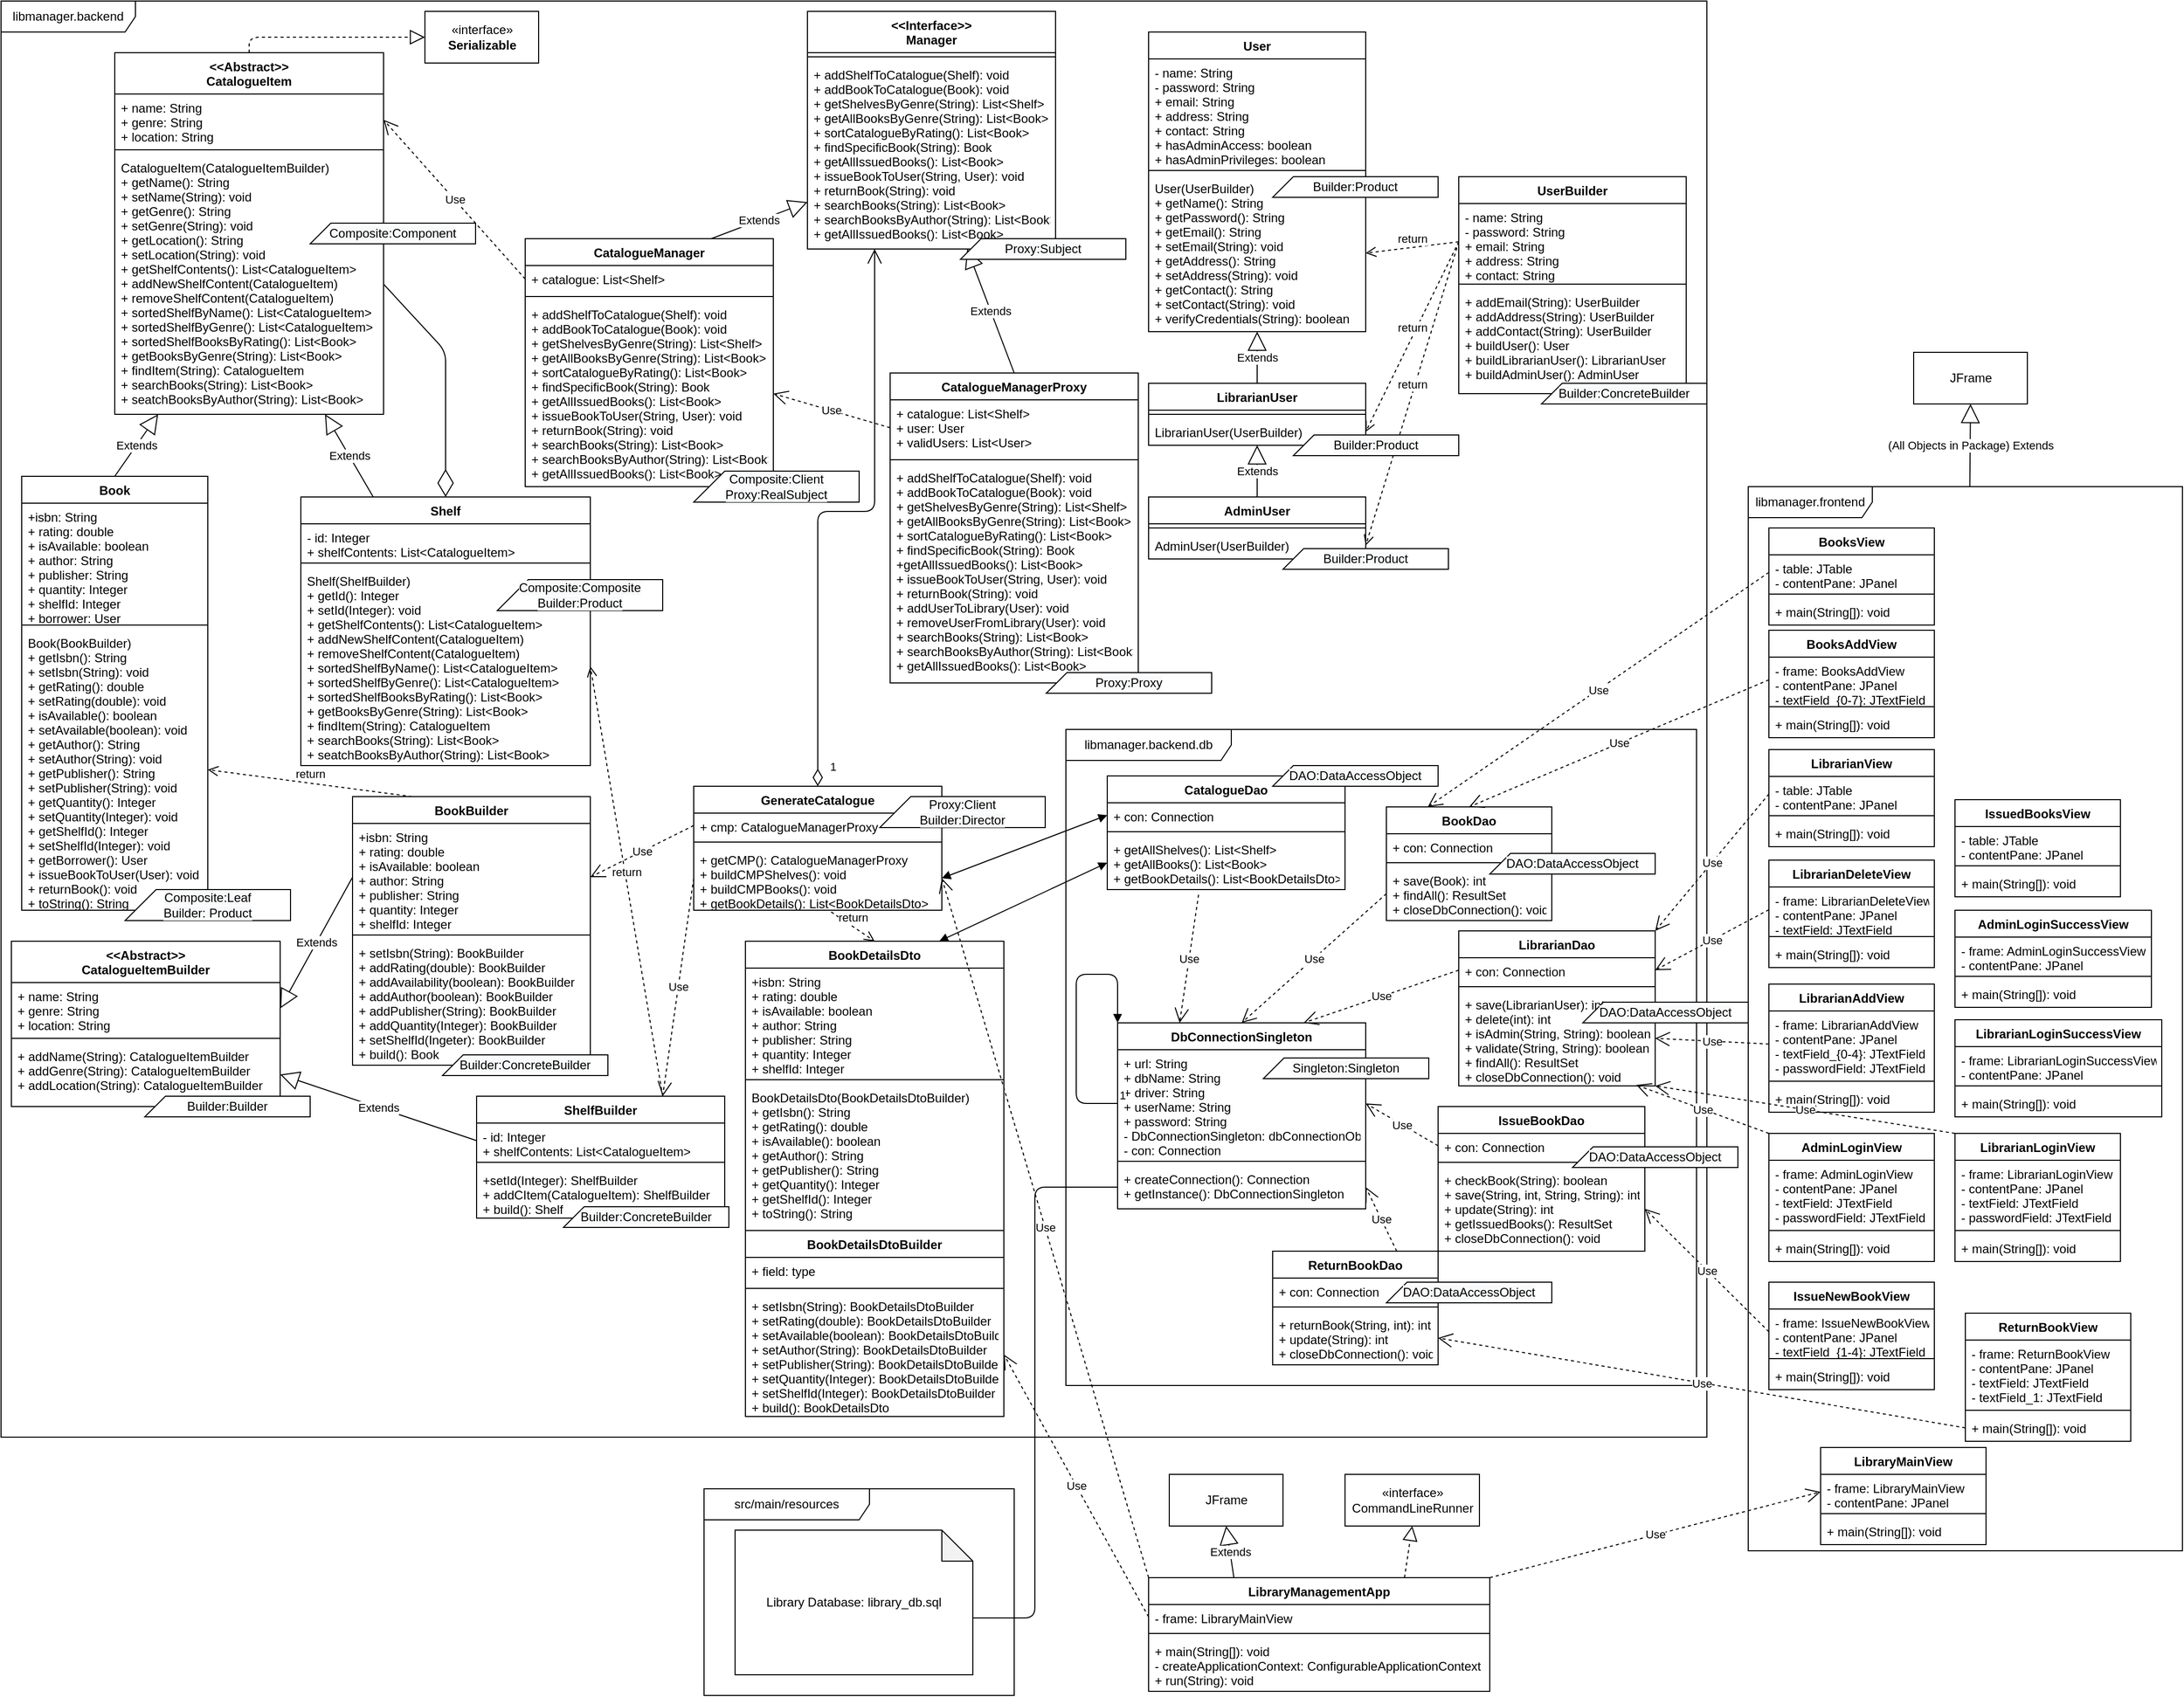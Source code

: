 <mxfile version="14.7.4" type="github" pages="6">
  <diagram id="C5RBs43oDa-KdzZeNtuy" name="Full">
    <mxGraphModel dx="842" dy="422" grid="1" gridSize="10" guides="1" tooltips="1" connect="1" arrows="1" fold="1" page="1" pageScale="1" pageWidth="827" pageHeight="1169" math="0" shadow="0">
      <root>
        <mxCell id="WIyWlLk6GJQsqaUBKTNV-0" />
        <mxCell id="WIyWlLk6GJQsqaUBKTNV-1" parent="WIyWlLk6GJQsqaUBKTNV-0" />
        <mxCell id="sWMBwISmyE4f5RyEKNTJ-102" value="libmanager.backend" style="shape=umlFrame;whiteSpace=wrap;html=1;width=130;height=30;" vertex="1" parent="WIyWlLk6GJQsqaUBKTNV-1">
          <mxGeometry x="20" width="1650" height="1390" as="geometry" />
        </mxCell>
        <mxCell id="sWMBwISmyE4f5RyEKNTJ-88" value="libmanager.frontend" style="shape=umlFrame;whiteSpace=wrap;html=1;width=120;height=30;" vertex="1" parent="WIyWlLk6GJQsqaUBKTNV-1">
          <mxGeometry x="1710" y="470" width="420" height="1030" as="geometry" />
        </mxCell>
        <mxCell id="HGEX2UjlHMQObLyNpJCc-45" value="libmanager.backend.db" style="shape=umlFrame;whiteSpace=wrap;html=1;width=160;height=30;" parent="WIyWlLk6GJQsqaUBKTNV-1" vertex="1">
          <mxGeometry x="1050" y="705" width="610" height="635" as="geometry" />
        </mxCell>
        <mxCell id="HGEX2UjlHMQObLyNpJCc-41" value="src/main/resources" style="shape=umlFrame;whiteSpace=wrap;html=1;width=160;height=30;" parent="WIyWlLk6GJQsqaUBKTNV-1" vertex="1">
          <mxGeometry x="700" y="1440" width="300" height="200" as="geometry" />
        </mxCell>
        <mxCell id="T-rhai91PinGiKXaUH5F-0" value="Book" style="swimlane;fontStyle=1;align=center;verticalAlign=top;childLayout=stackLayout;horizontal=1;startSize=26;horizontalStack=0;resizeParent=1;resizeParentMax=0;resizeLast=0;collapsible=1;marginBottom=0;" parent="WIyWlLk6GJQsqaUBKTNV-1" vertex="1">
          <mxGeometry x="40" y="460" width="180" height="420" as="geometry">
            <mxRectangle x="70" y="370" width="100" height="26" as="alternateBounds" />
          </mxGeometry>
        </mxCell>
        <mxCell id="T-rhai91PinGiKXaUH5F-1" value="+isbn: String&#xa;+ rating: double&#xa;+ isAvailable: boolean&#xa;+ author: String&#xa;+ publisher: String&#xa;+ quantity: Integer&#xa;+ shelfId: Integer&#xa;+ borrower: User" style="text;strokeColor=none;fillColor=none;align=left;verticalAlign=top;spacingLeft=4;spacingRight=4;overflow=hidden;rotatable=0;points=[[0,0.5],[1,0.5]];portConstraint=eastwest;" parent="T-rhai91PinGiKXaUH5F-0" vertex="1">
          <mxGeometry y="26" width="180" height="114" as="geometry" />
        </mxCell>
        <mxCell id="T-rhai91PinGiKXaUH5F-2" value="" style="line;strokeWidth=1;fillColor=none;align=left;verticalAlign=middle;spacingTop=-1;spacingLeft=3;spacingRight=3;rotatable=0;labelPosition=right;points=[];portConstraint=eastwest;" parent="T-rhai91PinGiKXaUH5F-0" vertex="1">
          <mxGeometry y="140" width="180" height="8" as="geometry" />
        </mxCell>
        <mxCell id="T-rhai91PinGiKXaUH5F-3" value="Book(BookBuilder)&#xa;+ getIsbn(): String&#xa;+ setIsbn(String): void&#xa;+ getRating(): double&#xa;+ setRating(double): void&#xa;+ isAvailable(): boolean&#xa;+ setAvailable(boolean): void&#xa;+ getAuthor(): String&#xa;+ setAuthor(String): void&#xa;+ getPublisher(): String&#xa;+ setPublisher(String): void&#xa;+ getQuantity(): Integer&#xa;+ setQuantity(Integer): void&#xa;+ getShelfId(): Integer&#xa;+ setShelfId(Integer): void&#xa;+ getBorrower(): User&#xa;+ issueBookToUser(User): void&#xa;+ returnBook(): void&#xa;+ toString(): String" style="text;strokeColor=none;fillColor=none;align=left;verticalAlign=top;spacingLeft=4;spacingRight=4;overflow=hidden;rotatable=0;points=[[0,0.5],[1,0.5]];portConstraint=eastwest;" parent="T-rhai91PinGiKXaUH5F-0" vertex="1">
          <mxGeometry y="148" width="180" height="272" as="geometry" />
        </mxCell>
        <mxCell id="T-rhai91PinGiKXaUH5F-5" value="«interface»&lt;br&gt;&lt;b&gt;Serializable&lt;/b&gt;" style="html=1;" parent="WIyWlLk6GJQsqaUBKTNV-1" vertex="1">
          <mxGeometry x="430" y="10" width="110" height="50" as="geometry" />
        </mxCell>
        <mxCell id="T-rhai91PinGiKXaUH5F-9" value="" style="endArrow=block;dashed=1;endFill=0;endSize=12;html=1;entryX=0;entryY=0.5;entryDx=0;entryDy=0;exitX=0.5;exitY=0;exitDx=0;exitDy=0;" parent="WIyWlLk6GJQsqaUBKTNV-1" source="T-rhai91PinGiKXaUH5F-45" target="T-rhai91PinGiKXaUH5F-5" edge="1">
          <mxGeometry width="160" relative="1" as="geometry">
            <mxPoint x="260" y="85" as="sourcePoint" />
            <mxPoint x="420" y="40" as="targetPoint" />
            <Array as="points">
              <mxPoint x="260" y="35" />
            </Array>
          </mxGeometry>
        </mxCell>
        <mxCell id="T-rhai91PinGiKXaUH5F-10" value="Extends" style="endArrow=block;endSize=16;endFill=0;html=1;exitX=0.5;exitY=0;exitDx=0;exitDy=0;" parent="WIyWlLk6GJQsqaUBKTNV-1" source="T-rhai91PinGiKXaUH5F-0" target="T-rhai91PinGiKXaUH5F-48" edge="1">
          <mxGeometry width="160" relative="1" as="geometry">
            <mxPoint x="240" y="310" as="sourcePoint" />
            <mxPoint x="183.097" y="340" as="targetPoint" />
          </mxGeometry>
        </mxCell>
        <mxCell id="T-rhai91PinGiKXaUH5F-11" value="Shelf" style="swimlane;fontStyle=1;align=center;verticalAlign=top;childLayout=stackLayout;horizontal=1;startSize=26;horizontalStack=0;resizeParent=1;resizeParentMax=0;resizeLast=0;collapsible=1;marginBottom=0;" parent="WIyWlLk6GJQsqaUBKTNV-1" vertex="1">
          <mxGeometry x="310" y="480" width="280" height="260" as="geometry" />
        </mxCell>
        <mxCell id="T-rhai91PinGiKXaUH5F-12" value="- id: Integer&#xa;+ shelfContents: List&lt;CatalogueItem&gt;" style="text;strokeColor=none;fillColor=none;align=left;verticalAlign=top;spacingLeft=4;spacingRight=4;overflow=hidden;rotatable=0;points=[[0,0.5],[1,0.5]];portConstraint=eastwest;" parent="T-rhai91PinGiKXaUH5F-11" vertex="1">
          <mxGeometry y="26" width="280" height="34" as="geometry" />
        </mxCell>
        <mxCell id="T-rhai91PinGiKXaUH5F-13" value="" style="line;strokeWidth=1;fillColor=none;align=left;verticalAlign=middle;spacingTop=-1;spacingLeft=3;spacingRight=3;rotatable=0;labelPosition=right;points=[];portConstraint=eastwest;" parent="T-rhai91PinGiKXaUH5F-11" vertex="1">
          <mxGeometry y="60" width="280" height="8" as="geometry" />
        </mxCell>
        <mxCell id="T-rhai91PinGiKXaUH5F-14" value="Shelf(ShelfBuilder)&#xa;+ getId(): Integer&#xa;+ setId(Integer): void&#xa;+ getShelfContents(): List&lt;CatalogueItem&gt;&#xa;+ addNewShelfContent(CatalogueItem)&#xa;+ removeShelfContent(CatalogueItem)&#xa;+ sortedShelfByName(): List&lt;CatalogueItem&gt;&#xa;+ sortedShelfByGenre(): List&lt;CatalogueItem&gt;&#xa;+ sortedShelfBooksByRating(): List&lt;Book&gt;&#xa;+ getBooksByGenre(String): List&lt;Book&gt;&#xa;+ findItem(String): CatalogueItem&#xa;+ searchBooks(String): List&lt;Book&gt;&#xa;+ seatchBooksByAuthor(String): List&lt;Book&gt;" style="text;strokeColor=none;fillColor=none;align=left;verticalAlign=top;spacingLeft=4;spacingRight=4;overflow=hidden;rotatable=0;points=[[0,0.5],[1,0.5]];portConstraint=eastwest;" parent="T-rhai91PinGiKXaUH5F-11" vertex="1">
          <mxGeometry y="68" width="280" height="192" as="geometry" />
        </mxCell>
        <mxCell id="T-rhai91PinGiKXaUH5F-15" value="Extends" style="endArrow=block;endSize=16;endFill=0;html=1;exitX=0.25;exitY=0;exitDx=0;exitDy=0;" parent="WIyWlLk6GJQsqaUBKTNV-1" source="T-rhai91PinGiKXaUH5F-11" target="T-rhai91PinGiKXaUH5F-48" edge="1">
          <mxGeometry width="160" relative="1" as="geometry">
            <mxPoint x="340" y="490" as="sourcePoint" />
            <mxPoint x="340" y="453" as="targetPoint" />
          </mxGeometry>
        </mxCell>
        <mxCell id="T-rhai91PinGiKXaUH5F-16" value="" style="endArrow=diamondThin;endFill=0;endSize=24;html=1;entryX=0.5;entryY=0;entryDx=0;entryDy=0;exitX=1;exitY=0.5;exitDx=0;exitDy=0;" parent="WIyWlLk6GJQsqaUBKTNV-1" source="T-rhai91PinGiKXaUH5F-48" target="T-rhai91PinGiKXaUH5F-11" edge="1">
          <mxGeometry width="160" relative="1" as="geometry">
            <mxPoint x="420" y="360" as="sourcePoint" />
            <mxPoint x="410" y="440" as="targetPoint" />
            <Array as="points">
              <mxPoint x="450" y="339" />
            </Array>
          </mxGeometry>
        </mxCell>
        <mxCell id="T-rhai91PinGiKXaUH5F-22" value="&lt;span style=&quot;color: rgb(0 , 0 , 0) ; font-family: &amp;#34;helvetica&amp;#34; ; font-size: 12px ; font-style: normal ; font-weight: 400 ; letter-spacing: normal ; text-align: center ; text-indent: 0px ; text-transform: none ; word-spacing: 0px ; background-color: rgb(248 , 249 , 250) ; display: inline ; float: none&quot;&gt;Composite:Composite&lt;br&gt;Builder:Product&lt;br&gt;&lt;/span&gt;" style="shape=card;whiteSpace=wrap;html=1;" parent="WIyWlLk6GJQsqaUBKTNV-1" vertex="1">
          <mxGeometry x="500" y="560" width="160" height="30" as="geometry" />
        </mxCell>
        <mxCell id="T-rhai91PinGiKXaUH5F-23" value="&lt;span style=&quot;color: rgb(0 , 0 , 0) ; font-family: &amp;#34;helvetica&amp;#34; ; font-size: 12px ; font-style: normal ; font-weight: 400 ; letter-spacing: normal ; text-align: center ; text-indent: 0px ; text-transform: none ; word-spacing: 0px ; background-color: rgb(248 , 249 , 250) ; display: inline ; float: none&quot;&gt;Composite:Leaf&lt;br&gt;Builder: Product&lt;br&gt;&lt;/span&gt;" style="shape=card;whiteSpace=wrap;html=1;" parent="WIyWlLk6GJQsqaUBKTNV-1" vertex="1">
          <mxGeometry x="140" y="860" width="160" height="30" as="geometry" />
        </mxCell>
        <mxCell id="T-rhai91PinGiKXaUH5F-25" value="BookBuilder" style="swimlane;fontStyle=1;align=center;verticalAlign=top;childLayout=stackLayout;horizontal=1;startSize=26;horizontalStack=0;resizeParent=1;resizeParentMax=0;resizeLast=0;collapsible=1;marginBottom=0;" parent="WIyWlLk6GJQsqaUBKTNV-1" vertex="1">
          <mxGeometry x="360" y="770" width="230" height="260" as="geometry">
            <mxRectangle x="70" y="370" width="100" height="26" as="alternateBounds" />
          </mxGeometry>
        </mxCell>
        <mxCell id="T-rhai91PinGiKXaUH5F-26" value="+isbn: String&#xa;+ rating: double&#xa;+ isAvailable: boolean&#xa;+ author: String&#xa;+ publisher: String&#xa;+ quantity: Integer&#xa;+ shelfId: Integer" style="text;strokeColor=none;fillColor=none;align=left;verticalAlign=top;spacingLeft=4;spacingRight=4;overflow=hidden;rotatable=0;points=[[0,0.5],[1,0.5]];portConstraint=eastwest;" parent="T-rhai91PinGiKXaUH5F-25" vertex="1">
          <mxGeometry y="26" width="230" height="104" as="geometry" />
        </mxCell>
        <mxCell id="T-rhai91PinGiKXaUH5F-27" value="" style="line;strokeWidth=1;fillColor=none;align=left;verticalAlign=middle;spacingTop=-1;spacingLeft=3;spacingRight=3;rotatable=0;labelPosition=right;points=[];portConstraint=eastwest;" parent="T-rhai91PinGiKXaUH5F-25" vertex="1">
          <mxGeometry y="130" width="230" height="8" as="geometry" />
        </mxCell>
        <mxCell id="T-rhai91PinGiKXaUH5F-28" value="+ setIsbn(String): BookBuilder&#xa;+ addRating(double): BookBuilder&#xa;+ addAvailability(boolean): BookBuilder&#xa;+ addAuthor(boolean): BookBuilder&#xa;+ addPublisher(String): BookBuilder&#xa;+ addQuantity(Integer): BookBuilder&#xa;+ setShelfId(Ingeter): BookBuilder&#xa;+ build(): Book" style="text;strokeColor=none;fillColor=none;align=left;verticalAlign=top;spacingLeft=4;spacingRight=4;overflow=hidden;rotatable=0;points=[[0,0.5],[1,0.5]];portConstraint=eastwest;" parent="T-rhai91PinGiKXaUH5F-25" vertex="1">
          <mxGeometry y="138" width="230" height="122" as="geometry" />
        </mxCell>
        <mxCell id="T-rhai91PinGiKXaUH5F-29" value="ShelfBuilder" style="swimlane;fontStyle=1;align=center;verticalAlign=top;childLayout=stackLayout;horizontal=1;startSize=26;horizontalStack=0;resizeParent=1;resizeParentMax=0;resizeLast=0;collapsible=1;marginBottom=0;" parent="WIyWlLk6GJQsqaUBKTNV-1" vertex="1">
          <mxGeometry x="480" y="1060" width="240" height="118" as="geometry">
            <mxRectangle x="70" y="370" width="100" height="26" as="alternateBounds" />
          </mxGeometry>
        </mxCell>
        <mxCell id="T-rhai91PinGiKXaUH5F-30" value="- id: Integer&#xa;+ shelfContents: List&lt;CatalogueItem&gt;" style="text;strokeColor=none;fillColor=none;align=left;verticalAlign=top;spacingLeft=4;spacingRight=4;overflow=hidden;rotatable=0;points=[[0,0.5],[1,0.5]];portConstraint=eastwest;" parent="T-rhai91PinGiKXaUH5F-29" vertex="1">
          <mxGeometry y="26" width="240" height="34" as="geometry" />
        </mxCell>
        <mxCell id="T-rhai91PinGiKXaUH5F-31" value="" style="line;strokeWidth=1;fillColor=none;align=left;verticalAlign=middle;spacingTop=-1;spacingLeft=3;spacingRight=3;rotatable=0;labelPosition=right;points=[];portConstraint=eastwest;" parent="T-rhai91PinGiKXaUH5F-29" vertex="1">
          <mxGeometry y="60" width="240" height="8" as="geometry" />
        </mxCell>
        <mxCell id="T-rhai91PinGiKXaUH5F-32" value="+setId(Integer): ShelfBuilder&#xa;+ addCItem(CatalogueItem): ShelfBuilder&#xa;+ build(): Shelf" style="text;strokeColor=none;fillColor=none;align=left;verticalAlign=top;spacingLeft=4;spacingRight=4;overflow=hidden;rotatable=0;points=[[0,0.5],[1,0.5]];portConstraint=eastwest;" parent="T-rhai91PinGiKXaUH5F-29" vertex="1">
          <mxGeometry y="68" width="240" height="50" as="geometry" />
        </mxCell>
        <mxCell id="T-rhai91PinGiKXaUH5F-33" value="Extends" style="endArrow=block;endSize=16;endFill=0;html=1;exitX=0;exitY=0.5;exitDx=0;exitDy=0;entryX=1;entryY=0.5;entryDx=0;entryDy=0;" parent="WIyWlLk6GJQsqaUBKTNV-1" source="T-rhai91PinGiKXaUH5F-26" target="T-rhai91PinGiKXaUH5F-50" edge="1">
          <mxGeometry width="160" relative="1" as="geometry">
            <mxPoint x="330" y="959" as="sourcePoint" />
            <mxPoint x="300" y="856.25" as="targetPoint" />
          </mxGeometry>
        </mxCell>
        <mxCell id="T-rhai91PinGiKXaUH5F-34" value="Extends" style="endArrow=block;endSize=16;endFill=0;html=1;exitX=0;exitY=0.5;exitDx=0;exitDy=0;entryX=1;entryY=0.5;entryDx=0;entryDy=0;" parent="WIyWlLk6GJQsqaUBKTNV-1" source="T-rhai91PinGiKXaUH5F-30" target="T-rhai91PinGiKXaUH5F-52" edge="1">
          <mxGeometry width="160" relative="1" as="geometry">
            <mxPoint x="395" y="833" as="sourcePoint" />
            <mxPoint x="300" y="930.75" as="targetPoint" />
          </mxGeometry>
        </mxCell>
        <mxCell id="T-rhai91PinGiKXaUH5F-38" value="&lt;span style=&quot;color: rgb(0 , 0 , 0) ; font-family: &amp;#34;helvetica&amp;#34; ; font-size: 12px ; font-style: normal ; font-weight: 400 ; letter-spacing: normal ; text-align: center ; text-indent: 0px ; text-transform: none ; word-spacing: 0px ; background-color: rgb(248 , 249 , 250) ; display: inline ; float: none&quot;&gt;Builder:ConcreteBuilder&lt;/span&gt;" style="shape=card;whiteSpace=wrap;html=1;" parent="WIyWlLk6GJQsqaUBKTNV-1" vertex="1">
          <mxGeometry x="447" y="1020" width="160" height="20" as="geometry" />
        </mxCell>
        <mxCell id="T-rhai91PinGiKXaUH5F-39" value="&lt;span style=&quot;color: rgb(0 , 0 , 0) ; font-family: &amp;#34;helvetica&amp;#34; ; font-size: 12px ; font-style: normal ; font-weight: 400 ; letter-spacing: normal ; text-align: center ; text-indent: 0px ; text-transform: none ; word-spacing: 0px ; background-color: rgb(248 , 249 , 250) ; display: inline ; float: none&quot;&gt;Builder:ConcreteBuilder&lt;/span&gt;" style="shape=card;whiteSpace=wrap;html=1;" parent="WIyWlLk6GJQsqaUBKTNV-1" vertex="1">
          <mxGeometry x="564" y="1167" width="160" height="20" as="geometry" />
        </mxCell>
        <mxCell id="T-rhai91PinGiKXaUH5F-45" value="&lt;&lt;Abstract&gt;&gt;&#xa;CatalogueItem" style="swimlane;fontStyle=1;align=center;verticalAlign=top;childLayout=stackLayout;horizontal=1;startSize=40;horizontalStack=0;resizeParent=1;resizeParentMax=0;resizeLast=0;collapsible=1;marginBottom=0;" parent="WIyWlLk6GJQsqaUBKTNV-1" vertex="1">
          <mxGeometry x="130" y="50" width="260" height="350" as="geometry">
            <mxRectangle x="590" y="180" width="120" height="30" as="alternateBounds" />
          </mxGeometry>
        </mxCell>
        <mxCell id="T-rhai91PinGiKXaUH5F-46" value="+ name: String&#xa;+ genre: String&#xa;+ location: String" style="text;strokeColor=none;fillColor=none;align=left;verticalAlign=top;spacingLeft=4;spacingRight=4;overflow=hidden;rotatable=0;points=[[0,0.5],[1,0.5]];portConstraint=eastwest;" parent="T-rhai91PinGiKXaUH5F-45" vertex="1">
          <mxGeometry y="40" width="260" height="50" as="geometry" />
        </mxCell>
        <mxCell id="T-rhai91PinGiKXaUH5F-47" value="" style="line;strokeWidth=1;fillColor=none;align=left;verticalAlign=middle;spacingTop=-1;spacingLeft=3;spacingRight=3;rotatable=0;labelPosition=right;points=[];portConstraint=eastwest;" parent="T-rhai91PinGiKXaUH5F-45" vertex="1">
          <mxGeometry y="90" width="260" height="8" as="geometry" />
        </mxCell>
        <mxCell id="T-rhai91PinGiKXaUH5F-48" value="CatalogueItem(CatalogueItemBuilder)&#xa;+ getName(): String&#xa;+ setName(String): void&#xa;+ getGenre(): String&#xa;+ setGenre(String): void&#xa;+ getLocation(): String&#xa;+ setLocation(String): void&#xa;+ getShelfContents(): List&lt;CatalogueItem&gt;&#xa;+ addNewShelfContent(CatalogueItem)&#xa;+ removeShelfContent(CatalogueItem)&#xa;+ sortedShelfByName(): List&lt;CatalogueItem&gt;&#xa;+ sortedShelfByGenre(): List&lt;CatalogueItem&gt;&#xa;+ sortedShelfBooksByRating(): List&lt;Book&gt;&#xa;+ getBooksByGenre(String): List&lt;Book&gt;&#xa;+ findItem(String): CatalogueItem&#xa;+ searchBooks(String): List&lt;Book&gt;&#xa;+ seatchBooksByAuthor(String): List&lt;Book&gt;" style="text;strokeColor=none;fillColor=none;align=left;verticalAlign=top;spacingLeft=4;spacingRight=4;overflow=hidden;rotatable=0;points=[[0,0.5],[1,0.5]];portConstraint=eastwest;" parent="T-rhai91PinGiKXaUH5F-45" vertex="1">
          <mxGeometry y="98" width="260" height="252" as="geometry" />
        </mxCell>
        <mxCell id="T-rhai91PinGiKXaUH5F-21" value="&lt;span style=&quot;color: rgb(0, 0, 0); font-family: helvetica; font-size: 12px; font-style: normal; font-weight: 400; letter-spacing: normal; text-align: center; text-indent: 0px; text-transform: none; word-spacing: 0px; background-color: rgb(248, 249, 250); display: inline; float: none;&quot;&gt;Composite:Component&lt;/span&gt;" style="shape=card;whiteSpace=wrap;html=1;" parent="WIyWlLk6GJQsqaUBKTNV-1" vertex="1">
          <mxGeometry x="319" y="215" width="160" height="20" as="geometry" />
        </mxCell>
        <mxCell id="T-rhai91PinGiKXaUH5F-49" value="&lt;&lt;Abstract&gt;&gt;&#xa;CatalogueItemBuilder" style="swimlane;fontStyle=1;align=center;verticalAlign=top;childLayout=stackLayout;horizontal=1;startSize=40;horizontalStack=0;resizeParent=1;resizeParentMax=0;resizeLast=0;collapsible=1;marginBottom=0;" parent="WIyWlLk6GJQsqaUBKTNV-1" vertex="1">
          <mxGeometry x="30" y="910" width="260" height="160" as="geometry" />
        </mxCell>
        <mxCell id="T-rhai91PinGiKXaUH5F-50" value="+ name: String&#xa;+ genre: String&#xa;+ location: String&#xa;" style="text;strokeColor=none;fillColor=none;align=left;verticalAlign=top;spacingLeft=4;spacingRight=4;overflow=hidden;rotatable=0;points=[[0,0.5],[1,0.5]];portConstraint=eastwest;" parent="T-rhai91PinGiKXaUH5F-49" vertex="1">
          <mxGeometry y="40" width="260" height="50" as="geometry" />
        </mxCell>
        <mxCell id="T-rhai91PinGiKXaUH5F-51" value="" style="line;strokeWidth=1;fillColor=none;align=left;verticalAlign=middle;spacingTop=-1;spacingLeft=3;spacingRight=3;rotatable=0;labelPosition=right;points=[];portConstraint=eastwest;" parent="T-rhai91PinGiKXaUH5F-49" vertex="1">
          <mxGeometry y="90" width="260" height="8" as="geometry" />
        </mxCell>
        <mxCell id="T-rhai91PinGiKXaUH5F-52" value="+ addName(String): CatalogueItemBuilder&#xa;+ addGenre(String): CatalogueItemBuilder&#xa;+ addLocation(String): CatalogueItemBuilder" style="text;strokeColor=none;fillColor=none;align=left;verticalAlign=top;spacingLeft=4;spacingRight=4;overflow=hidden;rotatable=0;points=[[0,0.5],[1,0.5]];portConstraint=eastwest;" parent="T-rhai91PinGiKXaUH5F-49" vertex="1">
          <mxGeometry y="98" width="260" height="62" as="geometry" />
        </mxCell>
        <mxCell id="T-rhai91PinGiKXaUH5F-37" value="&lt;span style=&quot;color: rgb(0 , 0 , 0) ; font-family: &amp;#34;helvetica&amp;#34; ; font-size: 12px ; font-style: normal ; font-weight: 400 ; letter-spacing: normal ; text-align: center ; text-indent: 0px ; text-transform: none ; word-spacing: 0px ; background-color: rgb(248 , 249 , 250) ; display: inline ; float: none&quot;&gt;Builder:Builder&lt;/span&gt;" style="shape=card;whiteSpace=wrap;html=1;" parent="WIyWlLk6GJQsqaUBKTNV-1" vertex="1">
          <mxGeometry x="159" y="1060" width="160" height="20" as="geometry" />
        </mxCell>
        <mxCell id="T-rhai91PinGiKXaUH5F-53" value="&lt;&lt;Interface&gt;&gt;&#xa;Manager" style="swimlane;fontStyle=1;align=center;verticalAlign=top;childLayout=stackLayout;horizontal=1;startSize=40;horizontalStack=0;resizeParent=1;resizeParentMax=0;resizeLast=0;collapsible=1;marginBottom=0;" parent="WIyWlLk6GJQsqaUBKTNV-1" vertex="1">
          <mxGeometry x="800" y="10" width="240" height="230" as="geometry" />
        </mxCell>
        <mxCell id="T-rhai91PinGiKXaUH5F-55" value="" style="line;strokeWidth=1;fillColor=none;align=left;verticalAlign=middle;spacingTop=-1;spacingLeft=3;spacingRight=3;rotatable=0;labelPosition=right;points=[];portConstraint=eastwest;" parent="T-rhai91PinGiKXaUH5F-53" vertex="1">
          <mxGeometry y="40" width="240" height="8" as="geometry" />
        </mxCell>
        <mxCell id="T-rhai91PinGiKXaUH5F-56" value="+ addShelfToCatalogue(Shelf): void&#xa;+ addBookToCatalogue(Book): void&#xa;+ getShelvesByGenre(String): List&lt;Shelf&gt;&#xa;+ getAllBooksByGenre(String): List&lt;Book&gt;&#xa;+ sortCatalogueByRating(): List&lt;Book&gt;&#xa;+ findSpecificBook(String): Book&#xa;+ getAllIssuedBooks(): List&lt;Book&gt;&#xa;+ issueBookToUser(String, User): void&#xa;+ returnBook(String): void&#xa;+ searchBooks(String): List&lt;Book&gt;&#xa;+ searchBooksByAuthor(String): List&lt;Book&gt;&#xa;+ getAllIssuedBooks(): List&lt;Book&gt;" style="text;strokeColor=none;fillColor=none;align=left;verticalAlign=top;spacingLeft=4;spacingRight=4;overflow=hidden;rotatable=0;points=[[0,0.5],[1,0.5]];portConstraint=eastwest;" parent="T-rhai91PinGiKXaUH5F-53" vertex="1">
          <mxGeometry y="48" width="240" height="182" as="geometry" />
        </mxCell>
        <mxCell id="T-rhai91PinGiKXaUH5F-60" value="CatalogueManager" style="swimlane;fontStyle=1;align=center;verticalAlign=top;childLayout=stackLayout;horizontal=1;startSize=26;horizontalStack=0;resizeParent=1;resizeParentMax=0;resizeLast=0;collapsible=1;marginBottom=0;" parent="WIyWlLk6GJQsqaUBKTNV-1" vertex="1">
          <mxGeometry x="527" y="230" width="240" height="240" as="geometry" />
        </mxCell>
        <mxCell id="T-rhai91PinGiKXaUH5F-61" value="+ catalogue: List&lt;Shelf&gt;" style="text;strokeColor=none;fillColor=none;align=left;verticalAlign=top;spacingLeft=4;spacingRight=4;overflow=hidden;rotatable=0;points=[[0,0.5],[1,0.5]];portConstraint=eastwest;" parent="T-rhai91PinGiKXaUH5F-60" vertex="1">
          <mxGeometry y="26" width="240" height="26" as="geometry" />
        </mxCell>
        <mxCell id="T-rhai91PinGiKXaUH5F-62" value="" style="line;strokeWidth=1;fillColor=none;align=left;verticalAlign=middle;spacingTop=-1;spacingLeft=3;spacingRight=3;rotatable=0;labelPosition=right;points=[];portConstraint=eastwest;" parent="T-rhai91PinGiKXaUH5F-60" vertex="1">
          <mxGeometry y="52" width="240" height="8" as="geometry" />
        </mxCell>
        <mxCell id="T-rhai91PinGiKXaUH5F-63" value="+ addShelfToCatalogue(Shelf): void&#xa;+ addBookToCatalogue(Book): void&#xa;+ getShelvesByGenre(String): List&lt;Shelf&gt;&#xa;+ getAllBooksByGenre(String): List&lt;Book&gt;&#xa;+ sortCatalogueByRating(): List&lt;Book&gt;&#xa;+ findSpecificBook(String): Book&#xa;+ getAllIssuedBooks(): List&lt;Book&gt;&#xa;+ issueBookToUser(String, User): void&#xa;+ returnBook(String): void&#xa;+ searchBooks(String): List&lt;Book&gt;&#xa;+ searchBooksByAuthor(String): List&lt;Book&gt;&#xa;+ getAllIssuedBooks(): List&lt;Book&gt;" style="text;strokeColor=none;fillColor=none;align=left;verticalAlign=top;spacingLeft=4;spacingRight=4;overflow=hidden;rotatable=0;points=[[0,0.5],[1,0.5]];portConstraint=eastwest;" parent="T-rhai91PinGiKXaUH5F-60" vertex="1">
          <mxGeometry y="60" width="240" height="180" as="geometry" />
        </mxCell>
        <mxCell id="T-rhai91PinGiKXaUH5F-64" value="CatalogueManagerProxy" style="swimlane;fontStyle=1;align=center;verticalAlign=top;childLayout=stackLayout;horizontal=1;startSize=26;horizontalStack=0;resizeParent=1;resizeParentMax=0;resizeLast=0;collapsible=1;marginBottom=0;" parent="WIyWlLk6GJQsqaUBKTNV-1" vertex="1">
          <mxGeometry x="880" y="360" width="240" height="300" as="geometry" />
        </mxCell>
        <mxCell id="T-rhai91PinGiKXaUH5F-65" value="+ catalogue: List&lt;Shelf&gt;&#xa;+ user: User&#xa;+ validUsers: List&lt;User&gt;" style="text;strokeColor=none;fillColor=none;align=left;verticalAlign=top;spacingLeft=4;spacingRight=4;overflow=hidden;rotatable=0;points=[[0,0.5],[1,0.5]];portConstraint=eastwest;" parent="T-rhai91PinGiKXaUH5F-64" vertex="1">
          <mxGeometry y="26" width="240" height="54" as="geometry" />
        </mxCell>
        <mxCell id="T-rhai91PinGiKXaUH5F-66" value="" style="line;strokeWidth=1;fillColor=none;align=left;verticalAlign=middle;spacingTop=-1;spacingLeft=3;spacingRight=3;rotatable=0;labelPosition=right;points=[];portConstraint=eastwest;" parent="T-rhai91PinGiKXaUH5F-64" vertex="1">
          <mxGeometry y="80" width="240" height="8" as="geometry" />
        </mxCell>
        <mxCell id="T-rhai91PinGiKXaUH5F-67" value="+ addShelfToCatalogue(Shelf): void&#xa;+ addBookToCatalogue(Book): void&#xa;+ getShelvesByGenre(String): List&lt;Shelf&gt;&#xa;+ getAllBooksByGenre(String): List&lt;Book&gt;&#xa;+ sortCatalogueByRating(): List&lt;Book&gt;&#xa;+ findSpecificBook(String): Book&#xa;+getAllIssuedBooks(): List&lt;Book&gt;&#xa;+ issueBookToUser(String, User): void&#xa;+ returnBook(String): void&#xa;+ addUserToLibrary(User): void&#xa;+ removeUserFromLibrary(User): void&#xa;+ searchBooks(String): List&lt;Book&gt;&#xa;+ searchBooksByAuthor(String): List&lt;Book&gt;&#xa;+ getAllIssuedBooks(): List&lt;Book&gt;" style="text;strokeColor=none;fillColor=none;align=left;verticalAlign=top;spacingLeft=4;spacingRight=4;overflow=hidden;rotatable=0;points=[[0,0.5],[1,0.5]];portConstraint=eastwest;" parent="T-rhai91PinGiKXaUH5F-64" vertex="1">
          <mxGeometry y="88" width="240" height="212" as="geometry" />
        </mxCell>
        <mxCell id="T-rhai91PinGiKXaUH5F-70" value="Extends" style="endArrow=block;endSize=16;endFill=0;html=1;exitX=0.75;exitY=0;exitDx=0;exitDy=0;" parent="WIyWlLk6GJQsqaUBKTNV-1" source="T-rhai91PinGiKXaUH5F-60" target="T-rhai91PinGiKXaUH5F-56" edge="1">
          <mxGeometry width="160" relative="1" as="geometry">
            <mxPoint x="820" y="300.0" as="sourcePoint" />
            <mxPoint x="840" y="340" as="targetPoint" />
          </mxGeometry>
        </mxCell>
        <mxCell id="T-rhai91PinGiKXaUH5F-71" value="Extends" style="endArrow=block;endSize=16;endFill=0;html=1;exitX=0.5;exitY=0;exitDx=0;exitDy=0;" parent="WIyWlLk6GJQsqaUBKTNV-1" source="T-rhai91PinGiKXaUH5F-64" target="T-rhai91PinGiKXaUH5F-56" edge="1">
          <mxGeometry width="160" relative="1" as="geometry">
            <mxPoint x="810" y="380" as="sourcePoint" />
            <mxPoint x="970" y="380" as="targetPoint" />
          </mxGeometry>
        </mxCell>
        <mxCell id="T-rhai91PinGiKXaUH5F-73" value="&lt;span style=&quot;color: rgb(0 , 0 , 0) ; font-family: &amp;#34;helvetica&amp;#34; ; font-size: 12px ; font-style: normal ; font-weight: 400 ; letter-spacing: normal ; text-align: center ; text-indent: 0px ; text-transform: none ; word-spacing: 0px ; background-color: rgb(248 , 249 , 250) ; display: inline ; float: none&quot;&gt;Composite:Client&lt;br&gt;Proxy:RealSubject&lt;br&gt;&lt;/span&gt;" style="shape=card;whiteSpace=wrap;html=1;" parent="WIyWlLk6GJQsqaUBKTNV-1" vertex="1">
          <mxGeometry x="690" y="455" width="160" height="30" as="geometry" />
        </mxCell>
        <mxCell id="T-rhai91PinGiKXaUH5F-79" value="&lt;span style=&quot;color: rgb(0 , 0 , 0) ; font-family: &amp;#34;helvetica&amp;#34; ; font-size: 12px ; font-style: normal ; font-weight: 400 ; letter-spacing: normal ; text-align: center ; text-indent: 0px ; text-transform: none ; word-spacing: 0px ; background-color: rgb(248 , 249 , 250) ; display: inline ; float: none&quot;&gt;Proxy:Subject&lt;/span&gt;" style="shape=card;whiteSpace=wrap;html=1;" parent="WIyWlLk6GJQsqaUBKTNV-1" vertex="1">
          <mxGeometry x="948" y="230" width="160" height="20" as="geometry" />
        </mxCell>
        <mxCell id="T-rhai91PinGiKXaUH5F-80" value="&lt;span style=&quot;color: rgb(0 , 0 , 0) ; font-family: &amp;#34;helvetica&amp;#34; ; font-size: 12px ; font-style: normal ; font-weight: 400 ; letter-spacing: normal ; text-align: center ; text-indent: 0px ; text-transform: none ; word-spacing: 0px ; background-color: rgb(248 , 249 , 250) ; display: inline ; float: none&quot;&gt;Proxy:Proxy&lt;/span&gt;" style="shape=card;whiteSpace=wrap;html=1;" parent="WIyWlLk6GJQsqaUBKTNV-1" vertex="1">
          <mxGeometry x="1031" y="650" width="160" height="20" as="geometry" />
        </mxCell>
        <mxCell id="T-rhai91PinGiKXaUH5F-81" value="Use" style="endArrow=open;endSize=12;dashed=1;html=1;exitX=0;exitY=0.5;exitDx=0;exitDy=0;entryX=1;entryY=0.5;entryDx=0;entryDy=0;" parent="WIyWlLk6GJQsqaUBKTNV-1" source="T-rhai91PinGiKXaUH5F-65" target="T-rhai91PinGiKXaUH5F-63" edge="1">
          <mxGeometry width="160" relative="1" as="geometry">
            <mxPoint x="880" y="280" as="sourcePoint" />
            <mxPoint x="880" y="339" as="targetPoint" />
          </mxGeometry>
        </mxCell>
        <mxCell id="T-rhai91PinGiKXaUH5F-83" value="Use" style="endArrow=open;endSize=12;dashed=1;html=1;entryX=1;entryY=0.5;entryDx=0;entryDy=0;exitX=0;exitY=0.5;exitDx=0;exitDy=0;" parent="WIyWlLk6GJQsqaUBKTNV-1" source="T-rhai91PinGiKXaUH5F-61" target="T-rhai91PinGiKXaUH5F-46" edge="1">
          <mxGeometry width="160" relative="1" as="geometry">
            <mxPoint x="590" y="300" as="sourcePoint" />
            <mxPoint x="630" y="350" as="targetPoint" />
          </mxGeometry>
        </mxCell>
        <mxCell id="T-rhai91PinGiKXaUH5F-84" value="return" style="html=1;verticalAlign=bottom;endArrow=open;dashed=1;endSize=8;entryX=1;entryY=0.5;entryDx=0;entryDy=0;exitX=0.25;exitY=0;exitDx=0;exitDy=0;" parent="WIyWlLk6GJQsqaUBKTNV-1" source="T-rhai91PinGiKXaUH5F-25" target="T-rhai91PinGiKXaUH5F-3" edge="1">
          <mxGeometry relative="1" as="geometry">
            <mxPoint x="590" y="810" as="sourcePoint" />
            <mxPoint x="510" y="810" as="targetPoint" />
          </mxGeometry>
        </mxCell>
        <mxCell id="T-rhai91PinGiKXaUH5F-85" value="return" style="html=1;verticalAlign=bottom;endArrow=open;dashed=1;endSize=8;exitX=0.75;exitY=0;exitDx=0;exitDy=0;entryX=1;entryY=0.5;entryDx=0;entryDy=0;" parent="WIyWlLk6GJQsqaUBKTNV-1" source="T-rhai91PinGiKXaUH5F-29" target="T-rhai91PinGiKXaUH5F-14" edge="1">
          <mxGeometry relative="1" as="geometry">
            <mxPoint x="580" y="810" as="sourcePoint" />
            <mxPoint x="500" y="810" as="targetPoint" />
          </mxGeometry>
        </mxCell>
        <mxCell id="T-rhai91PinGiKXaUH5F-86" value="User" style="swimlane;fontStyle=1;align=center;verticalAlign=top;childLayout=stackLayout;horizontal=1;startSize=26;horizontalStack=0;resizeParent=1;resizeParentMax=0;resizeLast=0;collapsible=1;marginBottom=0;" parent="WIyWlLk6GJQsqaUBKTNV-1" vertex="1">
          <mxGeometry x="1130" y="30" width="210" height="290" as="geometry" />
        </mxCell>
        <mxCell id="T-rhai91PinGiKXaUH5F-87" value="- name: String&#xa;- password: String&#xa;+ email: String&#xa;+ address: String&#xa;+ contact: String&#xa;+ hasAdminAccess: boolean&#xa;+ hasAdminPrivileges: boolean" style="text;strokeColor=none;fillColor=none;align=left;verticalAlign=top;spacingLeft=4;spacingRight=4;overflow=hidden;rotatable=0;points=[[0,0.5],[1,0.5]];portConstraint=eastwest;" parent="T-rhai91PinGiKXaUH5F-86" vertex="1">
          <mxGeometry y="26" width="210" height="104" as="geometry" />
        </mxCell>
        <mxCell id="T-rhai91PinGiKXaUH5F-88" value="" style="line;strokeWidth=1;fillColor=none;align=left;verticalAlign=middle;spacingTop=-1;spacingLeft=3;spacingRight=3;rotatable=0;labelPosition=right;points=[];portConstraint=eastwest;" parent="T-rhai91PinGiKXaUH5F-86" vertex="1">
          <mxGeometry y="130" width="210" height="8" as="geometry" />
        </mxCell>
        <mxCell id="T-rhai91PinGiKXaUH5F-89" value="User(UserBuilder)&#xa;+ getName(): String&#xa;+ getPassword(): String&#xa;+ getEmail(): String&#xa;+ setEmail(String): void&#xa;+ getAddress(): String&#xa;+ setAddress(String): void&#xa;+ getContact(): String&#xa;+ setContact(String): void&#xa;+ verifyCredentials(String): boolean" style="text;strokeColor=none;fillColor=none;align=left;verticalAlign=top;spacingLeft=4;spacingRight=4;overflow=hidden;rotatable=0;points=[[0,0.5],[1,0.5]];portConstraint=eastwest;" parent="T-rhai91PinGiKXaUH5F-86" vertex="1">
          <mxGeometry y="138" width="210" height="152" as="geometry" />
        </mxCell>
        <mxCell id="T-rhai91PinGiKXaUH5F-90" value="LibrarianUser" style="swimlane;fontStyle=1;align=center;verticalAlign=top;childLayout=stackLayout;horizontal=1;startSize=26;horizontalStack=0;resizeParent=1;resizeParentMax=0;resizeLast=0;collapsible=1;marginBottom=0;" parent="WIyWlLk6GJQsqaUBKTNV-1" vertex="1">
          <mxGeometry x="1130" y="370" width="210" height="60" as="geometry" />
        </mxCell>
        <mxCell id="T-rhai91PinGiKXaUH5F-92" value="" style="line;strokeWidth=1;fillColor=none;align=left;verticalAlign=middle;spacingTop=-1;spacingLeft=3;spacingRight=3;rotatable=0;labelPosition=right;points=[];portConstraint=eastwest;" parent="T-rhai91PinGiKXaUH5F-90" vertex="1">
          <mxGeometry y="26" width="210" height="8" as="geometry" />
        </mxCell>
        <mxCell id="T-rhai91PinGiKXaUH5F-93" value="LibrarianUser(UserBuilder)" style="text;strokeColor=none;fillColor=none;align=left;verticalAlign=top;spacingLeft=4;spacingRight=4;overflow=hidden;rotatable=0;points=[[0,0.5],[1,0.5]];portConstraint=eastwest;" parent="T-rhai91PinGiKXaUH5F-90" vertex="1">
          <mxGeometry y="34" width="210" height="26" as="geometry" />
        </mxCell>
        <mxCell id="T-rhai91PinGiKXaUH5F-94" value="AdminUser" style="swimlane;fontStyle=1;align=center;verticalAlign=top;childLayout=stackLayout;horizontal=1;startSize=26;horizontalStack=0;resizeParent=1;resizeParentMax=0;resizeLast=0;collapsible=1;marginBottom=0;" parent="WIyWlLk6GJQsqaUBKTNV-1" vertex="1">
          <mxGeometry x="1130" y="480" width="210" height="60" as="geometry" />
        </mxCell>
        <mxCell id="T-rhai91PinGiKXaUH5F-95" value="" style="line;strokeWidth=1;fillColor=none;align=left;verticalAlign=middle;spacingTop=-1;spacingLeft=3;spacingRight=3;rotatable=0;labelPosition=right;points=[];portConstraint=eastwest;" parent="T-rhai91PinGiKXaUH5F-94" vertex="1">
          <mxGeometry y="26" width="210" height="8" as="geometry" />
        </mxCell>
        <mxCell id="T-rhai91PinGiKXaUH5F-96" value="AdminUser(UserBuilder)" style="text;strokeColor=none;fillColor=none;align=left;verticalAlign=top;spacingLeft=4;spacingRight=4;overflow=hidden;rotatable=0;points=[[0,0.5],[1,0.5]];portConstraint=eastwest;" parent="T-rhai91PinGiKXaUH5F-94" vertex="1">
          <mxGeometry y="34" width="210" height="26" as="geometry" />
        </mxCell>
        <mxCell id="T-rhai91PinGiKXaUH5F-97" value="Extends" style="endArrow=block;endSize=16;endFill=0;html=1;exitX=0.5;exitY=0;exitDx=0;exitDy=0;" parent="WIyWlLk6GJQsqaUBKTNV-1" source="T-rhai91PinGiKXaUH5F-90" target="T-rhai91PinGiKXaUH5F-89" edge="1">
          <mxGeometry width="160" relative="1" as="geometry">
            <mxPoint x="1183" y="290" as="sourcePoint" />
            <mxPoint x="1343" y="290" as="targetPoint" />
          </mxGeometry>
        </mxCell>
        <mxCell id="T-rhai91PinGiKXaUH5F-98" value="Extends" style="endArrow=block;endSize=16;endFill=0;html=1;exitX=0.5;exitY=0;exitDx=0;exitDy=0;" parent="WIyWlLk6GJQsqaUBKTNV-1" source="T-rhai91PinGiKXaUH5F-94" target="T-rhai91PinGiKXaUH5F-93" edge="1">
          <mxGeometry width="160" relative="1" as="geometry">
            <mxPoint x="1090" y="370" as="sourcePoint" />
            <mxPoint x="1370" y="450" as="targetPoint" />
          </mxGeometry>
        </mxCell>
        <mxCell id="T-rhai91PinGiKXaUH5F-99" value="UserBuilder" style="swimlane;fontStyle=1;align=center;verticalAlign=top;childLayout=stackLayout;horizontal=1;startSize=26;horizontalStack=0;resizeParent=1;resizeParentMax=0;resizeLast=0;collapsible=1;marginBottom=0;" parent="WIyWlLk6GJQsqaUBKTNV-1" vertex="1">
          <mxGeometry x="1430" y="170" width="220" height="210" as="geometry" />
        </mxCell>
        <mxCell id="T-rhai91PinGiKXaUH5F-100" value="- name: String&#xa;- password: String&#xa;+ email: String&#xa;+ address: String&#xa;+ contact: String" style="text;strokeColor=none;fillColor=none;align=left;verticalAlign=top;spacingLeft=4;spacingRight=4;overflow=hidden;rotatable=0;points=[[0,0.5],[1,0.5]];portConstraint=eastwest;" parent="T-rhai91PinGiKXaUH5F-99" vertex="1">
          <mxGeometry y="26" width="220" height="74" as="geometry" />
        </mxCell>
        <mxCell id="T-rhai91PinGiKXaUH5F-101" value="" style="line;strokeWidth=1;fillColor=none;align=left;verticalAlign=middle;spacingTop=-1;spacingLeft=3;spacingRight=3;rotatable=0;labelPosition=right;points=[];portConstraint=eastwest;" parent="T-rhai91PinGiKXaUH5F-99" vertex="1">
          <mxGeometry y="100" width="220" height="8" as="geometry" />
        </mxCell>
        <mxCell id="T-rhai91PinGiKXaUH5F-102" value="+ addEmail(String): UserBuilder&#xa;+ addAddress(String): UserBuilder&#xa;+ addContact(String): UserBuilder&#xa;+ buildUser(): User&#xa;+ buildLibrarianUser(): LibrarianUser&#xa;+ buildAdminUser(): AdminUser" style="text;strokeColor=none;fillColor=none;align=left;verticalAlign=top;spacingLeft=4;spacingRight=4;overflow=hidden;rotatable=0;points=[[0,0.5],[1,0.5]];portConstraint=eastwest;" parent="T-rhai91PinGiKXaUH5F-99" vertex="1">
          <mxGeometry y="108" width="220" height="102" as="geometry" />
        </mxCell>
        <mxCell id="T-rhai91PinGiKXaUH5F-103" value="return" style="html=1;verticalAlign=bottom;endArrow=open;dashed=1;endSize=8;exitX=0;exitY=0.5;exitDx=0;exitDy=0;entryX=1;entryY=0.5;entryDx=0;entryDy=0;" parent="WIyWlLk6GJQsqaUBKTNV-1" source="T-rhai91PinGiKXaUH5F-100" target="T-rhai91PinGiKXaUH5F-89" edge="1">
          <mxGeometry relative="1" as="geometry">
            <mxPoint x="1100" y="260" as="sourcePoint" />
            <mxPoint x="1020" y="260" as="targetPoint" />
          </mxGeometry>
        </mxCell>
        <mxCell id="T-rhai91PinGiKXaUH5F-104" value="&lt;span style=&quot;color: rgb(0 , 0 , 0) ; font-family: &amp;#34;helvetica&amp;#34; ; font-size: 12px ; font-style: normal ; font-weight: 400 ; letter-spacing: normal ; text-align: center ; text-indent: 0px ; text-transform: none ; word-spacing: 0px ; background-color: rgb(248 , 249 , 250) ; display: inline ; float: none&quot;&gt;Builder:Product&lt;/span&gt;" style="shape=card;whiteSpace=wrap;html=1;" parent="WIyWlLk6GJQsqaUBKTNV-1" vertex="1">
          <mxGeometry x="1250" y="170" width="160" height="20" as="geometry" />
        </mxCell>
        <mxCell id="T-rhai91PinGiKXaUH5F-105" value="&lt;span style=&quot;color: rgb(0 , 0 , 0) ; font-family: &amp;#34;helvetica&amp;#34; ; font-size: 12px ; font-style: normal ; font-weight: 400 ; letter-spacing: normal ; text-align: center ; text-indent: 0px ; text-transform: none ; word-spacing: 0px ; background-color: rgb(248 , 249 , 250) ; display: inline ; float: none&quot;&gt;Builder:ConcreteBuilder&lt;/span&gt;" style="shape=card;whiteSpace=wrap;html=1;" parent="WIyWlLk6GJQsqaUBKTNV-1" vertex="1">
          <mxGeometry x="1510" y="370" width="160" height="20" as="geometry" />
        </mxCell>
        <mxCell id="T-rhai91PinGiKXaUH5F-107" value="&lt;span style=&quot;color: rgb(0 , 0 , 0) ; font-family: &amp;#34;helvetica&amp;#34; ; font-size: 12px ; font-style: normal ; font-weight: 400 ; letter-spacing: normal ; text-align: center ; text-indent: 0px ; text-transform: none ; word-spacing: 0px ; background-color: rgb(248 , 249 , 250) ; display: inline ; float: none&quot;&gt;Builder:Product&lt;/span&gt;" style="shape=card;whiteSpace=wrap;html=1;" parent="WIyWlLk6GJQsqaUBKTNV-1" vertex="1">
          <mxGeometry x="1260" y="530" width="160" height="20" as="geometry" />
        </mxCell>
        <mxCell id="T-rhai91PinGiKXaUH5F-108" value="return" style="html=1;verticalAlign=bottom;endArrow=open;dashed=1;endSize=8;exitX=0;exitY=0.5;exitDx=0;exitDy=0;entryX=1;entryY=0.5;entryDx=0;entryDy=0;" parent="WIyWlLk6GJQsqaUBKTNV-1" source="T-rhai91PinGiKXaUH5F-100" target="T-rhai91PinGiKXaUH5F-93" edge="1">
          <mxGeometry relative="1" as="geometry">
            <mxPoint x="1440" y="243" as="sourcePoint" />
            <mxPoint x="1350" y="244" as="targetPoint" />
          </mxGeometry>
        </mxCell>
        <mxCell id="T-rhai91PinGiKXaUH5F-109" value="return" style="html=1;verticalAlign=bottom;endArrow=open;dashed=1;endSize=8;exitX=0;exitY=0.5;exitDx=0;exitDy=0;entryX=1;entryY=0.5;entryDx=0;entryDy=0;" parent="WIyWlLk6GJQsqaUBKTNV-1" source="T-rhai91PinGiKXaUH5F-100" target="T-rhai91PinGiKXaUH5F-96" edge="1">
          <mxGeometry relative="1" as="geometry">
            <mxPoint x="1450" y="253" as="sourcePoint" />
            <mxPoint x="1360" y="254" as="targetPoint" />
          </mxGeometry>
        </mxCell>
        <mxCell id="T-rhai91PinGiKXaUH5F-106" value="&lt;span style=&quot;color: rgb(0 , 0 , 0) ; font-family: &amp;#34;helvetica&amp;#34; ; font-size: 12px ; font-style: normal ; font-weight: 400 ; letter-spacing: normal ; text-align: center ; text-indent: 0px ; text-transform: none ; word-spacing: 0px ; background-color: rgb(248 , 249 , 250) ; display: inline ; float: none&quot;&gt;Builder:Product&lt;/span&gt;" style="shape=card;whiteSpace=wrap;html=1;" parent="WIyWlLk6GJQsqaUBKTNV-1" vertex="1">
          <mxGeometry x="1270" y="420" width="160" height="20" as="geometry" />
        </mxCell>
        <mxCell id="HGEX2UjlHMQObLyNpJCc-0" value="GenerateCatalogue" style="swimlane;fontStyle=1;align=center;verticalAlign=top;childLayout=stackLayout;horizontal=1;startSize=26;horizontalStack=0;resizeParent=1;resizeParentMax=0;resizeLast=0;collapsible=1;marginBottom=0;" parent="WIyWlLk6GJQsqaUBKTNV-1" vertex="1">
          <mxGeometry x="690" y="760" width="240" height="120" as="geometry">
            <mxRectangle x="70" y="370" width="100" height="26" as="alternateBounds" />
          </mxGeometry>
        </mxCell>
        <mxCell id="HGEX2UjlHMQObLyNpJCc-1" value="+ cmp: CatalogueManagerProxy" style="text;strokeColor=none;fillColor=none;align=left;verticalAlign=top;spacingLeft=4;spacingRight=4;overflow=hidden;rotatable=0;points=[[0,0.5],[1,0.5]];portConstraint=eastwest;" parent="HGEX2UjlHMQObLyNpJCc-0" vertex="1">
          <mxGeometry y="26" width="240" height="24" as="geometry" />
        </mxCell>
        <mxCell id="HGEX2UjlHMQObLyNpJCc-2" value="" style="line;strokeWidth=1;fillColor=none;align=left;verticalAlign=middle;spacingTop=-1;spacingLeft=3;spacingRight=3;rotatable=0;labelPosition=right;points=[];portConstraint=eastwest;" parent="HGEX2UjlHMQObLyNpJCc-0" vertex="1">
          <mxGeometry y="50" width="240" height="8" as="geometry" />
        </mxCell>
        <mxCell id="HGEX2UjlHMQObLyNpJCc-3" value="+ getCMP(): CatalogueManagerProxy&#xa;+ buildCMPShelves(): void&#xa;+ buildCMPBooks(): void&#xa;+ getBookDetails(): List&lt;BookDetailsDto&gt;" style="text;strokeColor=none;fillColor=none;align=left;verticalAlign=top;spacingLeft=4;spacingRight=4;overflow=hidden;rotatable=0;points=[[0,0.5],[1,0.5]];portConstraint=eastwest;" parent="HGEX2UjlHMQObLyNpJCc-0" vertex="1">
          <mxGeometry y="58" width="240" height="62" as="geometry" />
        </mxCell>
        <mxCell id="HGEX2UjlHMQObLyNpJCc-4" value="Use" style="endArrow=open;endSize=12;dashed=1;html=1;exitX=0;exitY=0.5;exitDx=0;exitDy=0;entryX=1;entryY=0.5;entryDx=0;entryDy=0;" parent="WIyWlLk6GJQsqaUBKTNV-1" source="HGEX2UjlHMQObLyNpJCc-1" target="T-rhai91PinGiKXaUH5F-26" edge="1">
          <mxGeometry width="160" relative="1" as="geometry">
            <mxPoint x="690" y="780" as="sourcePoint" />
            <mxPoint x="850" y="780" as="targetPoint" />
          </mxGeometry>
        </mxCell>
        <mxCell id="HGEX2UjlHMQObLyNpJCc-5" value="Use" style="endArrow=open;endSize=12;dashed=1;html=1;exitX=0;exitY=0.5;exitDx=0;exitDy=0;entryX=0.75;entryY=0;entryDx=0;entryDy=0;" parent="WIyWlLk6GJQsqaUBKTNV-1" source="HGEX2UjlHMQObLyNpJCc-3" target="T-rhai91PinGiKXaUH5F-29" edge="1">
          <mxGeometry width="160" relative="1" as="geometry">
            <mxPoint x="690" y="808" as="sourcePoint" />
            <mxPoint x="600" y="833" as="targetPoint" />
          </mxGeometry>
        </mxCell>
        <mxCell id="HGEX2UjlHMQObLyNpJCc-6" value="1" style="endArrow=open;html=1;endSize=12;startArrow=diamondThin;startSize=14;startFill=0;edgeStyle=orthogonalEdgeStyle;align=left;verticalAlign=bottom;exitX=0.5;exitY=0;exitDx=0;exitDy=0;" parent="WIyWlLk6GJQsqaUBKTNV-1" source="HGEX2UjlHMQObLyNpJCc-0" target="T-rhai91PinGiKXaUH5F-56" edge="1">
          <mxGeometry x="-0.965" y="-10" relative="1" as="geometry">
            <mxPoint x="700" y="650" as="sourcePoint" />
            <mxPoint x="860" y="650" as="targetPoint" />
            <Array as="points">
              <mxPoint x="810" y="494" />
              <mxPoint x="865" y="494" />
            </Array>
            <mxPoint as="offset" />
          </mxGeometry>
        </mxCell>
        <mxCell id="HGEX2UjlHMQObLyNpJCc-7" value="&lt;span style=&quot;color: rgb(0 , 0 , 0) ; font-family: &amp;#34;helvetica&amp;#34; ; font-size: 12px ; font-style: normal ; font-weight: 400 ; letter-spacing: normal ; text-align: center ; text-indent: 0px ; text-transform: none ; word-spacing: 0px ; background-color: rgb(248 , 249 , 250) ; display: inline ; float: none&quot;&gt;Proxy:Client&lt;br&gt;Builder:Director&lt;br&gt;&lt;/span&gt;" style="shape=card;whiteSpace=wrap;html=1;" parent="WIyWlLk6GJQsqaUBKTNV-1" vertex="1">
          <mxGeometry x="870" y="770" width="160" height="30" as="geometry" />
        </mxCell>
        <mxCell id="HGEX2UjlHMQObLyNpJCc-10" value="CatalogueDao" style="swimlane;fontStyle=1;align=center;verticalAlign=top;childLayout=stackLayout;horizontal=1;startSize=26;horizontalStack=0;resizeParent=1;resizeParentMax=0;resizeLast=0;collapsible=1;marginBottom=0;" parent="WIyWlLk6GJQsqaUBKTNV-1" vertex="1">
          <mxGeometry x="1090" y="750" width="230" height="110" as="geometry">
            <mxRectangle x="70" y="370" width="100" height="26" as="alternateBounds" />
          </mxGeometry>
        </mxCell>
        <mxCell id="HGEX2UjlHMQObLyNpJCc-11" value="+ con: Connection" style="text;strokeColor=none;fillColor=none;align=left;verticalAlign=top;spacingLeft=4;spacingRight=4;overflow=hidden;rotatable=0;points=[[0,0.5],[1,0.5]];portConstraint=eastwest;" parent="HGEX2UjlHMQObLyNpJCc-10" vertex="1">
          <mxGeometry y="26" width="230" height="24" as="geometry" />
        </mxCell>
        <mxCell id="HGEX2UjlHMQObLyNpJCc-12" value="" style="line;strokeWidth=1;fillColor=none;align=left;verticalAlign=middle;spacingTop=-1;spacingLeft=3;spacingRight=3;rotatable=0;labelPosition=right;points=[];portConstraint=eastwest;" parent="HGEX2UjlHMQObLyNpJCc-10" vertex="1">
          <mxGeometry y="50" width="230" height="8" as="geometry" />
        </mxCell>
        <mxCell id="HGEX2UjlHMQObLyNpJCc-13" value="+ getAllShelves(): List&lt;Shelf&gt;&#xa;+ getAllBooks(): List&lt;Book&gt;&#xa;+ getBookDetails(): List&lt;BookDetailsDto&gt;" style="text;strokeColor=none;fillColor=none;align=left;verticalAlign=top;spacingLeft=4;spacingRight=4;overflow=hidden;rotatable=0;points=[[0,0.5],[1,0.5]];portConstraint=eastwest;" parent="HGEX2UjlHMQObLyNpJCc-10" vertex="1">
          <mxGeometry y="58" width="230" height="52" as="geometry" />
        </mxCell>
        <mxCell id="HGEX2UjlHMQObLyNpJCc-14" value="" style="endArrow=block;startArrow=block;endFill=1;startFill=1;html=1;exitX=1;exitY=0.5;exitDx=0;exitDy=0;entryX=0;entryY=0.5;entryDx=0;entryDy=0;" parent="WIyWlLk6GJQsqaUBKTNV-1" source="HGEX2UjlHMQObLyNpJCc-3" target="HGEX2UjlHMQObLyNpJCc-11" edge="1">
          <mxGeometry width="160" relative="1" as="geometry">
            <mxPoint x="1010" y="960" as="sourcePoint" />
            <mxPoint x="1030" y="788" as="targetPoint" />
          </mxGeometry>
        </mxCell>
        <mxCell id="HGEX2UjlHMQObLyNpJCc-15" value="DbConnectionSingleton" style="swimlane;fontStyle=1;align=center;verticalAlign=top;childLayout=stackLayout;horizontal=1;startSize=26;horizontalStack=0;resizeParent=1;resizeParentMax=0;resizeLast=0;collapsible=1;marginBottom=0;" parent="WIyWlLk6GJQsqaUBKTNV-1" vertex="1">
          <mxGeometry x="1100" y="989" width="240" height="180" as="geometry">
            <mxRectangle x="70" y="370" width="100" height="26" as="alternateBounds" />
          </mxGeometry>
        </mxCell>
        <mxCell id="HGEX2UjlHMQObLyNpJCc-16" value="+ url: String&#xa;+ dbName: String&#xa;+ driver: String&#xa;+ userName: String&#xa;+ password: String&#xa;- DbConnectionSingleton: dbConnectionObj&#xa;- con: Connection" style="text;strokeColor=none;fillColor=none;align=left;verticalAlign=top;spacingLeft=4;spacingRight=4;overflow=hidden;rotatable=0;points=[[0,0.5],[1,0.5]];portConstraint=eastwest;" parent="HGEX2UjlHMQObLyNpJCc-15" vertex="1">
          <mxGeometry y="26" width="240" height="104" as="geometry" />
        </mxCell>
        <mxCell id="HGEX2UjlHMQObLyNpJCc-17" value="" style="line;strokeWidth=1;fillColor=none;align=left;verticalAlign=middle;spacingTop=-1;spacingLeft=3;spacingRight=3;rotatable=0;labelPosition=right;points=[];portConstraint=eastwest;" parent="HGEX2UjlHMQObLyNpJCc-15" vertex="1">
          <mxGeometry y="130" width="240" height="8" as="geometry" />
        </mxCell>
        <mxCell id="HGEX2UjlHMQObLyNpJCc-18" value="+ createConnection(): Connection&#xa;+ getInstance(): DbConnectionSingleton" style="text;strokeColor=none;fillColor=none;align=left;verticalAlign=top;spacingLeft=4;spacingRight=4;overflow=hidden;rotatable=0;points=[[0,0.5],[1,0.5]];portConstraint=eastwest;" parent="HGEX2UjlHMQObLyNpJCc-15" vertex="1">
          <mxGeometry y="138" width="240" height="42" as="geometry" />
        </mxCell>
        <mxCell id="sWMBwISmyE4f5RyEKNTJ-10" value="" style="endArrow=block;endFill=1;html=1;edgeStyle=orthogonalEdgeStyle;align=left;verticalAlign=top;exitX=0;exitY=0.5;exitDx=0;exitDy=0;entryX=0;entryY=0;entryDx=0;entryDy=0;" edge="1" parent="HGEX2UjlHMQObLyNpJCc-15" source="HGEX2UjlHMQObLyNpJCc-16" target="HGEX2UjlHMQObLyNpJCc-15">
          <mxGeometry x="-0.762" y="12" relative="1" as="geometry">
            <mxPoint x="40" y="13" as="sourcePoint" />
            <mxPoint x="200" y="13" as="targetPoint" />
            <Array as="points">
              <mxPoint x="-40" y="78" />
              <mxPoint x="-40" y="-47" />
              <mxPoint y="-47" />
            </Array>
            <mxPoint as="offset" />
          </mxGeometry>
        </mxCell>
        <mxCell id="sWMBwISmyE4f5RyEKNTJ-11" value="1" style="edgeLabel;resizable=0;html=1;align=left;verticalAlign=bottom;" connectable="0" vertex="1" parent="sWMBwISmyE4f5RyEKNTJ-10">
          <mxGeometry x="-1" relative="1" as="geometry" />
        </mxCell>
        <mxCell id="HGEX2UjlHMQObLyNpJCc-19" value="Use" style="endArrow=open;endSize=12;dashed=1;html=1;exitX=0.618;exitY=1.096;exitDx=0;exitDy=0;exitPerimeter=0;entryX=0.25;entryY=0;entryDx=0;entryDy=0;" parent="WIyWlLk6GJQsqaUBKTNV-1" target="HGEX2UjlHMQObLyNpJCc-15" edge="1">
          <mxGeometry width="160" relative="1" as="geometry">
            <mxPoint x="1178.32" y="864.992" as="sourcePoint" />
            <mxPoint x="1070" y="980" as="targetPoint" />
          </mxGeometry>
        </mxCell>
        <mxCell id="HGEX2UjlHMQObLyNpJCc-20" value="BookDao" style="swimlane;fontStyle=1;align=center;verticalAlign=top;childLayout=stackLayout;horizontal=1;startSize=26;horizontalStack=0;resizeParent=1;resizeParentMax=0;resizeLast=0;collapsible=1;marginBottom=0;" parent="WIyWlLk6GJQsqaUBKTNV-1" vertex="1">
          <mxGeometry x="1360" y="780" width="160" height="110" as="geometry">
            <mxRectangle x="870" y="1100" width="100" height="26" as="alternateBounds" />
          </mxGeometry>
        </mxCell>
        <mxCell id="HGEX2UjlHMQObLyNpJCc-21" value="+ con: Connection" style="text;strokeColor=none;fillColor=none;align=left;verticalAlign=top;spacingLeft=4;spacingRight=4;overflow=hidden;rotatable=0;points=[[0,0.5],[1,0.5]];portConstraint=eastwest;" parent="HGEX2UjlHMQObLyNpJCc-20" vertex="1">
          <mxGeometry y="26" width="160" height="24" as="geometry" />
        </mxCell>
        <mxCell id="HGEX2UjlHMQObLyNpJCc-22" value="" style="line;strokeWidth=1;fillColor=none;align=left;verticalAlign=middle;spacingTop=-1;spacingLeft=3;spacingRight=3;rotatable=0;labelPosition=right;points=[];portConstraint=eastwest;" parent="HGEX2UjlHMQObLyNpJCc-20" vertex="1">
          <mxGeometry y="50" width="160" height="8" as="geometry" />
        </mxCell>
        <mxCell id="HGEX2UjlHMQObLyNpJCc-23" value="+ save(Book): int&#xa;+ findAll(): ResultSet&#xa;+ closeDbConnection(): void" style="text;strokeColor=none;fillColor=none;align=left;verticalAlign=top;spacingLeft=4;spacingRight=4;overflow=hidden;rotatable=0;points=[[0,0.5],[1,0.5]];portConstraint=eastwest;" parent="HGEX2UjlHMQObLyNpJCc-20" vertex="1">
          <mxGeometry y="58" width="160" height="52" as="geometry" />
        </mxCell>
        <mxCell id="HGEX2UjlHMQObLyNpJCc-24" value="Use" style="endArrow=open;endSize=12;dashed=1;html=1;entryX=0.5;entryY=0;entryDx=0;entryDy=0;exitX=0;exitY=0.5;exitDx=0;exitDy=0;" parent="WIyWlLk6GJQsqaUBKTNV-1" source="HGEX2UjlHMQObLyNpJCc-23" target="HGEX2UjlHMQObLyNpJCc-15" edge="1">
          <mxGeometry width="160" relative="1" as="geometry">
            <mxPoint x="1245" y="780" as="sourcePoint" />
            <mxPoint x="1405" y="780" as="targetPoint" />
          </mxGeometry>
        </mxCell>
        <mxCell id="HGEX2UjlHMQObLyNpJCc-25" value="LibrarianDao" style="swimlane;fontStyle=1;align=center;verticalAlign=top;childLayout=stackLayout;horizontal=1;startSize=26;horizontalStack=0;resizeParent=1;resizeParentMax=0;resizeLast=0;collapsible=1;marginBottom=0;" parent="WIyWlLk6GJQsqaUBKTNV-1" vertex="1">
          <mxGeometry x="1430" y="900" width="190" height="150" as="geometry">
            <mxRectangle x="870" y="1100" width="100" height="26" as="alternateBounds" />
          </mxGeometry>
        </mxCell>
        <mxCell id="HGEX2UjlHMQObLyNpJCc-26" value="+ con: Connection" style="text;strokeColor=none;fillColor=none;align=left;verticalAlign=top;spacingLeft=4;spacingRight=4;overflow=hidden;rotatable=0;points=[[0,0.5],[1,0.5]];portConstraint=eastwest;" parent="HGEX2UjlHMQObLyNpJCc-25" vertex="1">
          <mxGeometry y="26" width="190" height="24" as="geometry" />
        </mxCell>
        <mxCell id="HGEX2UjlHMQObLyNpJCc-27" value="" style="line;strokeWidth=1;fillColor=none;align=left;verticalAlign=middle;spacingTop=-1;spacingLeft=3;spacingRight=3;rotatable=0;labelPosition=right;points=[];portConstraint=eastwest;" parent="HGEX2UjlHMQObLyNpJCc-25" vertex="1">
          <mxGeometry y="50" width="190" height="8" as="geometry" />
        </mxCell>
        <mxCell id="HGEX2UjlHMQObLyNpJCc-28" value="+ save(LibrarianUser): int&#xa;+ delete(int): int&#xa;+ isAdmin(String, String): boolean&#xa;+ validate(String, String): boolean&#xa;+ findAll(): ResultSet&#xa;+ closeDbConnection(): void" style="text;strokeColor=none;fillColor=none;align=left;verticalAlign=top;spacingLeft=4;spacingRight=4;overflow=hidden;rotatable=0;points=[[0,0.5],[1,0.5]];portConstraint=eastwest;" parent="HGEX2UjlHMQObLyNpJCc-25" vertex="1">
          <mxGeometry y="58" width="190" height="92" as="geometry" />
        </mxCell>
        <mxCell id="HGEX2UjlHMQObLyNpJCc-29" value="IssueBookDao" style="swimlane;fontStyle=1;align=center;verticalAlign=top;childLayout=stackLayout;horizontal=1;startSize=26;horizontalStack=0;resizeParent=1;resizeParentMax=0;resizeLast=0;collapsible=1;marginBottom=0;" parent="WIyWlLk6GJQsqaUBKTNV-1" vertex="1">
          <mxGeometry x="1410" y="1070" width="200" height="140" as="geometry">
            <mxRectangle x="870" y="1100" width="100" height="26" as="alternateBounds" />
          </mxGeometry>
        </mxCell>
        <mxCell id="HGEX2UjlHMQObLyNpJCc-30" value="+ con: Connection" style="text;strokeColor=none;fillColor=none;align=left;verticalAlign=top;spacingLeft=4;spacingRight=4;overflow=hidden;rotatable=0;points=[[0,0.5],[1,0.5]];portConstraint=eastwest;" parent="HGEX2UjlHMQObLyNpJCc-29" vertex="1">
          <mxGeometry y="26" width="200" height="24" as="geometry" />
        </mxCell>
        <mxCell id="HGEX2UjlHMQObLyNpJCc-31" value="" style="line;strokeWidth=1;fillColor=none;align=left;verticalAlign=middle;spacingTop=-1;spacingLeft=3;spacingRight=3;rotatable=0;labelPosition=right;points=[];portConstraint=eastwest;" parent="HGEX2UjlHMQObLyNpJCc-29" vertex="1">
          <mxGeometry y="50" width="200" height="8" as="geometry" />
        </mxCell>
        <mxCell id="HGEX2UjlHMQObLyNpJCc-32" value="+ checkBook(String): boolean&#xa;+ save(String, int, String, String): int&#xa;+ update(String): int&#xa;+ getIssuedBooks(): ResultSet&#xa;+ closeDbConnection(): void" style="text;strokeColor=none;fillColor=none;align=left;verticalAlign=top;spacingLeft=4;spacingRight=4;overflow=hidden;rotatable=0;points=[[0,0.5],[1,0.5]];portConstraint=eastwest;" parent="HGEX2UjlHMQObLyNpJCc-29" vertex="1">
          <mxGeometry y="58" width="200" height="82" as="geometry" />
        </mxCell>
        <mxCell id="HGEX2UjlHMQObLyNpJCc-33" value="ReturnBookDao" style="swimlane;fontStyle=1;align=center;verticalAlign=top;childLayout=stackLayout;horizontal=1;startSize=26;horizontalStack=0;resizeParent=1;resizeParentMax=0;resizeLast=0;collapsible=1;marginBottom=0;" parent="WIyWlLk6GJQsqaUBKTNV-1" vertex="1">
          <mxGeometry x="1250" y="1210" width="160" height="110" as="geometry">
            <mxRectangle x="870" y="1100" width="100" height="26" as="alternateBounds" />
          </mxGeometry>
        </mxCell>
        <mxCell id="HGEX2UjlHMQObLyNpJCc-34" value="+ con: Connection" style="text;strokeColor=none;fillColor=none;align=left;verticalAlign=top;spacingLeft=4;spacingRight=4;overflow=hidden;rotatable=0;points=[[0,0.5],[1,0.5]];portConstraint=eastwest;" parent="HGEX2UjlHMQObLyNpJCc-33" vertex="1">
          <mxGeometry y="26" width="160" height="24" as="geometry" />
        </mxCell>
        <mxCell id="HGEX2UjlHMQObLyNpJCc-35" value="" style="line;strokeWidth=1;fillColor=none;align=left;verticalAlign=middle;spacingTop=-1;spacingLeft=3;spacingRight=3;rotatable=0;labelPosition=right;points=[];portConstraint=eastwest;" parent="HGEX2UjlHMQObLyNpJCc-33" vertex="1">
          <mxGeometry y="50" width="160" height="8" as="geometry" />
        </mxCell>
        <mxCell id="HGEX2UjlHMQObLyNpJCc-36" value="+ returnBook(String, int): int&#xa;+ update(String): int&#xa;+ closeDbConnection(): void" style="text;strokeColor=none;fillColor=none;align=left;verticalAlign=top;spacingLeft=4;spacingRight=4;overflow=hidden;rotatable=0;points=[[0,0.5],[1,0.5]];portConstraint=eastwest;" parent="HGEX2UjlHMQObLyNpJCc-33" vertex="1">
          <mxGeometry y="58" width="160" height="52" as="geometry" />
        </mxCell>
        <mxCell id="HGEX2UjlHMQObLyNpJCc-37" value="Use" style="endArrow=open;endSize=12;dashed=1;html=1;exitX=0;exitY=0.5;exitDx=0;exitDy=0;entryX=0.75;entryY=0;entryDx=0;entryDy=0;" parent="WIyWlLk6GJQsqaUBKTNV-1" source="HGEX2UjlHMQObLyNpJCc-26" target="HGEX2UjlHMQObLyNpJCc-15" edge="1">
          <mxGeometry width="160" relative="1" as="geometry">
            <mxPoint x="1270" y="970" as="sourcePoint" />
            <mxPoint x="1430" y="970" as="targetPoint" />
          </mxGeometry>
        </mxCell>
        <mxCell id="HGEX2UjlHMQObLyNpJCc-38" value="Use" style="endArrow=open;endSize=12;dashed=1;html=1;entryX=1;entryY=0.5;entryDx=0;entryDy=0;exitX=0;exitY=0.5;exitDx=0;exitDy=0;" parent="WIyWlLk6GJQsqaUBKTNV-1" source="HGEX2UjlHMQObLyNpJCc-30" target="HGEX2UjlHMQObLyNpJCc-16" edge="1">
          <mxGeometry width="160" relative="1" as="geometry">
            <mxPoint x="1270" y="970" as="sourcePoint" />
            <mxPoint x="1430" y="970" as="targetPoint" />
          </mxGeometry>
        </mxCell>
        <mxCell id="HGEX2UjlHMQObLyNpJCc-39" value="Use" style="endArrow=open;endSize=12;dashed=1;html=1;entryX=1;entryY=0.5;entryDx=0;entryDy=0;exitX=0.75;exitY=0;exitDx=0;exitDy=0;" parent="WIyWlLk6GJQsqaUBKTNV-1" source="HGEX2UjlHMQObLyNpJCc-33" target="HGEX2UjlHMQObLyNpJCc-18" edge="1">
          <mxGeometry width="160" relative="1" as="geometry">
            <mxPoint x="1270" y="970" as="sourcePoint" />
            <mxPoint x="1430" y="970" as="targetPoint" />
          </mxGeometry>
        </mxCell>
        <mxCell id="HGEX2UjlHMQObLyNpJCc-40" value="Library Database: library_db.sql" style="shape=note;whiteSpace=wrap;html=1;backgroundOutline=1;darkOpacity=0.05;" parent="WIyWlLk6GJQsqaUBKTNV-1" vertex="1">
          <mxGeometry x="730" y="1480" width="230" height="140" as="geometry" />
        </mxCell>
        <mxCell id="HGEX2UjlHMQObLyNpJCc-42" value="" style="endArrow=none;html=1;edgeStyle=orthogonalEdgeStyle;entryX=0;entryY=0.5;entryDx=0;entryDy=0;exitX=0;exitY=0;exitDx=230;exitDy=85;exitPerimeter=0;" parent="WIyWlLk6GJQsqaUBKTNV-1" source="HGEX2UjlHMQObLyNpJCc-40" target="HGEX2UjlHMQObLyNpJCc-18" edge="1">
          <mxGeometry relative="1" as="geometry">
            <mxPoint x="920" y="1250" as="sourcePoint" />
            <mxPoint x="1010" y="1053" as="targetPoint" />
            <Array as="points">
              <mxPoint x="1020" y="1565" />
              <mxPoint x="1020" y="1148" />
            </Array>
          </mxGeometry>
        </mxCell>
        <mxCell id="sWMBwISmyE4f5RyEKNTJ-1" value="BookDetailsDto" style="swimlane;fontStyle=1;align=center;verticalAlign=top;childLayout=stackLayout;horizontal=1;startSize=26;horizontalStack=0;resizeParent=1;resizeParentMax=0;resizeLast=0;collapsible=1;marginBottom=0;" vertex="1" parent="WIyWlLk6GJQsqaUBKTNV-1">
          <mxGeometry x="740" y="910" width="250" height="460" as="geometry">
            <mxRectangle x="70" y="370" width="100" height="26" as="alternateBounds" />
          </mxGeometry>
        </mxCell>
        <mxCell id="sWMBwISmyE4f5RyEKNTJ-2" value="+isbn: String&#xa;+ rating: double&#xa;+ isAvailable: boolean&#xa;+ author: String&#xa;+ publisher: String&#xa;+ quantity: Integer&#xa;+ shelfId: Integer" style="text;strokeColor=none;fillColor=none;align=left;verticalAlign=top;spacingLeft=4;spacingRight=4;overflow=hidden;rotatable=0;points=[[0,0.5],[1,0.5]];portConstraint=eastwest;" vertex="1" parent="sWMBwISmyE4f5RyEKNTJ-1">
          <mxGeometry y="26" width="250" height="104" as="geometry" />
        </mxCell>
        <mxCell id="sWMBwISmyE4f5RyEKNTJ-3" value="" style="line;strokeWidth=1;fillColor=none;align=left;verticalAlign=middle;spacingTop=-1;spacingLeft=3;spacingRight=3;rotatable=0;labelPosition=right;points=[];portConstraint=eastwest;" vertex="1" parent="sWMBwISmyE4f5RyEKNTJ-1">
          <mxGeometry y="130" width="250" height="8" as="geometry" />
        </mxCell>
        <mxCell id="sWMBwISmyE4f5RyEKNTJ-4" value="BookDetailsDto(BookDetailsDtoBuilder)&#xa;+ getIsbn(): String&#xa;+ getRating(): double&#xa;+ isAvailable(): boolean&#xa;+ getAuthor(): String&#xa;+ getPublisher(): String&#xa;+ getQuantity(): Integer&#xa;+ getShelfId(): Integer&#xa;+ toString(): String" style="text;strokeColor=none;fillColor=none;align=left;verticalAlign=top;spacingLeft=4;spacingRight=4;overflow=hidden;rotatable=0;points=[[0,0.5],[1,0.5]];portConstraint=eastwest;" vertex="1" parent="sWMBwISmyE4f5RyEKNTJ-1">
          <mxGeometry y="138" width="250" height="142" as="geometry" />
        </mxCell>
        <mxCell id="sWMBwISmyE4f5RyEKNTJ-5" value="BookDetailsDtoBuilder" style="swimlane;fontStyle=1;align=center;verticalAlign=top;childLayout=stackLayout;horizontal=1;startSize=26;horizontalStack=0;resizeParent=1;resizeParentMax=0;resizeLast=0;collapsible=1;marginBottom=0;" vertex="1" parent="sWMBwISmyE4f5RyEKNTJ-1">
          <mxGeometry y="280" width="250" height="180" as="geometry" />
        </mxCell>
        <mxCell id="sWMBwISmyE4f5RyEKNTJ-6" value="+ field: type" style="text;strokeColor=none;fillColor=none;align=left;verticalAlign=top;spacingLeft=4;spacingRight=4;overflow=hidden;rotatable=0;points=[[0,0.5],[1,0.5]];portConstraint=eastwest;" vertex="1" parent="sWMBwISmyE4f5RyEKNTJ-5">
          <mxGeometry y="26" width="250" height="26" as="geometry" />
        </mxCell>
        <mxCell id="sWMBwISmyE4f5RyEKNTJ-7" value="" style="line;strokeWidth=1;fillColor=none;align=left;verticalAlign=middle;spacingTop=-1;spacingLeft=3;spacingRight=3;rotatable=0;labelPosition=right;points=[];portConstraint=eastwest;" vertex="1" parent="sWMBwISmyE4f5RyEKNTJ-5">
          <mxGeometry y="52" width="250" height="8" as="geometry" />
        </mxCell>
        <mxCell id="sWMBwISmyE4f5RyEKNTJ-8" value="+ setIsbn(String): BookDetailsDtoBuilder&#xa;+ setRating(double): BookDetailsDtoBuilder&#xa;+ setAvailable(boolean): BookDetailsDtoBuilder&#xa;+ setAuthor(String): BookDetailsDtoBuilder&#xa;+ setPublisher(String): BookDetailsDtoBuilder&#xa;+ setQuantity(Integer): BookDetailsDtoBuilder&#xa;+ setShelfId(Integer): BookDetailsDtoBuilder&#xa;+ build(): BookDetailsDto" style="text;strokeColor=none;fillColor=none;align=left;verticalAlign=top;spacingLeft=4;spacingRight=4;overflow=hidden;rotatable=0;points=[[0,0.5],[1,0.5]];portConstraint=eastwest;" vertex="1" parent="sWMBwISmyE4f5RyEKNTJ-5">
          <mxGeometry y="60" width="250" height="120" as="geometry" />
        </mxCell>
        <mxCell id="sWMBwISmyE4f5RyEKNTJ-9" value="return" style="html=1;verticalAlign=bottom;endArrow=open;dashed=1;endSize=8;exitX=0.554;exitY=1.027;exitDx=0;exitDy=0;exitPerimeter=0;entryX=0.5;entryY=0;entryDx=0;entryDy=0;" edge="1" parent="WIyWlLk6GJQsqaUBKTNV-1" source="HGEX2UjlHMQObLyNpJCc-3" target="sWMBwISmyE4f5RyEKNTJ-1">
          <mxGeometry relative="1" as="geometry">
            <mxPoint x="840" y="990" as="sourcePoint" />
            <mxPoint x="760" y="990" as="targetPoint" />
          </mxGeometry>
        </mxCell>
        <mxCell id="sWMBwISmyE4f5RyEKNTJ-12" value="" style="endArrow=block;startArrow=block;endFill=1;startFill=1;html=1;exitX=0.75;exitY=0;exitDx=0;exitDy=0;entryX=0;entryY=0.5;entryDx=0;entryDy=0;" edge="1" parent="WIyWlLk6GJQsqaUBKTNV-1" source="sWMBwISmyE4f5RyEKNTJ-1" target="HGEX2UjlHMQObLyNpJCc-13">
          <mxGeometry width="160" relative="1" as="geometry">
            <mxPoint x="930" y="859" as="sourcePoint" />
            <mxPoint x="1100.0" y="798" as="targetPoint" />
          </mxGeometry>
        </mxCell>
        <mxCell id="sWMBwISmyE4f5RyEKNTJ-13" value="JFrame" style="html=1;" vertex="1" parent="WIyWlLk6GJQsqaUBKTNV-1">
          <mxGeometry x="1870" y="340" width="110" height="50" as="geometry" />
        </mxCell>
        <mxCell id="sWMBwISmyE4f5RyEKNTJ-14" value="LibraryMainView" style="swimlane;fontStyle=1;align=center;verticalAlign=top;childLayout=stackLayout;horizontal=1;startSize=26;horizontalStack=0;resizeParent=1;resizeParentMax=0;resizeLast=0;collapsible=1;marginBottom=0;" vertex="1" parent="WIyWlLk6GJQsqaUBKTNV-1">
          <mxGeometry x="1780" y="1400" width="160" height="94" as="geometry" />
        </mxCell>
        <mxCell id="sWMBwISmyE4f5RyEKNTJ-15" value="- frame: LibraryMainView&#xa;- contentPane: JPanel" style="text;strokeColor=none;fillColor=none;align=left;verticalAlign=top;spacingLeft=4;spacingRight=4;overflow=hidden;rotatable=0;points=[[0,0.5],[1,0.5]];portConstraint=eastwest;" vertex="1" parent="sWMBwISmyE4f5RyEKNTJ-14">
          <mxGeometry y="26" width="160" height="34" as="geometry" />
        </mxCell>
        <mxCell id="sWMBwISmyE4f5RyEKNTJ-16" value="" style="line;strokeWidth=1;fillColor=none;align=left;verticalAlign=middle;spacingTop=-1;spacingLeft=3;spacingRight=3;rotatable=0;labelPosition=right;points=[];portConstraint=eastwest;" vertex="1" parent="sWMBwISmyE4f5RyEKNTJ-14">
          <mxGeometry y="60" width="160" height="8" as="geometry" />
        </mxCell>
        <mxCell id="sWMBwISmyE4f5RyEKNTJ-17" value="+ main(String[]): void" style="text;strokeColor=none;fillColor=none;align=left;verticalAlign=top;spacingLeft=4;spacingRight=4;overflow=hidden;rotatable=0;points=[[0,0.5],[1,0.5]];portConstraint=eastwest;" vertex="1" parent="sWMBwISmyE4f5RyEKNTJ-14">
          <mxGeometry y="68" width="160" height="26" as="geometry" />
        </mxCell>
        <mxCell id="sWMBwISmyE4f5RyEKNTJ-18" value="LibrarianView" style="swimlane;fontStyle=1;align=center;verticalAlign=top;childLayout=stackLayout;horizontal=1;startSize=26;horizontalStack=0;resizeParent=1;resizeParentMax=0;resizeLast=0;collapsible=1;marginBottom=0;" vertex="1" parent="WIyWlLk6GJQsqaUBKTNV-1">
          <mxGeometry x="1730" y="724.5" width="160" height="94" as="geometry" />
        </mxCell>
        <mxCell id="sWMBwISmyE4f5RyEKNTJ-19" value="- table: JTable&#xa;- contentPane: JPanel" style="text;strokeColor=none;fillColor=none;align=left;verticalAlign=top;spacingLeft=4;spacingRight=4;overflow=hidden;rotatable=0;points=[[0,0.5],[1,0.5]];portConstraint=eastwest;" vertex="1" parent="sWMBwISmyE4f5RyEKNTJ-18">
          <mxGeometry y="26" width="160" height="34" as="geometry" />
        </mxCell>
        <mxCell id="sWMBwISmyE4f5RyEKNTJ-20" value="" style="line;strokeWidth=1;fillColor=none;align=left;verticalAlign=middle;spacingTop=-1;spacingLeft=3;spacingRight=3;rotatable=0;labelPosition=right;points=[];portConstraint=eastwest;" vertex="1" parent="sWMBwISmyE4f5RyEKNTJ-18">
          <mxGeometry y="60" width="160" height="8" as="geometry" />
        </mxCell>
        <mxCell id="sWMBwISmyE4f5RyEKNTJ-21" value="+ main(String[]): void" style="text;strokeColor=none;fillColor=none;align=left;verticalAlign=top;spacingLeft=4;spacingRight=4;overflow=hidden;rotatable=0;points=[[0,0.5],[1,0.5]];portConstraint=eastwest;" vertex="1" parent="sWMBwISmyE4f5RyEKNTJ-18">
          <mxGeometry y="68" width="160" height="26" as="geometry" />
        </mxCell>
        <mxCell id="sWMBwISmyE4f5RyEKNTJ-22" value="BooksView" style="swimlane;fontStyle=1;align=center;verticalAlign=top;childLayout=stackLayout;horizontal=1;startSize=26;horizontalStack=0;resizeParent=1;resizeParentMax=0;resizeLast=0;collapsible=1;marginBottom=0;" vertex="1" parent="WIyWlLk6GJQsqaUBKTNV-1">
          <mxGeometry x="1730" y="510" width="160" height="94" as="geometry" />
        </mxCell>
        <mxCell id="sWMBwISmyE4f5RyEKNTJ-23" value="- table: JTable&#xa;- contentPane: JPanel" style="text;strokeColor=none;fillColor=none;align=left;verticalAlign=top;spacingLeft=4;spacingRight=4;overflow=hidden;rotatable=0;points=[[0,0.5],[1,0.5]];portConstraint=eastwest;" vertex="1" parent="sWMBwISmyE4f5RyEKNTJ-22">
          <mxGeometry y="26" width="160" height="34" as="geometry" />
        </mxCell>
        <mxCell id="sWMBwISmyE4f5RyEKNTJ-24" value="" style="line;strokeWidth=1;fillColor=none;align=left;verticalAlign=middle;spacingTop=-1;spacingLeft=3;spacingRight=3;rotatable=0;labelPosition=right;points=[];portConstraint=eastwest;" vertex="1" parent="sWMBwISmyE4f5RyEKNTJ-22">
          <mxGeometry y="60" width="160" height="8" as="geometry" />
        </mxCell>
        <mxCell id="sWMBwISmyE4f5RyEKNTJ-25" value="+ main(String[]): void" style="text;strokeColor=none;fillColor=none;align=left;verticalAlign=top;spacingLeft=4;spacingRight=4;overflow=hidden;rotatable=0;points=[[0,0.5],[1,0.5]];portConstraint=eastwest;" vertex="1" parent="sWMBwISmyE4f5RyEKNTJ-22">
          <mxGeometry y="68" width="160" height="26" as="geometry" />
        </mxCell>
        <mxCell id="sWMBwISmyE4f5RyEKNTJ-30" value="BooksAddView" style="swimlane;fontStyle=1;align=center;verticalAlign=top;childLayout=stackLayout;horizontal=1;startSize=26;horizontalStack=0;resizeParent=1;resizeParentMax=0;resizeLast=0;collapsible=1;marginBottom=0;" vertex="1" parent="WIyWlLk6GJQsqaUBKTNV-1">
          <mxGeometry x="1730" y="609" width="160" height="104" as="geometry" />
        </mxCell>
        <mxCell id="sWMBwISmyE4f5RyEKNTJ-31" value="- frame: BooksAddView&#xa;- contentPane: JPanel&#xa;- textField_{0-7}: JTextField" style="text;strokeColor=none;fillColor=none;align=left;verticalAlign=top;spacingLeft=4;spacingRight=4;overflow=hidden;rotatable=0;points=[[0,0.5],[1,0.5]];portConstraint=eastwest;" vertex="1" parent="sWMBwISmyE4f5RyEKNTJ-30">
          <mxGeometry y="26" width="160" height="44" as="geometry" />
        </mxCell>
        <mxCell id="sWMBwISmyE4f5RyEKNTJ-32" value="" style="line;strokeWidth=1;fillColor=none;align=left;verticalAlign=middle;spacingTop=-1;spacingLeft=3;spacingRight=3;rotatable=0;labelPosition=right;points=[];portConstraint=eastwest;" vertex="1" parent="sWMBwISmyE4f5RyEKNTJ-30">
          <mxGeometry y="70" width="160" height="8" as="geometry" />
        </mxCell>
        <mxCell id="sWMBwISmyE4f5RyEKNTJ-33" value="+ main(String[]): void" style="text;strokeColor=none;fillColor=none;align=left;verticalAlign=top;spacingLeft=4;spacingRight=4;overflow=hidden;rotatable=0;points=[[0,0.5],[1,0.5]];portConstraint=eastwest;" vertex="1" parent="sWMBwISmyE4f5RyEKNTJ-30">
          <mxGeometry y="78" width="160" height="26" as="geometry" />
        </mxCell>
        <mxCell id="sWMBwISmyE4f5RyEKNTJ-34" value="ReturnBookView" style="swimlane;fontStyle=1;align=center;verticalAlign=top;childLayout=stackLayout;horizontal=1;startSize=26;horizontalStack=0;resizeParent=1;resizeParentMax=0;resizeLast=0;collapsible=1;marginBottom=0;" vertex="1" parent="WIyWlLk6GJQsqaUBKTNV-1">
          <mxGeometry x="1920" y="1270" width="160" height="124" as="geometry" />
        </mxCell>
        <mxCell id="sWMBwISmyE4f5RyEKNTJ-35" value="- frame: ReturnBookView&#xa;- contentPane: JPanel&#xa;- textField: JTextField&#xa;- textField_1: JTextField" style="text;strokeColor=none;fillColor=none;align=left;verticalAlign=top;spacingLeft=4;spacingRight=4;overflow=hidden;rotatable=0;points=[[0,0.5],[1,0.5]];portConstraint=eastwest;" vertex="1" parent="sWMBwISmyE4f5RyEKNTJ-34">
          <mxGeometry y="26" width="160" height="64" as="geometry" />
        </mxCell>
        <mxCell id="sWMBwISmyE4f5RyEKNTJ-36" value="" style="line;strokeWidth=1;fillColor=none;align=left;verticalAlign=middle;spacingTop=-1;spacingLeft=3;spacingRight=3;rotatable=0;labelPosition=right;points=[];portConstraint=eastwest;" vertex="1" parent="sWMBwISmyE4f5RyEKNTJ-34">
          <mxGeometry y="90" width="160" height="8" as="geometry" />
        </mxCell>
        <mxCell id="sWMBwISmyE4f5RyEKNTJ-37" value="+ main(String[]): void" style="text;strokeColor=none;fillColor=none;align=left;verticalAlign=top;spacingLeft=4;spacingRight=4;overflow=hidden;rotatable=0;points=[[0,0.5],[1,0.5]];portConstraint=eastwest;" vertex="1" parent="sWMBwISmyE4f5RyEKNTJ-34">
          <mxGeometry y="98" width="160" height="26" as="geometry" />
        </mxCell>
        <mxCell id="sWMBwISmyE4f5RyEKNTJ-38" value="IssueNewBookView" style="swimlane;fontStyle=1;align=center;verticalAlign=top;childLayout=stackLayout;horizontal=1;startSize=26;horizontalStack=0;resizeParent=1;resizeParentMax=0;resizeLast=0;collapsible=1;marginBottom=0;" vertex="1" parent="WIyWlLk6GJQsqaUBKTNV-1">
          <mxGeometry x="1730" y="1240" width="160" height="104" as="geometry" />
        </mxCell>
        <mxCell id="sWMBwISmyE4f5RyEKNTJ-39" value="- frame: IssueNewBookView&#xa;- contentPane: JPanel&#xa;- textField_{1-4}: JTextField" style="text;strokeColor=none;fillColor=none;align=left;verticalAlign=top;spacingLeft=4;spacingRight=4;overflow=hidden;rotatable=0;points=[[0,0.5],[1,0.5]];portConstraint=eastwest;" vertex="1" parent="sWMBwISmyE4f5RyEKNTJ-38">
          <mxGeometry y="26" width="160" height="44" as="geometry" />
        </mxCell>
        <mxCell id="sWMBwISmyE4f5RyEKNTJ-40" value="" style="line;strokeWidth=1;fillColor=none;align=left;verticalAlign=middle;spacingTop=-1;spacingLeft=3;spacingRight=3;rotatable=0;labelPosition=right;points=[];portConstraint=eastwest;" vertex="1" parent="sWMBwISmyE4f5RyEKNTJ-38">
          <mxGeometry y="70" width="160" height="8" as="geometry" />
        </mxCell>
        <mxCell id="sWMBwISmyE4f5RyEKNTJ-41" value="+ main(String[]): void" style="text;strokeColor=none;fillColor=none;align=left;verticalAlign=top;spacingLeft=4;spacingRight=4;overflow=hidden;rotatable=0;points=[[0,0.5],[1,0.5]];portConstraint=eastwest;" vertex="1" parent="sWMBwISmyE4f5RyEKNTJ-38">
          <mxGeometry y="78" width="160" height="26" as="geometry" />
        </mxCell>
        <mxCell id="sWMBwISmyE4f5RyEKNTJ-42" value="LibrarianDeleteView" style="swimlane;fontStyle=1;align=center;verticalAlign=top;childLayout=stackLayout;horizontal=1;startSize=26;horizontalStack=0;resizeParent=1;resizeParentMax=0;resizeLast=0;collapsible=1;marginBottom=0;" vertex="1" parent="WIyWlLk6GJQsqaUBKTNV-1">
          <mxGeometry x="1730" y="831.5" width="160" height="104" as="geometry" />
        </mxCell>
        <mxCell id="sWMBwISmyE4f5RyEKNTJ-43" value="- frame: LibrarianDeleteView&#xa;- contentPane: JPanel&#xa;- textField: JTextField" style="text;strokeColor=none;fillColor=none;align=left;verticalAlign=top;spacingLeft=4;spacingRight=4;overflow=hidden;rotatable=0;points=[[0,0.5],[1,0.5]];portConstraint=eastwest;" vertex="1" parent="sWMBwISmyE4f5RyEKNTJ-42">
          <mxGeometry y="26" width="160" height="44" as="geometry" />
        </mxCell>
        <mxCell id="sWMBwISmyE4f5RyEKNTJ-44" value="" style="line;strokeWidth=1;fillColor=none;align=left;verticalAlign=middle;spacingTop=-1;spacingLeft=3;spacingRight=3;rotatable=0;labelPosition=right;points=[];portConstraint=eastwest;" vertex="1" parent="sWMBwISmyE4f5RyEKNTJ-42">
          <mxGeometry y="70" width="160" height="8" as="geometry" />
        </mxCell>
        <mxCell id="sWMBwISmyE4f5RyEKNTJ-45" value="+ main(String[]): void" style="text;strokeColor=none;fillColor=none;align=left;verticalAlign=top;spacingLeft=4;spacingRight=4;overflow=hidden;rotatable=0;points=[[0,0.5],[1,0.5]];portConstraint=eastwest;" vertex="1" parent="sWMBwISmyE4f5RyEKNTJ-42">
          <mxGeometry y="78" width="160" height="26" as="geometry" />
        </mxCell>
        <mxCell id="sWMBwISmyE4f5RyEKNTJ-46" value="LibrarianAddView" style="swimlane;fontStyle=1;align=center;verticalAlign=top;childLayout=stackLayout;horizontal=1;startSize=26;horizontalStack=0;resizeParent=1;resizeParentMax=0;resizeLast=0;collapsible=1;marginBottom=0;" vertex="1" parent="WIyWlLk6GJQsqaUBKTNV-1">
          <mxGeometry x="1730" y="951.5" width="160" height="124" as="geometry" />
        </mxCell>
        <mxCell id="sWMBwISmyE4f5RyEKNTJ-47" value="- frame: LibrarianAddView&#xa;- contentPane: JPanel&#xa;- textField_{0-4}: JTextField&#xa;- passwordField: JTextField" style="text;strokeColor=none;fillColor=none;align=left;verticalAlign=top;spacingLeft=4;spacingRight=4;overflow=hidden;rotatable=0;points=[[0,0.5],[1,0.5]];portConstraint=eastwest;" vertex="1" parent="sWMBwISmyE4f5RyEKNTJ-46">
          <mxGeometry y="26" width="160" height="64" as="geometry" />
        </mxCell>
        <mxCell id="sWMBwISmyE4f5RyEKNTJ-48" value="" style="line;strokeWidth=1;fillColor=none;align=left;verticalAlign=middle;spacingTop=-1;spacingLeft=3;spacingRight=3;rotatable=0;labelPosition=right;points=[];portConstraint=eastwest;" vertex="1" parent="sWMBwISmyE4f5RyEKNTJ-46">
          <mxGeometry y="90" width="160" height="8" as="geometry" />
        </mxCell>
        <mxCell id="sWMBwISmyE4f5RyEKNTJ-49" value="+ main(String[]): void" style="text;strokeColor=none;fillColor=none;align=left;verticalAlign=top;spacingLeft=4;spacingRight=4;overflow=hidden;rotatable=0;points=[[0,0.5],[1,0.5]];portConstraint=eastwest;" vertex="1" parent="sWMBwISmyE4f5RyEKNTJ-46">
          <mxGeometry y="98" width="160" height="26" as="geometry" />
        </mxCell>
        <mxCell id="sWMBwISmyE4f5RyEKNTJ-50" value="AdminLoginView" style="swimlane;fontStyle=1;align=center;verticalAlign=top;childLayout=stackLayout;horizontal=1;startSize=26;horizontalStack=0;resizeParent=1;resizeParentMax=0;resizeLast=0;collapsible=1;marginBottom=0;" vertex="1" parent="WIyWlLk6GJQsqaUBKTNV-1">
          <mxGeometry x="1730" y="1096" width="160" height="124" as="geometry" />
        </mxCell>
        <mxCell id="sWMBwISmyE4f5RyEKNTJ-51" value="- frame: AdminLoginView&#xa;- contentPane: JPanel&#xa;- textField: JTextField&#xa;- passwordField: JTextField" style="text;strokeColor=none;fillColor=none;align=left;verticalAlign=top;spacingLeft=4;spacingRight=4;overflow=hidden;rotatable=0;points=[[0,0.5],[1,0.5]];portConstraint=eastwest;" vertex="1" parent="sWMBwISmyE4f5RyEKNTJ-50">
          <mxGeometry y="26" width="160" height="64" as="geometry" />
        </mxCell>
        <mxCell id="sWMBwISmyE4f5RyEKNTJ-52" value="" style="line;strokeWidth=1;fillColor=none;align=left;verticalAlign=middle;spacingTop=-1;spacingLeft=3;spacingRight=3;rotatable=0;labelPosition=right;points=[];portConstraint=eastwest;" vertex="1" parent="sWMBwISmyE4f5RyEKNTJ-50">
          <mxGeometry y="90" width="160" height="8" as="geometry" />
        </mxCell>
        <mxCell id="sWMBwISmyE4f5RyEKNTJ-53" value="+ main(String[]): void" style="text;strokeColor=none;fillColor=none;align=left;verticalAlign=top;spacingLeft=4;spacingRight=4;overflow=hidden;rotatable=0;points=[[0,0.5],[1,0.5]];portConstraint=eastwest;" vertex="1" parent="sWMBwISmyE4f5RyEKNTJ-50">
          <mxGeometry y="98" width="160" height="26" as="geometry" />
        </mxCell>
        <mxCell id="sWMBwISmyE4f5RyEKNTJ-54" value="AdminLoginSuccessView" style="swimlane;fontStyle=1;align=center;verticalAlign=top;childLayout=stackLayout;horizontal=1;startSize=26;horizontalStack=0;resizeParent=1;resizeParentMax=0;resizeLast=0;collapsible=1;marginBottom=0;" vertex="1" parent="WIyWlLk6GJQsqaUBKTNV-1">
          <mxGeometry x="1910" y="880" width="190" height="94" as="geometry" />
        </mxCell>
        <mxCell id="sWMBwISmyE4f5RyEKNTJ-55" value="- frame: AdminLoginSuccessView&#xa;- contentPane: JPanel" style="text;strokeColor=none;fillColor=none;align=left;verticalAlign=top;spacingLeft=4;spacingRight=4;overflow=hidden;rotatable=0;points=[[0,0.5],[1,0.5]];portConstraint=eastwest;" vertex="1" parent="sWMBwISmyE4f5RyEKNTJ-54">
          <mxGeometry y="26" width="190" height="34" as="geometry" />
        </mxCell>
        <mxCell id="sWMBwISmyE4f5RyEKNTJ-56" value="" style="line;strokeWidth=1;fillColor=none;align=left;verticalAlign=middle;spacingTop=-1;spacingLeft=3;spacingRight=3;rotatable=0;labelPosition=right;points=[];portConstraint=eastwest;" vertex="1" parent="sWMBwISmyE4f5RyEKNTJ-54">
          <mxGeometry y="60" width="190" height="8" as="geometry" />
        </mxCell>
        <mxCell id="sWMBwISmyE4f5RyEKNTJ-57" value="+ main(String[]): void" style="text;strokeColor=none;fillColor=none;align=left;verticalAlign=top;spacingLeft=4;spacingRight=4;overflow=hidden;rotatable=0;points=[[0,0.5],[1,0.5]];portConstraint=eastwest;" vertex="1" parent="sWMBwISmyE4f5RyEKNTJ-54">
          <mxGeometry y="68" width="190" height="26" as="geometry" />
        </mxCell>
        <mxCell id="sWMBwISmyE4f5RyEKNTJ-58" value="LibrarianLoginView" style="swimlane;fontStyle=1;align=center;verticalAlign=top;childLayout=stackLayout;horizontal=1;startSize=26;horizontalStack=0;resizeParent=1;resizeParentMax=0;resizeLast=0;collapsible=1;marginBottom=0;" vertex="1" parent="WIyWlLk6GJQsqaUBKTNV-1">
          <mxGeometry x="1910" y="1096" width="160" height="124" as="geometry" />
        </mxCell>
        <mxCell id="sWMBwISmyE4f5RyEKNTJ-59" value="- frame: LibrarianLoginView&#xa;- contentPane: JPanel&#xa;- textField: JTextField&#xa;- passwordField: JTextField" style="text;strokeColor=none;fillColor=none;align=left;verticalAlign=top;spacingLeft=4;spacingRight=4;overflow=hidden;rotatable=0;points=[[0,0.5],[1,0.5]];portConstraint=eastwest;" vertex="1" parent="sWMBwISmyE4f5RyEKNTJ-58">
          <mxGeometry y="26" width="160" height="64" as="geometry" />
        </mxCell>
        <mxCell id="sWMBwISmyE4f5RyEKNTJ-60" value="" style="line;strokeWidth=1;fillColor=none;align=left;verticalAlign=middle;spacingTop=-1;spacingLeft=3;spacingRight=3;rotatable=0;labelPosition=right;points=[];portConstraint=eastwest;" vertex="1" parent="sWMBwISmyE4f5RyEKNTJ-58">
          <mxGeometry y="90" width="160" height="8" as="geometry" />
        </mxCell>
        <mxCell id="sWMBwISmyE4f5RyEKNTJ-61" value="+ main(String[]): void" style="text;strokeColor=none;fillColor=none;align=left;verticalAlign=top;spacingLeft=4;spacingRight=4;overflow=hidden;rotatable=0;points=[[0,0.5],[1,0.5]];portConstraint=eastwest;" vertex="1" parent="sWMBwISmyE4f5RyEKNTJ-58">
          <mxGeometry y="98" width="160" height="26" as="geometry" />
        </mxCell>
        <mxCell id="sWMBwISmyE4f5RyEKNTJ-62" value="LibrarianLoginSuccessView" style="swimlane;fontStyle=1;align=center;verticalAlign=top;childLayout=stackLayout;horizontal=1;startSize=26;horizontalStack=0;resizeParent=1;resizeParentMax=0;resizeLast=0;collapsible=1;marginBottom=0;" vertex="1" parent="WIyWlLk6GJQsqaUBKTNV-1">
          <mxGeometry x="1910" y="986" width="200" height="94" as="geometry" />
        </mxCell>
        <mxCell id="sWMBwISmyE4f5RyEKNTJ-63" value="- frame: LibrarianLoginSuccessView&#xa;- contentPane: JPanel" style="text;strokeColor=none;fillColor=none;align=left;verticalAlign=top;spacingLeft=4;spacingRight=4;overflow=hidden;rotatable=0;points=[[0,0.5],[1,0.5]];portConstraint=eastwest;" vertex="1" parent="sWMBwISmyE4f5RyEKNTJ-62">
          <mxGeometry y="26" width="200" height="34" as="geometry" />
        </mxCell>
        <mxCell id="sWMBwISmyE4f5RyEKNTJ-64" value="" style="line;strokeWidth=1;fillColor=none;align=left;verticalAlign=middle;spacingTop=-1;spacingLeft=3;spacingRight=3;rotatable=0;labelPosition=right;points=[];portConstraint=eastwest;" vertex="1" parent="sWMBwISmyE4f5RyEKNTJ-62">
          <mxGeometry y="60" width="200" height="8" as="geometry" />
        </mxCell>
        <mxCell id="sWMBwISmyE4f5RyEKNTJ-65" value="+ main(String[]): void" style="text;strokeColor=none;fillColor=none;align=left;verticalAlign=top;spacingLeft=4;spacingRight=4;overflow=hidden;rotatable=0;points=[[0,0.5],[1,0.5]];portConstraint=eastwest;" vertex="1" parent="sWMBwISmyE4f5RyEKNTJ-62">
          <mxGeometry y="68" width="200" height="26" as="geometry" />
        </mxCell>
        <mxCell id="sWMBwISmyE4f5RyEKNTJ-67" value="IssuedBooksView" style="swimlane;fontStyle=1;align=center;verticalAlign=top;childLayout=stackLayout;horizontal=1;startSize=26;horizontalStack=0;resizeParent=1;resizeParentMax=0;resizeLast=0;collapsible=1;marginBottom=0;" vertex="1" parent="WIyWlLk6GJQsqaUBKTNV-1">
          <mxGeometry x="1910" y="773" width="160" height="94" as="geometry" />
        </mxCell>
        <mxCell id="sWMBwISmyE4f5RyEKNTJ-68" value="- table: JTable&#xa;- contentPane: JPanel" style="text;strokeColor=none;fillColor=none;align=left;verticalAlign=top;spacingLeft=4;spacingRight=4;overflow=hidden;rotatable=0;points=[[0,0.5],[1,0.5]];portConstraint=eastwest;" vertex="1" parent="sWMBwISmyE4f5RyEKNTJ-67">
          <mxGeometry y="26" width="160" height="34" as="geometry" />
        </mxCell>
        <mxCell id="sWMBwISmyE4f5RyEKNTJ-69" value="" style="line;strokeWidth=1;fillColor=none;align=left;verticalAlign=middle;spacingTop=-1;spacingLeft=3;spacingRight=3;rotatable=0;labelPosition=right;points=[];portConstraint=eastwest;" vertex="1" parent="sWMBwISmyE4f5RyEKNTJ-67">
          <mxGeometry y="60" width="160" height="8" as="geometry" />
        </mxCell>
        <mxCell id="sWMBwISmyE4f5RyEKNTJ-70" value="+ main(String[]): void" style="text;strokeColor=none;fillColor=none;align=left;verticalAlign=top;spacingLeft=4;spacingRight=4;overflow=hidden;rotatable=0;points=[[0,0.5],[1,0.5]];portConstraint=eastwest;" vertex="1" parent="sWMBwISmyE4f5RyEKNTJ-67">
          <mxGeometry y="68" width="160" height="26" as="geometry" />
        </mxCell>
        <mxCell id="sWMBwISmyE4f5RyEKNTJ-71" value="Use" style="endArrow=open;endSize=12;dashed=1;html=1;exitX=0;exitY=0.5;exitDx=0;exitDy=0;entryX=1;entryY=0;entryDx=0;entryDy=0;" edge="1" parent="WIyWlLk6GJQsqaUBKTNV-1" source="sWMBwISmyE4f5RyEKNTJ-19" target="HGEX2UjlHMQObLyNpJCc-25">
          <mxGeometry width="160" relative="1" as="geometry">
            <mxPoint x="1750" y="990" as="sourcePoint" />
            <mxPoint x="1910" y="990" as="targetPoint" />
          </mxGeometry>
        </mxCell>
        <mxCell id="sWMBwISmyE4f5RyEKNTJ-73" value="Use" style="endArrow=open;endSize=12;dashed=1;html=1;exitX=0;exitY=0.5;exitDx=0;exitDy=0;entryX=0.25;entryY=0;entryDx=0;entryDy=0;" edge="1" parent="WIyWlLk6GJQsqaUBKTNV-1" source="sWMBwISmyE4f5RyEKNTJ-23" target="HGEX2UjlHMQObLyNpJCc-20">
          <mxGeometry width="160" relative="1" as="geometry">
            <mxPoint x="1560" y="760" as="sourcePoint" />
            <mxPoint x="1720" y="760" as="targetPoint" />
          </mxGeometry>
        </mxCell>
        <mxCell id="sWMBwISmyE4f5RyEKNTJ-76" value="Use" style="endArrow=open;endSize=12;dashed=1;html=1;entryX=0.5;entryY=0;entryDx=0;entryDy=0;exitX=0;exitY=0.5;exitDx=0;exitDy=0;" edge="1" parent="WIyWlLk6GJQsqaUBKTNV-1" source="sWMBwISmyE4f5RyEKNTJ-31" target="HGEX2UjlHMQObLyNpJCc-20">
          <mxGeometry width="160" relative="1" as="geometry">
            <mxPoint x="1580" y="780" as="sourcePoint" />
            <mxPoint x="1740" y="780" as="targetPoint" />
          </mxGeometry>
        </mxCell>
        <mxCell id="sWMBwISmyE4f5RyEKNTJ-77" value="Use" style="endArrow=open;endSize=12;dashed=1;html=1;entryX=1;entryY=0.5;entryDx=0;entryDy=0;exitX=0;exitY=0.5;exitDx=0;exitDy=0;" edge="1" parent="WIyWlLk6GJQsqaUBKTNV-1" source="sWMBwISmyE4f5RyEKNTJ-37" target="HGEX2UjlHMQObLyNpJCc-36">
          <mxGeometry width="160" relative="1" as="geometry">
            <mxPoint x="1580" y="1092" as="sourcePoint" />
            <mxPoint x="1740" y="1092" as="targetPoint" />
          </mxGeometry>
        </mxCell>
        <mxCell id="sWMBwISmyE4f5RyEKNTJ-78" value="Use" style="endArrow=open;endSize=12;dashed=1;html=1;exitX=0;exitY=0.5;exitDx=0;exitDy=0;entryX=1;entryY=0.5;entryDx=0;entryDy=0;" edge="1" parent="WIyWlLk6GJQsqaUBKTNV-1" source="sWMBwISmyE4f5RyEKNTJ-39" target="HGEX2UjlHMQObLyNpJCc-32">
          <mxGeometry width="160" relative="1" as="geometry">
            <mxPoint x="1600" y="800" as="sourcePoint" />
            <mxPoint x="1630" y="1110" as="targetPoint" />
          </mxGeometry>
        </mxCell>
        <mxCell id="sWMBwISmyE4f5RyEKNTJ-83" value="Use" style="endArrow=open;endSize=12;dashed=1;html=1;entryX=1;entryY=0.5;entryDx=0;entryDy=0;exitX=0;exitY=0.5;exitDx=0;exitDy=0;" edge="1" parent="WIyWlLk6GJQsqaUBKTNV-1" source="sWMBwISmyE4f5RyEKNTJ-43" target="HGEX2UjlHMQObLyNpJCc-26">
          <mxGeometry width="160" relative="1" as="geometry">
            <mxPoint x="1700" y="800" as="sourcePoint" />
            <mxPoint x="1860" y="800" as="targetPoint" />
          </mxGeometry>
        </mxCell>
        <mxCell id="sWMBwISmyE4f5RyEKNTJ-84" value="Use" style="endArrow=open;endSize=12;dashed=1;html=1;entryX=1;entryY=0.5;entryDx=0;entryDy=0;exitX=0;exitY=0.5;exitDx=0;exitDy=0;" edge="1" parent="WIyWlLk6GJQsqaUBKTNV-1" source="sWMBwISmyE4f5RyEKNTJ-47" target="HGEX2UjlHMQObLyNpJCc-28">
          <mxGeometry width="160" relative="1" as="geometry">
            <mxPoint x="1710" y="810" as="sourcePoint" />
            <mxPoint x="1870" y="810" as="targetPoint" />
          </mxGeometry>
        </mxCell>
        <mxCell id="sWMBwISmyE4f5RyEKNTJ-85" value="Use" style="endArrow=open;endSize=12;dashed=1;html=1;entryX=0.904;entryY=0.991;entryDx=0;entryDy=0;exitX=0;exitY=0;exitDx=0;exitDy=0;entryPerimeter=0;" edge="1" parent="WIyWlLk6GJQsqaUBKTNV-1" source="sWMBwISmyE4f5RyEKNTJ-50" target="HGEX2UjlHMQObLyNpJCc-28">
          <mxGeometry width="160" relative="1" as="geometry">
            <mxPoint x="1720" y="820" as="sourcePoint" />
            <mxPoint x="1880" y="820" as="targetPoint" />
          </mxGeometry>
        </mxCell>
        <mxCell id="sWMBwISmyE4f5RyEKNTJ-86" value="Use" style="endArrow=open;endSize=12;dashed=1;html=1;entryX=1;entryY=1;entryDx=0;entryDy=0;exitX=0;exitY=0;exitDx=0;exitDy=0;" edge="1" parent="WIyWlLk6GJQsqaUBKTNV-1" source="sWMBwISmyE4f5RyEKNTJ-58" target="HGEX2UjlHMQObLyNpJCc-25">
          <mxGeometry width="160" relative="1" as="geometry">
            <mxPoint x="1730" y="830" as="sourcePoint" />
            <mxPoint x="1890" y="830" as="targetPoint" />
          </mxGeometry>
        </mxCell>
        <mxCell id="sWMBwISmyE4f5RyEKNTJ-89" value="(All Objects in Package) Extends" style="endArrow=block;endSize=16;endFill=0;html=1;entryX=0.5;entryY=1;entryDx=0;entryDy=0;" edge="1" parent="WIyWlLk6GJQsqaUBKTNV-1" source="sWMBwISmyE4f5RyEKNTJ-88" target="sWMBwISmyE4f5RyEKNTJ-13">
          <mxGeometry width="160" relative="1" as="geometry">
            <mxPoint x="1850" y="700" as="sourcePoint" />
            <mxPoint x="2010" y="700" as="targetPoint" />
          </mxGeometry>
        </mxCell>
        <mxCell id="sWMBwISmyE4f5RyEKNTJ-90" value="LibraryManagementApp" style="swimlane;fontStyle=1;align=center;verticalAlign=top;childLayout=stackLayout;horizontal=1;startSize=26;horizontalStack=0;resizeParent=1;resizeParentMax=0;resizeLast=0;collapsible=1;marginBottom=0;" vertex="1" parent="WIyWlLk6GJQsqaUBKTNV-1">
          <mxGeometry x="1130" y="1526" width="330" height="110" as="geometry">
            <mxRectangle x="870" y="1100" width="100" height="26" as="alternateBounds" />
          </mxGeometry>
        </mxCell>
        <mxCell id="sWMBwISmyE4f5RyEKNTJ-91" value="- frame: LibraryMainView" style="text;strokeColor=none;fillColor=none;align=left;verticalAlign=top;spacingLeft=4;spacingRight=4;overflow=hidden;rotatable=0;points=[[0,0.5],[1,0.5]];portConstraint=eastwest;" vertex="1" parent="sWMBwISmyE4f5RyEKNTJ-90">
          <mxGeometry y="26" width="330" height="24" as="geometry" />
        </mxCell>
        <mxCell id="sWMBwISmyE4f5RyEKNTJ-92" value="" style="line;strokeWidth=1;fillColor=none;align=left;verticalAlign=middle;spacingTop=-1;spacingLeft=3;spacingRight=3;rotatable=0;labelPosition=right;points=[];portConstraint=eastwest;" vertex="1" parent="sWMBwISmyE4f5RyEKNTJ-90">
          <mxGeometry y="50" width="330" height="8" as="geometry" />
        </mxCell>
        <mxCell id="sWMBwISmyE4f5RyEKNTJ-93" value="+ main(String[]): void&#xa;- createApplicationContext: ConfigurableApplicationContext&#xa;+ run(String): void" style="text;strokeColor=none;fillColor=none;align=left;verticalAlign=top;spacingLeft=4;spacingRight=4;overflow=hidden;rotatable=0;points=[[0,0.5],[1,0.5]];portConstraint=eastwest;" vertex="1" parent="sWMBwISmyE4f5RyEKNTJ-90">
          <mxGeometry y="58" width="330" height="52" as="geometry" />
        </mxCell>
        <mxCell id="sWMBwISmyE4f5RyEKNTJ-94" value="Use" style="endArrow=open;endSize=12;dashed=1;html=1;exitX=1;exitY=0;exitDx=0;exitDy=0;entryX=0;entryY=0.5;entryDx=0;entryDy=0;" edge="1" parent="WIyWlLk6GJQsqaUBKTNV-1" source="sWMBwISmyE4f5RyEKNTJ-90" target="sWMBwISmyE4f5RyEKNTJ-15">
          <mxGeometry width="160" relative="1" as="geometry">
            <mxPoint x="1340" y="1410" as="sourcePoint" />
            <mxPoint x="1570" y="1460" as="targetPoint" />
          </mxGeometry>
        </mxCell>
        <mxCell id="sWMBwISmyE4f5RyEKNTJ-95" value="Use" style="endArrow=open;endSize=12;dashed=1;html=1;entryX=1;entryY=0.5;entryDx=0;entryDy=0;exitX=0;exitY=0.5;exitDx=0;exitDy=0;" edge="1" parent="WIyWlLk6GJQsqaUBKTNV-1" source="sWMBwISmyE4f5RyEKNTJ-91" target="sWMBwISmyE4f5RyEKNTJ-8">
          <mxGeometry width="160" relative="1" as="geometry">
            <mxPoint x="760" y="1380" as="sourcePoint" />
            <mxPoint x="920" y="1380" as="targetPoint" />
          </mxGeometry>
        </mxCell>
        <mxCell id="sWMBwISmyE4f5RyEKNTJ-96" value="Use" style="endArrow=open;endSize=12;dashed=1;html=1;exitX=0;exitY=0;exitDx=0;exitDy=0;entryX=1;entryY=0.5;entryDx=0;entryDy=0;" edge="1" parent="WIyWlLk6GJQsqaUBKTNV-1" source="sWMBwISmyE4f5RyEKNTJ-90" target="HGEX2UjlHMQObLyNpJCc-3">
          <mxGeometry width="160" relative="1" as="geometry">
            <mxPoint x="1140.0" y="1508" as="sourcePoint" />
            <mxPoint x="1000" y="950" as="targetPoint" />
          </mxGeometry>
        </mxCell>
        <mxCell id="sWMBwISmyE4f5RyEKNTJ-97" value="JFrame" style="html=1;" vertex="1" parent="WIyWlLk6GJQsqaUBKTNV-1">
          <mxGeometry x="1150" y="1426" width="110" height="50" as="geometry" />
        </mxCell>
        <mxCell id="sWMBwISmyE4f5RyEKNTJ-99" value="Extends" style="endArrow=block;endSize=16;endFill=0;html=1;entryX=0.5;entryY=1;entryDx=0;entryDy=0;exitX=0.25;exitY=0;exitDx=0;exitDy=0;" edge="1" parent="WIyWlLk6GJQsqaUBKTNV-1" source="sWMBwISmyE4f5RyEKNTJ-90" target="sWMBwISmyE4f5RyEKNTJ-97">
          <mxGeometry width="160" relative="1" as="geometry">
            <mxPoint x="1040" y="1596" as="sourcePoint" />
            <mxPoint x="1200" y="1596" as="targetPoint" />
          </mxGeometry>
        </mxCell>
        <mxCell id="sWMBwISmyE4f5RyEKNTJ-100" value="«interface»&lt;br&gt;CommandLineRunner" style="html=1;" vertex="1" parent="WIyWlLk6GJQsqaUBKTNV-1">
          <mxGeometry x="1320" y="1426" width="130" height="50" as="geometry" />
        </mxCell>
        <mxCell id="sWMBwISmyE4f5RyEKNTJ-101" value="" style="endArrow=block;dashed=1;endFill=0;endSize=12;html=1;entryX=0.5;entryY=1;entryDx=0;entryDy=0;exitX=0.75;exitY=0;exitDx=0;exitDy=0;" edge="1" parent="WIyWlLk6GJQsqaUBKTNV-1" source="sWMBwISmyE4f5RyEKNTJ-90" target="sWMBwISmyE4f5RyEKNTJ-100">
          <mxGeometry width="160" relative="1" as="geometry">
            <mxPoint x="1150" y="1500" as="sourcePoint" />
            <mxPoint x="1310" y="1500" as="targetPoint" />
          </mxGeometry>
        </mxCell>
        <mxCell id="-mAN-fGK4gCenc33XJ6S-0" value="&lt;span style=&quot;color: rgb(0 , 0 , 0) ; font-family: &amp;#34;helvetica&amp;#34; ; font-size: 12px ; font-style: normal ; font-weight: 400 ; letter-spacing: normal ; text-align: center ; text-indent: 0px ; text-transform: none ; word-spacing: 0px ; background-color: rgb(248 , 249 , 250) ; display: inline ; float: none&quot;&gt;Singleton:Singleton&lt;/span&gt;" style="shape=card;whiteSpace=wrap;html=1;" vertex="1" parent="WIyWlLk6GJQsqaUBKTNV-1">
          <mxGeometry x="1241" y="1023" width="160" height="20" as="geometry" />
        </mxCell>
        <mxCell id="-mAN-fGK4gCenc33XJ6S-1" value="&lt;span style=&quot;color: rgb(0 , 0 , 0) ; font-family: &amp;#34;helvetica&amp;#34; ; font-size: 12px ; font-style: normal ; font-weight: 400 ; letter-spacing: normal ; text-align: center ; text-indent: 0px ; text-transform: none ; word-spacing: 0px ; background-color: rgb(248 , 249 , 250) ; display: inline ; float: none&quot;&gt;DAO:DataAccessObject&lt;/span&gt;" style="shape=card;whiteSpace=wrap;html=1;" vertex="1" parent="WIyWlLk6GJQsqaUBKTNV-1">
          <mxGeometry x="1250" y="740" width="160" height="20" as="geometry" />
        </mxCell>
        <mxCell id="-mAN-fGK4gCenc33XJ6S-2" value="&lt;span style=&quot;color: rgb(0 , 0 , 0) ; font-family: &amp;#34;helvetica&amp;#34; ; font-size: 12px ; font-style: normal ; font-weight: 400 ; letter-spacing: normal ; text-align: center ; text-indent: 0px ; text-transform: none ; word-spacing: 0px ; background-color: rgb(248 , 249 , 250) ; display: inline ; float: none&quot;&gt;DAO:DataAccessObject&lt;/span&gt;" style="shape=card;whiteSpace=wrap;html=1;" vertex="1" parent="WIyWlLk6GJQsqaUBKTNV-1">
          <mxGeometry x="1360" y="1240" width="160" height="20" as="geometry" />
        </mxCell>
        <mxCell id="-mAN-fGK4gCenc33XJ6S-3" value="&lt;span style=&quot;color: rgb(0 , 0 , 0) ; font-family: &amp;#34;helvetica&amp;#34; ; font-size: 12px ; font-style: normal ; font-weight: 400 ; letter-spacing: normal ; text-align: center ; text-indent: 0px ; text-transform: none ; word-spacing: 0px ; background-color: rgb(248 , 249 , 250) ; display: inline ; float: none&quot;&gt;DAO:DataAccessObject&lt;/span&gt;" style="shape=card;whiteSpace=wrap;html=1;" vertex="1" parent="WIyWlLk6GJQsqaUBKTNV-1">
          <mxGeometry x="1460" y="825" width="160" height="20" as="geometry" />
        </mxCell>
        <mxCell id="-mAN-fGK4gCenc33XJ6S-4" value="&lt;span style=&quot;color: rgb(0 , 0 , 0) ; font-family: &amp;#34;helvetica&amp;#34; ; font-size: 12px ; font-style: normal ; font-weight: 400 ; letter-spacing: normal ; text-align: center ; text-indent: 0px ; text-transform: none ; word-spacing: 0px ; background-color: rgb(248 , 249 , 250) ; display: inline ; float: none&quot;&gt;DAO:DataAccessObject&lt;/span&gt;" style="shape=card;whiteSpace=wrap;html=1;" vertex="1" parent="WIyWlLk6GJQsqaUBKTNV-1">
          <mxGeometry x="1540" y="1109" width="160" height="20" as="geometry" />
        </mxCell>
        <mxCell id="-mAN-fGK4gCenc33XJ6S-6" value="&lt;span style=&quot;color: rgb(0 , 0 , 0) ; font-family: &amp;#34;helvetica&amp;#34; ; font-size: 12px ; font-style: normal ; font-weight: 400 ; letter-spacing: normal ; text-align: center ; text-indent: 0px ; text-transform: none ; word-spacing: 0px ; background-color: rgb(248 , 249 , 250) ; display: inline ; float: none&quot;&gt;DAO:DataAccessObject&lt;/span&gt;" style="shape=card;whiteSpace=wrap;html=1;" vertex="1" parent="WIyWlLk6GJQsqaUBKTNV-1">
          <mxGeometry x="1550" y="969" width="160" height="20" as="geometry" />
        </mxCell>
      </root>
    </mxGraphModel>
  </diagram>
  <diagram id="_mnSmOJbbsF9dhbT4M6h" name="Builder">
    <mxGraphModel dx="1403" dy="703" grid="1" gridSize="10" guides="1" tooltips="1" connect="1" arrows="1" fold="1" page="1" pageScale="1" pageWidth="850" pageHeight="1100" math="0" shadow="0">
      <root>
        <mxCell id="r5nNkMVWsk7N35WCY91R-0" />
        <mxCell id="r5nNkMVWsk7N35WCY91R-1" parent="r5nNkMVWsk7N35WCY91R-0" />
        <mxCell id="OgfBR8XVizV19uRLb_Un-4" value="Book" style="swimlane;fontStyle=1;align=center;verticalAlign=top;childLayout=stackLayout;horizontal=1;startSize=26;horizontalStack=0;resizeParent=1;resizeParentMax=0;resizeLast=0;collapsible=1;marginBottom=0;" vertex="1" parent="r5nNkMVWsk7N35WCY91R-1">
          <mxGeometry x="70" y="171" width="180" height="420" as="geometry">
            <mxRectangle x="70" y="370" width="100" height="26" as="alternateBounds" />
          </mxGeometry>
        </mxCell>
        <mxCell id="OgfBR8XVizV19uRLb_Un-5" value="+isbn: String&#xa;+ rating: double&#xa;+ isAvailable: boolean&#xa;+ author: String&#xa;+ publisher: String&#xa;+ quantity: Integer&#xa;+ shelfId: Integer&#xa;+ borrower: User" style="text;strokeColor=none;fillColor=none;align=left;verticalAlign=top;spacingLeft=4;spacingRight=4;overflow=hidden;rotatable=0;points=[[0,0.5],[1,0.5]];portConstraint=eastwest;" vertex="1" parent="OgfBR8XVizV19uRLb_Un-4">
          <mxGeometry y="26" width="180" height="114" as="geometry" />
        </mxCell>
        <mxCell id="OgfBR8XVizV19uRLb_Un-6" value="" style="line;strokeWidth=1;fillColor=none;align=left;verticalAlign=middle;spacingTop=-1;spacingLeft=3;spacingRight=3;rotatable=0;labelPosition=right;points=[];portConstraint=eastwest;" vertex="1" parent="OgfBR8XVizV19uRLb_Un-4">
          <mxGeometry y="140" width="180" height="8" as="geometry" />
        </mxCell>
        <mxCell id="OgfBR8XVizV19uRLb_Un-7" value="Book(BookBuilder)&#xa;+ getIsbn(): String&#xa;+ setIsbn(String): void&#xa;+ getRating(): double&#xa;+ setRating(double): void&#xa;+ isAvailable(): boolean&#xa;+ setAvailable(boolean): void&#xa;+ getAuthor(): String&#xa;+ setAuthor(String): void&#xa;+ getPublisher(): String&#xa;+ setPublisher(String): void&#xa;+ getQuantity(): Integer&#xa;+ setQuantity(Integer): void&#xa;+ getShelfId(): Integer&#xa;+ setShelfId(Integer): void&#xa;+ getBorrower(): User&#xa;+ issueBookToUser(User): void&#xa;+ returnBook(): void&#xa;+ toString(): String" style="text;strokeColor=none;fillColor=none;align=left;verticalAlign=top;spacingLeft=4;spacingRight=4;overflow=hidden;rotatable=0;points=[[0,0.5],[1,0.5]];portConstraint=eastwest;" vertex="1" parent="OgfBR8XVizV19uRLb_Un-4">
          <mxGeometry y="148" width="180" height="272" as="geometry" />
        </mxCell>
        <mxCell id="OgfBR8XVizV19uRLb_Un-11" value="Shelf" style="swimlane;fontStyle=1;align=center;verticalAlign=top;childLayout=stackLayout;horizontal=1;startSize=26;horizontalStack=0;resizeParent=1;resizeParentMax=0;resizeLast=0;collapsible=1;marginBottom=0;" vertex="1" parent="r5nNkMVWsk7N35WCY91R-1">
          <mxGeometry x="480" y="170" width="280" height="260" as="geometry" />
        </mxCell>
        <mxCell id="OgfBR8XVizV19uRLb_Un-12" value="- id: Integer&#xa;+ shelfContents: List&lt;CatalogueItem&gt;" style="text;strokeColor=none;fillColor=none;align=left;verticalAlign=top;spacingLeft=4;spacingRight=4;overflow=hidden;rotatable=0;points=[[0,0.5],[1,0.5]];portConstraint=eastwest;" vertex="1" parent="OgfBR8XVizV19uRLb_Un-11">
          <mxGeometry y="26" width="280" height="34" as="geometry" />
        </mxCell>
        <mxCell id="OgfBR8XVizV19uRLb_Un-13" value="" style="line;strokeWidth=1;fillColor=none;align=left;verticalAlign=middle;spacingTop=-1;spacingLeft=3;spacingRight=3;rotatable=0;labelPosition=right;points=[];portConstraint=eastwest;" vertex="1" parent="OgfBR8XVizV19uRLb_Un-11">
          <mxGeometry y="60" width="280" height="8" as="geometry" />
        </mxCell>
        <mxCell id="OgfBR8XVizV19uRLb_Un-14" value="Shelf(ShelfBuilder)&#xa;+ getId(): Integer&#xa;+ setId(Integer): void&#xa;+ getShelfContents(): List&lt;CatalogueItem&gt;&#xa;+ addNewShelfContent(CatalogueItem)&#xa;+ removeShelfContent(CatalogueItem)&#xa;+ sortedShelfByName(): List&lt;CatalogueItem&gt;&#xa;+ sortedShelfByGenre(): List&lt;CatalogueItem&gt;&#xa;+ sortedShelfBooksByRating(): List&lt;Book&gt;&#xa;+ getBooksByGenre(String): List&lt;Book&gt;&#xa;+ findItem(String): CatalogueItem&#xa;+ searchBooks(String): List&lt;Book&gt;&#xa;+ seatchBooksByAuthor(String): List&lt;Book&gt;" style="text;strokeColor=none;fillColor=none;align=left;verticalAlign=top;spacingLeft=4;spacingRight=4;overflow=hidden;rotatable=0;points=[[0,0.5],[1,0.5]];portConstraint=eastwest;" vertex="1" parent="OgfBR8XVizV19uRLb_Un-11">
          <mxGeometry y="68" width="280" height="192" as="geometry" />
        </mxCell>
        <mxCell id="OgfBR8XVizV19uRLb_Un-17" value="&lt;span style=&quot;color: rgb(0 , 0 , 0) ; font-family: &amp;#34;helvetica&amp;#34; ; font-size: 12px ; font-style: normal ; font-weight: 400 ; letter-spacing: normal ; text-align: center ; text-indent: 0px ; text-transform: none ; word-spacing: 0px ; background-color: rgb(248 , 249 , 250) ; display: inline ; float: none&quot;&gt;Composite:Composite&lt;br&gt;Builder:Product&lt;br&gt;&lt;/span&gt;" style="shape=card;whiteSpace=wrap;html=1;" vertex="1" parent="r5nNkMVWsk7N35WCY91R-1">
          <mxGeometry x="670" y="250" width="160" height="30" as="geometry" />
        </mxCell>
        <mxCell id="OgfBR8XVizV19uRLb_Un-18" value="&lt;span style=&quot;color: rgb(0 , 0 , 0) ; font-family: &amp;#34;helvetica&amp;#34; ; font-size: 12px ; font-style: normal ; font-weight: 400 ; letter-spacing: normal ; text-align: center ; text-indent: 0px ; text-transform: none ; word-spacing: 0px ; background-color: rgb(248 , 249 , 250) ; display: inline ; float: none&quot;&gt;Composite:Leaf&lt;br&gt;Builder: Product&lt;br&gt;&lt;/span&gt;" style="shape=card;whiteSpace=wrap;html=1;" vertex="1" parent="r5nNkMVWsk7N35WCY91R-1">
          <mxGeometry x="170" y="571" width="160" height="30" as="geometry" />
        </mxCell>
        <mxCell id="OgfBR8XVizV19uRLb_Un-19" value="BookBuilder" style="swimlane;fontStyle=1;align=center;verticalAlign=top;childLayout=stackLayout;horizontal=1;startSize=26;horizontalStack=0;resizeParent=1;resizeParentMax=0;resizeLast=0;collapsible=1;marginBottom=0;" vertex="1" parent="r5nNkMVWsk7N35WCY91R-1">
          <mxGeometry x="360" y="511" width="230" height="260" as="geometry">
            <mxRectangle x="70" y="370" width="100" height="26" as="alternateBounds" />
          </mxGeometry>
        </mxCell>
        <mxCell id="OgfBR8XVizV19uRLb_Un-20" value="+isbn: String&#xa;+ rating: double&#xa;+ isAvailable: boolean&#xa;+ author: String&#xa;+ publisher: String&#xa;+ quantity: Integer&#xa;+ shelfId: Integer" style="text;strokeColor=none;fillColor=none;align=left;verticalAlign=top;spacingLeft=4;spacingRight=4;overflow=hidden;rotatable=0;points=[[0,0.5],[1,0.5]];portConstraint=eastwest;" vertex="1" parent="OgfBR8XVizV19uRLb_Un-19">
          <mxGeometry y="26" width="230" height="104" as="geometry" />
        </mxCell>
        <mxCell id="OgfBR8XVizV19uRLb_Un-21" value="" style="line;strokeWidth=1;fillColor=none;align=left;verticalAlign=middle;spacingTop=-1;spacingLeft=3;spacingRight=3;rotatable=0;labelPosition=right;points=[];portConstraint=eastwest;" vertex="1" parent="OgfBR8XVizV19uRLb_Un-19">
          <mxGeometry y="130" width="230" height="8" as="geometry" />
        </mxCell>
        <mxCell id="OgfBR8XVizV19uRLb_Un-22" value="+ setIsbn(String): BookBuilder&#xa;+ addRating(double): BookBuilder&#xa;+ addAvailability(boolean): BookBuilder&#xa;+ addAuthor(boolean): BookBuilder&#xa;+ addPublisher(String): BookBuilder&#xa;+ addQuantity(Integer): BookBuilder&#xa;+ setShelfId(Ingeter): BookBuilder&#xa;+ build(): Book" style="text;strokeColor=none;fillColor=none;align=left;verticalAlign=top;spacingLeft=4;spacingRight=4;overflow=hidden;rotatable=0;points=[[0,0.5],[1,0.5]];portConstraint=eastwest;" vertex="1" parent="OgfBR8XVizV19uRLb_Un-19">
          <mxGeometry y="138" width="230" height="122" as="geometry" />
        </mxCell>
        <mxCell id="OgfBR8XVizV19uRLb_Un-23" value="ShelfBuilder" style="swimlane;fontStyle=1;align=center;verticalAlign=top;childLayout=stackLayout;horizontal=1;startSize=26;horizontalStack=0;resizeParent=1;resizeParentMax=0;resizeLast=0;collapsible=1;marginBottom=0;" vertex="1" parent="r5nNkMVWsk7N35WCY91R-1">
          <mxGeometry x="480" y="801" width="240" height="118" as="geometry">
            <mxRectangle x="70" y="370" width="100" height="26" as="alternateBounds" />
          </mxGeometry>
        </mxCell>
        <mxCell id="OgfBR8XVizV19uRLb_Un-24" value="- id: Integer&#xa;+ shelfContents: List&lt;CatalogueItem&gt;" style="text;strokeColor=none;fillColor=none;align=left;verticalAlign=top;spacingLeft=4;spacingRight=4;overflow=hidden;rotatable=0;points=[[0,0.5],[1,0.5]];portConstraint=eastwest;" vertex="1" parent="OgfBR8XVizV19uRLb_Un-23">
          <mxGeometry y="26" width="240" height="34" as="geometry" />
        </mxCell>
        <mxCell id="OgfBR8XVizV19uRLb_Un-25" value="" style="line;strokeWidth=1;fillColor=none;align=left;verticalAlign=middle;spacingTop=-1;spacingLeft=3;spacingRight=3;rotatable=0;labelPosition=right;points=[];portConstraint=eastwest;" vertex="1" parent="OgfBR8XVizV19uRLb_Un-23">
          <mxGeometry y="60" width="240" height="8" as="geometry" />
        </mxCell>
        <mxCell id="OgfBR8XVizV19uRLb_Un-26" value="+setId(Integer): ShelfBuilder&#xa;+ addCItem(CatalogueItem): ShelfBuilder&#xa;+ build(): Shelf" style="text;strokeColor=none;fillColor=none;align=left;verticalAlign=top;spacingLeft=4;spacingRight=4;overflow=hidden;rotatable=0;points=[[0,0.5],[1,0.5]];portConstraint=eastwest;" vertex="1" parent="OgfBR8XVizV19uRLb_Un-23">
          <mxGeometry y="68" width="240" height="50" as="geometry" />
        </mxCell>
        <mxCell id="OgfBR8XVizV19uRLb_Un-27" value="Extends" style="endArrow=block;endSize=16;endFill=0;html=1;exitX=0;exitY=0.5;exitDx=0;exitDy=0;entryX=1;entryY=0.5;entryDx=0;entryDy=0;" edge="1" parent="r5nNkMVWsk7N35WCY91R-1" source="OgfBR8XVizV19uRLb_Un-20" target="OgfBR8XVizV19uRLb_Un-37">
          <mxGeometry width="160" relative="1" as="geometry">
            <mxPoint x="330" y="700" as="sourcePoint" />
            <mxPoint x="300" y="597.25" as="targetPoint" />
          </mxGeometry>
        </mxCell>
        <mxCell id="OgfBR8XVizV19uRLb_Un-28" value="Extends" style="endArrow=block;endSize=16;endFill=0;html=1;exitX=0;exitY=0.5;exitDx=0;exitDy=0;entryX=1;entryY=0.5;entryDx=0;entryDy=0;" edge="1" parent="r5nNkMVWsk7N35WCY91R-1" source="OgfBR8XVizV19uRLb_Un-24" target="OgfBR8XVizV19uRLb_Un-39">
          <mxGeometry width="160" relative="1" as="geometry">
            <mxPoint x="395" y="574" as="sourcePoint" />
            <mxPoint x="300" y="671.75" as="targetPoint" />
          </mxGeometry>
        </mxCell>
        <mxCell id="OgfBR8XVizV19uRLb_Un-29" value="&lt;span style=&quot;color: rgb(0 , 0 , 0) ; font-family: &amp;#34;helvetica&amp;#34; ; font-size: 12px ; font-style: normal ; font-weight: 400 ; letter-spacing: normal ; text-align: center ; text-indent: 0px ; text-transform: none ; word-spacing: 0px ; background-color: rgb(248 , 249 , 250) ; display: inline ; float: none&quot;&gt;Builder:ConcreteBuilder&lt;/span&gt;" style="shape=card;whiteSpace=wrap;html=1;" vertex="1" parent="r5nNkMVWsk7N35WCY91R-1">
          <mxGeometry x="447" y="761" width="160" height="20" as="geometry" />
        </mxCell>
        <mxCell id="OgfBR8XVizV19uRLb_Un-30" value="&lt;span style=&quot;color: rgb(0 , 0 , 0) ; font-family: &amp;#34;helvetica&amp;#34; ; font-size: 12px ; font-style: normal ; font-weight: 400 ; letter-spacing: normal ; text-align: center ; text-indent: 0px ; text-transform: none ; word-spacing: 0px ; background-color: rgb(248 , 249 , 250) ; display: inline ; float: none&quot;&gt;Builder:ConcreteBuilder&lt;/span&gt;" style="shape=card;whiteSpace=wrap;html=1;" vertex="1" parent="r5nNkMVWsk7N35WCY91R-1">
          <mxGeometry x="564" y="908" width="160" height="20" as="geometry" />
        </mxCell>
        <mxCell id="OgfBR8XVizV19uRLb_Un-36" value="&lt;&lt;Abstract&gt;&gt;&#xa;CatalogueItemBuilder" style="swimlane;fontStyle=1;align=center;verticalAlign=top;childLayout=stackLayout;horizontal=1;startSize=40;horizontalStack=0;resizeParent=1;resizeParentMax=0;resizeLast=0;collapsible=1;marginBottom=0;" vertex="1" parent="r5nNkMVWsk7N35WCY91R-1">
          <mxGeometry x="30" y="651" width="260" height="160" as="geometry" />
        </mxCell>
        <mxCell id="OgfBR8XVizV19uRLb_Un-37" value="+ name: String&#xa;+ genre: String&#xa;+ location: String&#xa;" style="text;strokeColor=none;fillColor=none;align=left;verticalAlign=top;spacingLeft=4;spacingRight=4;overflow=hidden;rotatable=0;points=[[0,0.5],[1,0.5]];portConstraint=eastwest;" vertex="1" parent="OgfBR8XVizV19uRLb_Un-36">
          <mxGeometry y="40" width="260" height="50" as="geometry" />
        </mxCell>
        <mxCell id="OgfBR8XVizV19uRLb_Un-38" value="" style="line;strokeWidth=1;fillColor=none;align=left;verticalAlign=middle;spacingTop=-1;spacingLeft=3;spacingRight=3;rotatable=0;labelPosition=right;points=[];portConstraint=eastwest;" vertex="1" parent="OgfBR8XVizV19uRLb_Un-36">
          <mxGeometry y="90" width="260" height="8" as="geometry" />
        </mxCell>
        <mxCell id="OgfBR8XVizV19uRLb_Un-39" value="+ addName(String): CatalogueItemBuilder&#xa;+ addGenre(String): CatalogueItemBuilder&#xa;+ addLocation(String): CatalogueItemBuilder" style="text;strokeColor=none;fillColor=none;align=left;verticalAlign=top;spacingLeft=4;spacingRight=4;overflow=hidden;rotatable=0;points=[[0,0.5],[1,0.5]];portConstraint=eastwest;" vertex="1" parent="OgfBR8XVizV19uRLb_Un-36">
          <mxGeometry y="98" width="260" height="62" as="geometry" />
        </mxCell>
        <mxCell id="OgfBR8XVizV19uRLb_Un-40" value="&lt;span style=&quot;color: rgb(0 , 0 , 0) ; font-family: &amp;#34;helvetica&amp;#34; ; font-size: 12px ; font-style: normal ; font-weight: 400 ; letter-spacing: normal ; text-align: center ; text-indent: 0px ; text-transform: none ; word-spacing: 0px ; background-color: rgb(248 , 249 , 250) ; display: inline ; float: none&quot;&gt;Builder:Builder&lt;/span&gt;" style="shape=card;whiteSpace=wrap;html=1;" vertex="1" parent="r5nNkMVWsk7N35WCY91R-1">
          <mxGeometry x="159" y="801" width="160" height="20" as="geometry" />
        </mxCell>
        <mxCell id="OgfBR8XVizV19uRLb_Un-59" value="return" style="html=1;verticalAlign=bottom;endArrow=open;dashed=1;endSize=8;entryX=1;entryY=0.5;entryDx=0;entryDy=0;exitX=0.25;exitY=0;exitDx=0;exitDy=0;" edge="1" parent="r5nNkMVWsk7N35WCY91R-1" source="OgfBR8XVizV19uRLb_Un-19" target="OgfBR8XVizV19uRLb_Un-7">
          <mxGeometry relative="1" as="geometry">
            <mxPoint x="590" y="551" as="sourcePoint" />
            <mxPoint x="510" y="551" as="targetPoint" />
          </mxGeometry>
        </mxCell>
        <mxCell id="OgfBR8XVizV19uRLb_Un-60" value="return" style="html=1;verticalAlign=bottom;endArrow=open;dashed=1;endSize=8;exitX=0.75;exitY=0;exitDx=0;exitDy=0;" edge="1" parent="r5nNkMVWsk7N35WCY91R-1" source="OgfBR8XVizV19uRLb_Un-23" target="OgfBR8XVizV19uRLb_Un-14">
          <mxGeometry relative="1" as="geometry">
            <mxPoint x="580" y="551" as="sourcePoint" />
            <mxPoint x="500" y="551" as="targetPoint" />
          </mxGeometry>
        </mxCell>
        <mxCell id="OgfBR8XVizV19uRLb_Un-61" value="User" style="swimlane;fontStyle=1;align=center;verticalAlign=top;childLayout=stackLayout;horizontal=1;startSize=26;horizontalStack=0;resizeParent=1;resizeParentMax=0;resizeLast=0;collapsible=1;marginBottom=0;" vertex="1" parent="r5nNkMVWsk7N35WCY91R-1">
          <mxGeometry x="1130" y="30" width="210" height="290" as="geometry" />
        </mxCell>
        <mxCell id="OgfBR8XVizV19uRLb_Un-62" value="- name: String&#xa;- password: String&#xa;+ email: String&#xa;+ address: String&#xa;+ contact: String&#xa;+ hasAdminAccess: boolean&#xa;+ hasAdminPrivileges: boolean" style="text;strokeColor=none;fillColor=none;align=left;verticalAlign=top;spacingLeft=4;spacingRight=4;overflow=hidden;rotatable=0;points=[[0,0.5],[1,0.5]];portConstraint=eastwest;" vertex="1" parent="OgfBR8XVizV19uRLb_Un-61">
          <mxGeometry y="26" width="210" height="104" as="geometry" />
        </mxCell>
        <mxCell id="OgfBR8XVizV19uRLb_Un-63" value="" style="line;strokeWidth=1;fillColor=none;align=left;verticalAlign=middle;spacingTop=-1;spacingLeft=3;spacingRight=3;rotatable=0;labelPosition=right;points=[];portConstraint=eastwest;" vertex="1" parent="OgfBR8XVizV19uRLb_Un-61">
          <mxGeometry y="130" width="210" height="8" as="geometry" />
        </mxCell>
        <mxCell id="OgfBR8XVizV19uRLb_Un-64" value="User(UserBuilder)&#xa;+ getName(): String&#xa;+ getPassword(): String&#xa;+ getEmail(): String&#xa;+ setEmail(String): void&#xa;+ getAddress(): String&#xa;+ setAddress(String): void&#xa;+ getContact(): String&#xa;+ setContact(String): void&#xa;+ verifyCredentials(String): boolean" style="text;strokeColor=none;fillColor=none;align=left;verticalAlign=top;spacingLeft=4;spacingRight=4;overflow=hidden;rotatable=0;points=[[0,0.5],[1,0.5]];portConstraint=eastwest;" vertex="1" parent="OgfBR8XVizV19uRLb_Un-61">
          <mxGeometry y="138" width="210" height="152" as="geometry" />
        </mxCell>
        <mxCell id="OgfBR8XVizV19uRLb_Un-65" value="LibrarianUser" style="swimlane;fontStyle=1;align=center;verticalAlign=top;childLayout=stackLayout;horizontal=1;startSize=26;horizontalStack=0;resizeParent=1;resizeParentMax=0;resizeLast=0;collapsible=1;marginBottom=0;" vertex="1" parent="r5nNkMVWsk7N35WCY91R-1">
          <mxGeometry x="1130" y="370" width="210" height="60" as="geometry" />
        </mxCell>
        <mxCell id="OgfBR8XVizV19uRLb_Un-66" value="" style="line;strokeWidth=1;fillColor=none;align=left;verticalAlign=middle;spacingTop=-1;spacingLeft=3;spacingRight=3;rotatable=0;labelPosition=right;points=[];portConstraint=eastwest;" vertex="1" parent="OgfBR8XVizV19uRLb_Un-65">
          <mxGeometry y="26" width="210" height="8" as="geometry" />
        </mxCell>
        <mxCell id="OgfBR8XVizV19uRLb_Un-67" value="LibrarianUser(UserBuilder)" style="text;strokeColor=none;fillColor=none;align=left;verticalAlign=top;spacingLeft=4;spacingRight=4;overflow=hidden;rotatable=0;points=[[0,0.5],[1,0.5]];portConstraint=eastwest;" vertex="1" parent="OgfBR8XVizV19uRLb_Un-65">
          <mxGeometry y="34" width="210" height="26" as="geometry" />
        </mxCell>
        <mxCell id="OgfBR8XVizV19uRLb_Un-68" value="AdminUser" style="swimlane;fontStyle=1;align=center;verticalAlign=top;childLayout=stackLayout;horizontal=1;startSize=26;horizontalStack=0;resizeParent=1;resizeParentMax=0;resizeLast=0;collapsible=1;marginBottom=0;" vertex="1" parent="r5nNkMVWsk7N35WCY91R-1">
          <mxGeometry x="1130" y="480" width="210" height="60" as="geometry" />
        </mxCell>
        <mxCell id="OgfBR8XVizV19uRLb_Un-69" value="" style="line;strokeWidth=1;fillColor=none;align=left;verticalAlign=middle;spacingTop=-1;spacingLeft=3;spacingRight=3;rotatable=0;labelPosition=right;points=[];portConstraint=eastwest;" vertex="1" parent="OgfBR8XVizV19uRLb_Un-68">
          <mxGeometry y="26" width="210" height="8" as="geometry" />
        </mxCell>
        <mxCell id="OgfBR8XVizV19uRLb_Un-70" value="AdminUser(UserBuilder)" style="text;strokeColor=none;fillColor=none;align=left;verticalAlign=top;spacingLeft=4;spacingRight=4;overflow=hidden;rotatable=0;points=[[0,0.5],[1,0.5]];portConstraint=eastwest;" vertex="1" parent="OgfBR8XVizV19uRLb_Un-68">
          <mxGeometry y="34" width="210" height="26" as="geometry" />
        </mxCell>
        <mxCell id="OgfBR8XVizV19uRLb_Un-71" value="Extends" style="endArrow=block;endSize=16;endFill=0;html=1;exitX=0.5;exitY=0;exitDx=0;exitDy=0;" edge="1" parent="r5nNkMVWsk7N35WCY91R-1" source="OgfBR8XVizV19uRLb_Un-65" target="OgfBR8XVizV19uRLb_Un-64">
          <mxGeometry width="160" relative="1" as="geometry">
            <mxPoint x="1183" y="290" as="sourcePoint" />
            <mxPoint x="1343" y="290" as="targetPoint" />
          </mxGeometry>
        </mxCell>
        <mxCell id="OgfBR8XVizV19uRLb_Un-72" value="Extends" style="endArrow=block;endSize=16;endFill=0;html=1;exitX=0.5;exitY=0;exitDx=0;exitDy=0;" edge="1" parent="r5nNkMVWsk7N35WCY91R-1" source="OgfBR8XVizV19uRLb_Un-68" target="OgfBR8XVizV19uRLb_Un-67">
          <mxGeometry width="160" relative="1" as="geometry">
            <mxPoint x="1090" y="370" as="sourcePoint" />
            <mxPoint x="1370" y="450" as="targetPoint" />
          </mxGeometry>
        </mxCell>
        <mxCell id="OgfBR8XVizV19uRLb_Un-73" value="UserBuilder" style="swimlane;fontStyle=1;align=center;verticalAlign=top;childLayout=stackLayout;horizontal=1;startSize=26;horizontalStack=0;resizeParent=1;resizeParentMax=0;resizeLast=0;collapsible=1;marginBottom=0;" vertex="1" parent="r5nNkMVWsk7N35WCY91R-1">
          <mxGeometry x="1430" y="170" width="220" height="210" as="geometry" />
        </mxCell>
        <mxCell id="OgfBR8XVizV19uRLb_Un-74" value="- name: String&#xa;- password: String&#xa;+ email: String&#xa;+ address: String&#xa;+ contact: String" style="text;strokeColor=none;fillColor=none;align=left;verticalAlign=top;spacingLeft=4;spacingRight=4;overflow=hidden;rotatable=0;points=[[0,0.5],[1,0.5]];portConstraint=eastwest;" vertex="1" parent="OgfBR8XVizV19uRLb_Un-73">
          <mxGeometry y="26" width="220" height="74" as="geometry" />
        </mxCell>
        <mxCell id="OgfBR8XVizV19uRLb_Un-75" value="" style="line;strokeWidth=1;fillColor=none;align=left;verticalAlign=middle;spacingTop=-1;spacingLeft=3;spacingRight=3;rotatable=0;labelPosition=right;points=[];portConstraint=eastwest;" vertex="1" parent="OgfBR8XVizV19uRLb_Un-73">
          <mxGeometry y="100" width="220" height="8" as="geometry" />
        </mxCell>
        <mxCell id="OgfBR8XVizV19uRLb_Un-76" value="+ addEmail(String): UserBuilder&#xa;+ addAddress(String): UserBuilder&#xa;+ addContact(String): UserBuilder&#xa;+ buildUser(): User&#xa;+ buildLibrarianUser(): LibrarianUser&#xa;+ buildAdminUser(): AdminUser" style="text;strokeColor=none;fillColor=none;align=left;verticalAlign=top;spacingLeft=4;spacingRight=4;overflow=hidden;rotatable=0;points=[[0,0.5],[1,0.5]];portConstraint=eastwest;" vertex="1" parent="OgfBR8XVizV19uRLb_Un-73">
          <mxGeometry y="108" width="220" height="102" as="geometry" />
        </mxCell>
        <mxCell id="OgfBR8XVizV19uRLb_Un-77" value="return" style="html=1;verticalAlign=bottom;endArrow=open;dashed=1;endSize=8;exitX=0;exitY=0.5;exitDx=0;exitDy=0;entryX=1;entryY=0.5;entryDx=0;entryDy=0;" edge="1" parent="r5nNkMVWsk7N35WCY91R-1" source="OgfBR8XVizV19uRLb_Un-74" target="OgfBR8XVizV19uRLb_Un-64">
          <mxGeometry relative="1" as="geometry">
            <mxPoint x="1100" y="260" as="sourcePoint" />
            <mxPoint x="1020" y="260" as="targetPoint" />
          </mxGeometry>
        </mxCell>
        <mxCell id="OgfBR8XVizV19uRLb_Un-78" value="&lt;span style=&quot;color: rgb(0 , 0 , 0) ; font-family: &amp;#34;helvetica&amp;#34; ; font-size: 12px ; font-style: normal ; font-weight: 400 ; letter-spacing: normal ; text-align: center ; text-indent: 0px ; text-transform: none ; word-spacing: 0px ; background-color: rgb(248 , 249 , 250) ; display: inline ; float: none&quot;&gt;Builder:Product&lt;/span&gt;" style="shape=card;whiteSpace=wrap;html=1;" vertex="1" parent="r5nNkMVWsk7N35WCY91R-1">
          <mxGeometry x="1250" y="170" width="160" height="20" as="geometry" />
        </mxCell>
        <mxCell id="OgfBR8XVizV19uRLb_Un-79" value="&lt;span style=&quot;color: rgb(0 , 0 , 0) ; font-family: &amp;#34;helvetica&amp;#34; ; font-size: 12px ; font-style: normal ; font-weight: 400 ; letter-spacing: normal ; text-align: center ; text-indent: 0px ; text-transform: none ; word-spacing: 0px ; background-color: rgb(248 , 249 , 250) ; display: inline ; float: none&quot;&gt;Builder:ConcreteBuilder&lt;/span&gt;" style="shape=card;whiteSpace=wrap;html=1;" vertex="1" parent="r5nNkMVWsk7N35WCY91R-1">
          <mxGeometry x="1510" y="370" width="160" height="20" as="geometry" />
        </mxCell>
        <mxCell id="OgfBR8XVizV19uRLb_Un-80" value="&lt;span style=&quot;color: rgb(0 , 0 , 0) ; font-family: &amp;#34;helvetica&amp;#34; ; font-size: 12px ; font-style: normal ; font-weight: 400 ; letter-spacing: normal ; text-align: center ; text-indent: 0px ; text-transform: none ; word-spacing: 0px ; background-color: rgb(248 , 249 , 250) ; display: inline ; float: none&quot;&gt;Builder:Product&lt;/span&gt;" style="shape=card;whiteSpace=wrap;html=1;" vertex="1" parent="r5nNkMVWsk7N35WCY91R-1">
          <mxGeometry x="1260" y="530" width="160" height="20" as="geometry" />
        </mxCell>
        <mxCell id="OgfBR8XVizV19uRLb_Un-81" value="return" style="html=1;verticalAlign=bottom;endArrow=open;dashed=1;endSize=8;exitX=0;exitY=0.5;exitDx=0;exitDy=0;entryX=1;entryY=0.5;entryDx=0;entryDy=0;" edge="1" parent="r5nNkMVWsk7N35WCY91R-1" source="OgfBR8XVizV19uRLb_Un-74" target="OgfBR8XVizV19uRLb_Un-67">
          <mxGeometry relative="1" as="geometry">
            <mxPoint x="1440" y="243" as="sourcePoint" />
            <mxPoint x="1350" y="244" as="targetPoint" />
          </mxGeometry>
        </mxCell>
        <mxCell id="OgfBR8XVizV19uRLb_Un-82" value="return" style="html=1;verticalAlign=bottom;endArrow=open;dashed=1;endSize=8;exitX=0;exitY=0.5;exitDx=0;exitDy=0;entryX=1;entryY=0.5;entryDx=0;entryDy=0;" edge="1" parent="r5nNkMVWsk7N35WCY91R-1" source="OgfBR8XVizV19uRLb_Un-74" target="OgfBR8XVizV19uRLb_Un-70">
          <mxGeometry relative="1" as="geometry">
            <mxPoint x="1450" y="253" as="sourcePoint" />
            <mxPoint x="1360" y="254" as="targetPoint" />
          </mxGeometry>
        </mxCell>
        <mxCell id="OgfBR8XVizV19uRLb_Un-83" value="&lt;span style=&quot;color: rgb(0 , 0 , 0) ; font-family: &amp;#34;helvetica&amp;#34; ; font-size: 12px ; font-style: normal ; font-weight: 400 ; letter-spacing: normal ; text-align: center ; text-indent: 0px ; text-transform: none ; word-spacing: 0px ; background-color: rgb(248 , 249 , 250) ; display: inline ; float: none&quot;&gt;Builder:Product&lt;/span&gt;" style="shape=card;whiteSpace=wrap;html=1;" vertex="1" parent="r5nNkMVWsk7N35WCY91R-1">
          <mxGeometry x="1270" y="420" width="160" height="20" as="geometry" />
        </mxCell>
        <mxCell id="OgfBR8XVizV19uRLb_Un-84" value="GenerateCatalogue" style="swimlane;fontStyle=1;align=center;verticalAlign=top;childLayout=stackLayout;horizontal=1;startSize=26;horizontalStack=0;resizeParent=1;resizeParentMax=0;resizeLast=0;collapsible=1;marginBottom=0;" vertex="1" parent="r5nNkMVWsk7N35WCY91R-1">
          <mxGeometry x="690" y="650" width="240" height="120" as="geometry">
            <mxRectangle x="70" y="370" width="100" height="26" as="alternateBounds" />
          </mxGeometry>
        </mxCell>
        <mxCell id="OgfBR8XVizV19uRLb_Un-85" value="+ cmp: CatalogueManagerProxy" style="text;strokeColor=none;fillColor=none;align=left;verticalAlign=top;spacingLeft=4;spacingRight=4;overflow=hidden;rotatable=0;points=[[0,0.5],[1,0.5]];portConstraint=eastwest;" vertex="1" parent="OgfBR8XVizV19uRLb_Un-84">
          <mxGeometry y="26" width="240" height="24" as="geometry" />
        </mxCell>
        <mxCell id="OgfBR8XVizV19uRLb_Un-86" value="" style="line;strokeWidth=1;fillColor=none;align=left;verticalAlign=middle;spacingTop=-1;spacingLeft=3;spacingRight=3;rotatable=0;labelPosition=right;points=[];portConstraint=eastwest;" vertex="1" parent="OgfBR8XVizV19uRLb_Un-84">
          <mxGeometry y="50" width="240" height="8" as="geometry" />
        </mxCell>
        <mxCell id="OgfBR8XVizV19uRLb_Un-87" value="+ getCMP(): CatalogueManagerProxy&#xa;+ buildCMPShelves(): void&#xa;+ buildCMPBooks(): void&#xa;+ getBookDetails(): List&lt;BookDetailsDto&gt;" style="text;strokeColor=none;fillColor=none;align=left;verticalAlign=top;spacingLeft=4;spacingRight=4;overflow=hidden;rotatable=0;points=[[0,0.5],[1,0.5]];portConstraint=eastwest;" vertex="1" parent="OgfBR8XVizV19uRLb_Un-84">
          <mxGeometry y="58" width="240" height="62" as="geometry" />
        </mxCell>
        <mxCell id="OgfBR8XVizV19uRLb_Un-88" value="Use" style="endArrow=open;endSize=12;dashed=1;html=1;exitX=0;exitY=0.5;exitDx=0;exitDy=0;entryX=1;entryY=0.5;entryDx=0;entryDy=0;" edge="1" parent="r5nNkMVWsk7N35WCY91R-1" source="OgfBR8XVizV19uRLb_Un-85" target="OgfBR8XVizV19uRLb_Un-20">
          <mxGeometry width="160" relative="1" as="geometry">
            <mxPoint x="690" y="521" as="sourcePoint" />
            <mxPoint x="850" y="521" as="targetPoint" />
          </mxGeometry>
        </mxCell>
        <mxCell id="OgfBR8XVizV19uRLb_Un-89" value="Use" style="endArrow=open;endSize=12;dashed=1;html=1;exitX=0;exitY=0.5;exitDx=0;exitDy=0;entryX=0.75;entryY=0;entryDx=0;entryDy=0;" edge="1" parent="r5nNkMVWsk7N35WCY91R-1" source="OgfBR8XVizV19uRLb_Un-87" target="OgfBR8XVizV19uRLb_Un-23">
          <mxGeometry width="160" relative="1" as="geometry">
            <mxPoint x="690" y="549" as="sourcePoint" />
            <mxPoint x="600" y="574" as="targetPoint" />
          </mxGeometry>
        </mxCell>
        <mxCell id="OgfBR8XVizV19uRLb_Un-91" value="&lt;span style=&quot;color: rgb(0 , 0 , 0) ; font-family: &amp;#34;helvetica&amp;#34; ; font-size: 12px ; font-style: normal ; font-weight: 400 ; letter-spacing: normal ; text-align: center ; text-indent: 0px ; text-transform: none ; word-spacing: 0px ; background-color: rgb(248 , 249 , 250) ; display: inline ; float: none&quot;&gt;Proxy:Client&lt;br&gt;Builder:Director&lt;br&gt;&lt;/span&gt;" style="shape=card;whiteSpace=wrap;html=1;" vertex="1" parent="r5nNkMVWsk7N35WCY91R-1">
          <mxGeometry x="870" y="720" width="160" height="30" as="geometry" />
        </mxCell>
      </root>
    </mxGraphModel>
  </diagram>
  <diagram id="xKiZPr5vQvXjUiUmSs4r" name="Composite">
    <mxGraphModel dx="2105" dy="1055" grid="1" gridSize="10" guides="1" tooltips="1" connect="1" arrows="1" fold="1" page="1" pageScale="1" pageWidth="850" pageHeight="1100" math="0" shadow="0">
      <root>
        <mxCell id="RhixJz-3Hp36_sV5glDP-0" />
        <mxCell id="RhixJz-3Hp36_sV5glDP-1" parent="RhixJz-3Hp36_sV5glDP-0" />
        <mxCell id="0LGFa_U1nulUDHTVjLXE-214" value="Book" style="swimlane;fontStyle=1;align=center;verticalAlign=top;childLayout=stackLayout;horizontal=1;startSize=26;horizontalStack=0;resizeParent=1;resizeParentMax=0;resizeLast=0;collapsible=1;marginBottom=0;" vertex="1" parent="RhixJz-3Hp36_sV5glDP-1">
          <mxGeometry x="10" y="460" width="180" height="420" as="geometry">
            <mxRectangle x="70" y="370" width="100" height="26" as="alternateBounds" />
          </mxGeometry>
        </mxCell>
        <mxCell id="0LGFa_U1nulUDHTVjLXE-215" value="+isbn: String&#xa;+ rating: double&#xa;+ isAvailable: boolean&#xa;+ author: String&#xa;+ publisher: String&#xa;+ quantity: Integer&#xa;+ shelfId: Integer&#xa;+ borrower: User" style="text;strokeColor=none;fillColor=none;align=left;verticalAlign=top;spacingLeft=4;spacingRight=4;overflow=hidden;rotatable=0;points=[[0,0.5],[1,0.5]];portConstraint=eastwest;" vertex="1" parent="0LGFa_U1nulUDHTVjLXE-214">
          <mxGeometry y="26" width="180" height="114" as="geometry" />
        </mxCell>
        <mxCell id="0LGFa_U1nulUDHTVjLXE-216" value="" style="line;strokeWidth=1;fillColor=none;align=left;verticalAlign=middle;spacingTop=-1;spacingLeft=3;spacingRight=3;rotatable=0;labelPosition=right;points=[];portConstraint=eastwest;" vertex="1" parent="0LGFa_U1nulUDHTVjLXE-214">
          <mxGeometry y="140" width="180" height="8" as="geometry" />
        </mxCell>
        <mxCell id="0LGFa_U1nulUDHTVjLXE-217" value="Book(BookBuilder)&#xa;+ getIsbn(): String&#xa;+ setIsbn(String): void&#xa;+ getRating(): double&#xa;+ setRating(double): void&#xa;+ isAvailable(): boolean&#xa;+ setAvailable(boolean): void&#xa;+ getAuthor(): String&#xa;+ setAuthor(String): void&#xa;+ getPublisher(): String&#xa;+ setPublisher(String): void&#xa;+ getQuantity(): Integer&#xa;+ setQuantity(Integer): void&#xa;+ getShelfId(): Integer&#xa;+ setShelfId(Integer): void&#xa;+ getBorrower(): User&#xa;+ issueBookToUser(User): void&#xa;+ returnBook(): void&#xa;+ toString(): String" style="text;strokeColor=none;fillColor=none;align=left;verticalAlign=top;spacingLeft=4;spacingRight=4;overflow=hidden;rotatable=0;points=[[0,0.5],[1,0.5]];portConstraint=eastwest;" vertex="1" parent="0LGFa_U1nulUDHTVjLXE-214">
          <mxGeometry y="148" width="180" height="272" as="geometry" />
        </mxCell>
        <mxCell id="0LGFa_U1nulUDHTVjLXE-218" value="«interface»&lt;br&gt;&lt;b&gt;Serializable&lt;/b&gt;" style="html=1;" vertex="1" parent="RhixJz-3Hp36_sV5glDP-1">
          <mxGeometry x="400" y="10" width="110" height="50" as="geometry" />
        </mxCell>
        <mxCell id="0LGFa_U1nulUDHTVjLXE-219" value="" style="endArrow=block;dashed=1;endFill=0;endSize=12;html=1;entryX=0;entryY=0.5;entryDx=0;entryDy=0;exitX=0.5;exitY=0;exitDx=0;exitDy=0;" edge="1" parent="RhixJz-3Hp36_sV5glDP-1" source="0LGFa_U1nulUDHTVjLXE-241" target="0LGFa_U1nulUDHTVjLXE-218">
          <mxGeometry width="160" relative="1" as="geometry">
            <mxPoint x="230" y="85" as="sourcePoint" />
            <mxPoint x="390" y="40" as="targetPoint" />
            <Array as="points">
              <mxPoint x="230" y="35" />
            </Array>
          </mxGeometry>
        </mxCell>
        <mxCell id="0LGFa_U1nulUDHTVjLXE-220" value="Extends" style="endArrow=block;endSize=16;endFill=0;html=1;exitX=0.5;exitY=0;exitDx=0;exitDy=0;" edge="1" parent="RhixJz-3Hp36_sV5glDP-1" source="0LGFa_U1nulUDHTVjLXE-214" target="0LGFa_U1nulUDHTVjLXE-244">
          <mxGeometry width="160" relative="1" as="geometry">
            <mxPoint x="210" y="310" as="sourcePoint" />
            <mxPoint x="153.097" y="340" as="targetPoint" />
          </mxGeometry>
        </mxCell>
        <mxCell id="0LGFa_U1nulUDHTVjLXE-221" value="Shelf" style="swimlane;fontStyle=1;align=center;verticalAlign=top;childLayout=stackLayout;horizontal=1;startSize=26;horizontalStack=0;resizeParent=1;resizeParentMax=0;resizeLast=0;collapsible=1;marginBottom=0;" vertex="1" parent="RhixJz-3Hp36_sV5glDP-1">
          <mxGeometry x="280" y="480" width="280" height="260" as="geometry" />
        </mxCell>
        <mxCell id="0LGFa_U1nulUDHTVjLXE-222" value="- id: Integer&#xa;+ shelfContents: List&lt;CatalogueItem&gt;" style="text;strokeColor=none;fillColor=none;align=left;verticalAlign=top;spacingLeft=4;spacingRight=4;overflow=hidden;rotatable=0;points=[[0,0.5],[1,0.5]];portConstraint=eastwest;" vertex="1" parent="0LGFa_U1nulUDHTVjLXE-221">
          <mxGeometry y="26" width="280" height="34" as="geometry" />
        </mxCell>
        <mxCell id="0LGFa_U1nulUDHTVjLXE-223" value="" style="line;strokeWidth=1;fillColor=none;align=left;verticalAlign=middle;spacingTop=-1;spacingLeft=3;spacingRight=3;rotatable=0;labelPosition=right;points=[];portConstraint=eastwest;" vertex="1" parent="0LGFa_U1nulUDHTVjLXE-221">
          <mxGeometry y="60" width="280" height="8" as="geometry" />
        </mxCell>
        <mxCell id="0LGFa_U1nulUDHTVjLXE-224" value="Shelf(ShelfBuilder)&#xa;+ getId(): Integer&#xa;+ setId(Integer): void&#xa;+ getShelfContents(): List&lt;CatalogueItem&gt;&#xa;+ addNewShelfContent(CatalogueItem)&#xa;+ removeShelfContent(CatalogueItem)&#xa;+ sortedShelfByName(): List&lt;CatalogueItem&gt;&#xa;+ sortedShelfByGenre(): List&lt;CatalogueItem&gt;&#xa;+ sortedShelfBooksByRating(): List&lt;Book&gt;&#xa;+ getBooksByGenre(String): List&lt;Book&gt;&#xa;+ findItem(String): CatalogueItem&#xa;+ searchBooks(String): List&lt;Book&gt;&#xa;+ seatchBooksByAuthor(String): List&lt;Book&gt;" style="text;strokeColor=none;fillColor=none;align=left;verticalAlign=top;spacingLeft=4;spacingRight=4;overflow=hidden;rotatable=0;points=[[0,0.5],[1,0.5]];portConstraint=eastwest;" vertex="1" parent="0LGFa_U1nulUDHTVjLXE-221">
          <mxGeometry y="68" width="280" height="192" as="geometry" />
        </mxCell>
        <mxCell id="0LGFa_U1nulUDHTVjLXE-225" value="Extends" style="endArrow=block;endSize=16;endFill=0;html=1;exitX=0.25;exitY=0;exitDx=0;exitDy=0;" edge="1" parent="RhixJz-3Hp36_sV5glDP-1" source="0LGFa_U1nulUDHTVjLXE-221" target="0LGFa_U1nulUDHTVjLXE-244">
          <mxGeometry width="160" relative="1" as="geometry">
            <mxPoint x="310" y="490" as="sourcePoint" />
            <mxPoint x="310" y="453" as="targetPoint" />
          </mxGeometry>
        </mxCell>
        <mxCell id="0LGFa_U1nulUDHTVjLXE-226" value="" style="endArrow=diamondThin;endFill=0;endSize=24;html=1;entryX=0.5;entryY=0;entryDx=0;entryDy=0;exitX=1;exitY=0.5;exitDx=0;exitDy=0;" edge="1" parent="RhixJz-3Hp36_sV5glDP-1" source="0LGFa_U1nulUDHTVjLXE-244" target="0LGFa_U1nulUDHTVjLXE-221">
          <mxGeometry width="160" relative="1" as="geometry">
            <mxPoint x="390" y="360" as="sourcePoint" />
            <mxPoint x="380" y="440" as="targetPoint" />
            <Array as="points">
              <mxPoint x="420" y="339" />
            </Array>
          </mxGeometry>
        </mxCell>
        <mxCell id="0LGFa_U1nulUDHTVjLXE-227" value="&lt;span style=&quot;color: rgb(0 , 0 , 0) ; font-family: &amp;#34;helvetica&amp;#34; ; font-size: 12px ; font-style: normal ; font-weight: 400 ; letter-spacing: normal ; text-align: center ; text-indent: 0px ; text-transform: none ; word-spacing: 0px ; background-color: rgb(248 , 249 , 250) ; display: inline ; float: none&quot;&gt;Composite:Composite&lt;br&gt;Builder:Product&lt;br&gt;&lt;/span&gt;" style="shape=card;whiteSpace=wrap;html=1;" vertex="1" parent="RhixJz-3Hp36_sV5glDP-1">
          <mxGeometry x="470" y="560" width="160" height="30" as="geometry" />
        </mxCell>
        <mxCell id="0LGFa_U1nulUDHTVjLXE-228" value="&lt;span style=&quot;color: rgb(0 , 0 , 0) ; font-family: &amp;#34;helvetica&amp;#34; ; font-size: 12px ; font-style: normal ; font-weight: 400 ; letter-spacing: normal ; text-align: center ; text-indent: 0px ; text-transform: none ; word-spacing: 0px ; background-color: rgb(248 , 249 , 250) ; display: inline ; float: none&quot;&gt;Composite:Leaf&lt;br&gt;Builder: Product&lt;br&gt;&lt;/span&gt;" style="shape=card;whiteSpace=wrap;html=1;" vertex="1" parent="RhixJz-3Hp36_sV5glDP-1">
          <mxGeometry x="110" y="860" width="160" height="30" as="geometry" />
        </mxCell>
        <mxCell id="0LGFa_U1nulUDHTVjLXE-241" value="&lt;&lt;Abstract&gt;&gt;&#xa;CatalogueItem" style="swimlane;fontStyle=1;align=center;verticalAlign=top;childLayout=stackLayout;horizontal=1;startSize=40;horizontalStack=0;resizeParent=1;resizeParentMax=0;resizeLast=0;collapsible=1;marginBottom=0;" vertex="1" parent="RhixJz-3Hp36_sV5glDP-1">
          <mxGeometry x="100" y="50" width="260" height="350" as="geometry">
            <mxRectangle x="590" y="180" width="120" height="30" as="alternateBounds" />
          </mxGeometry>
        </mxCell>
        <mxCell id="0LGFa_U1nulUDHTVjLXE-242" value="+ name: String&#xa;+ genre: String&#xa;+ location: String" style="text;strokeColor=none;fillColor=none;align=left;verticalAlign=top;spacingLeft=4;spacingRight=4;overflow=hidden;rotatable=0;points=[[0,0.5],[1,0.5]];portConstraint=eastwest;" vertex="1" parent="0LGFa_U1nulUDHTVjLXE-241">
          <mxGeometry y="40" width="260" height="50" as="geometry" />
        </mxCell>
        <mxCell id="0LGFa_U1nulUDHTVjLXE-243" value="" style="line;strokeWidth=1;fillColor=none;align=left;verticalAlign=middle;spacingTop=-1;spacingLeft=3;spacingRight=3;rotatable=0;labelPosition=right;points=[];portConstraint=eastwest;" vertex="1" parent="0LGFa_U1nulUDHTVjLXE-241">
          <mxGeometry y="90" width="260" height="8" as="geometry" />
        </mxCell>
        <mxCell id="0LGFa_U1nulUDHTVjLXE-244" value="CatalogueItem(CatalogueItemBuilder)&#xa;+ getName(): String&#xa;+ setName(String): void&#xa;+ getGenre(): String&#xa;+ setGenre(String): void&#xa;+ getLocation(): String&#xa;+ setLocation(String): void&#xa;+ getShelfContents(): List&lt;CatalogueItem&gt;&#xa;+ addNewShelfContent(CatalogueItem)&#xa;+ removeShelfContent(CatalogueItem)&#xa;+ sortedShelfByName(): List&lt;CatalogueItem&gt;&#xa;+ sortedShelfByGenre(): List&lt;CatalogueItem&gt;&#xa;+ sortedShelfBooksByRating(): List&lt;Book&gt;&#xa;+ getBooksByGenre(String): List&lt;Book&gt;&#xa;+ findItem(String): CatalogueItem&#xa;+ searchBooks(String): List&lt;Book&gt;&#xa;+ seatchBooksByAuthor(String): List&lt;Book&gt;" style="text;strokeColor=none;fillColor=none;align=left;verticalAlign=top;spacingLeft=4;spacingRight=4;overflow=hidden;rotatable=0;points=[[0,0.5],[1,0.5]];portConstraint=eastwest;" vertex="1" parent="0LGFa_U1nulUDHTVjLXE-241">
          <mxGeometry y="98" width="260" height="252" as="geometry" />
        </mxCell>
        <mxCell id="0LGFa_U1nulUDHTVjLXE-245" value="&lt;span style=&quot;color: rgb(0, 0, 0); font-family: helvetica; font-size: 12px; font-style: normal; font-weight: 400; letter-spacing: normal; text-align: center; text-indent: 0px; text-transform: none; word-spacing: 0px; background-color: rgb(248, 249, 250); display: inline; float: none;&quot;&gt;Composite:Component&lt;/span&gt;" style="shape=card;whiteSpace=wrap;html=1;" vertex="1" parent="RhixJz-3Hp36_sV5glDP-1">
          <mxGeometry x="289" y="215" width="160" height="20" as="geometry" />
        </mxCell>
        <mxCell id="0LGFa_U1nulUDHTVjLXE-254" value="CatalogueManager" style="swimlane;fontStyle=1;align=center;verticalAlign=top;childLayout=stackLayout;horizontal=1;startSize=26;horizontalStack=0;resizeParent=1;resizeParentMax=0;resizeLast=0;collapsible=1;marginBottom=0;" vertex="1" parent="RhixJz-3Hp36_sV5glDP-1">
          <mxGeometry x="497" y="230" width="240" height="240" as="geometry" />
        </mxCell>
        <mxCell id="0LGFa_U1nulUDHTVjLXE-255" value="+ catalogue: List&lt;Shelf&gt;" style="text;strokeColor=none;fillColor=none;align=left;verticalAlign=top;spacingLeft=4;spacingRight=4;overflow=hidden;rotatable=0;points=[[0,0.5],[1,0.5]];portConstraint=eastwest;" vertex="1" parent="0LGFa_U1nulUDHTVjLXE-254">
          <mxGeometry y="26" width="240" height="26" as="geometry" />
        </mxCell>
        <mxCell id="0LGFa_U1nulUDHTVjLXE-256" value="" style="line;strokeWidth=1;fillColor=none;align=left;verticalAlign=middle;spacingTop=-1;spacingLeft=3;spacingRight=3;rotatable=0;labelPosition=right;points=[];portConstraint=eastwest;" vertex="1" parent="0LGFa_U1nulUDHTVjLXE-254">
          <mxGeometry y="52" width="240" height="8" as="geometry" />
        </mxCell>
        <mxCell id="0LGFa_U1nulUDHTVjLXE-257" value="+ addShelfToCatalogue(Shelf): void&#xa;+ addBookToCatalogue(Book): void&#xa;+ getShelvesByGenre(String): List&lt;Shelf&gt;&#xa;+ getAllBooksByGenre(String): List&lt;Book&gt;&#xa;+ sortCatalogueByRating(): List&lt;Book&gt;&#xa;+ findSpecificBook(String): Book&#xa;+ getAllIssuedBooks(): List&lt;Book&gt;&#xa;+ issueBookToUser(String, User): void&#xa;+ returnBook(String): void&#xa;+ searchBooks(String): List&lt;Book&gt;&#xa;+ searchBooksByAuthor(String): List&lt;Book&gt;&#xa;+ getAllIssuedBooks(): List&lt;Book&gt;" style="text;strokeColor=none;fillColor=none;align=left;verticalAlign=top;spacingLeft=4;spacingRight=4;overflow=hidden;rotatable=0;points=[[0,0.5],[1,0.5]];portConstraint=eastwest;" vertex="1" parent="0LGFa_U1nulUDHTVjLXE-254">
          <mxGeometry y="60" width="240" height="180" as="geometry" />
        </mxCell>
        <mxCell id="0LGFa_U1nulUDHTVjLXE-264" value="&lt;span style=&quot;color: rgb(0 , 0 , 0) ; font-family: &amp;#34;helvetica&amp;#34; ; font-size: 12px ; font-style: normal ; font-weight: 400 ; letter-spacing: normal ; text-align: center ; text-indent: 0px ; text-transform: none ; word-spacing: 0px ; background-color: rgb(248 , 249 , 250) ; display: inline ; float: none&quot;&gt;Composite:Client&lt;br&gt;Proxy:RealSubject&lt;br&gt;&lt;/span&gt;" style="shape=card;whiteSpace=wrap;html=1;" vertex="1" parent="RhixJz-3Hp36_sV5glDP-1">
          <mxGeometry x="660" y="455" width="160" height="30" as="geometry" />
        </mxCell>
        <mxCell id="0LGFa_U1nulUDHTVjLXE-268" value="Use" style="endArrow=open;endSize=12;dashed=1;html=1;entryX=1;entryY=0.5;entryDx=0;entryDy=0;exitX=0;exitY=0.5;exitDx=0;exitDy=0;" edge="1" parent="RhixJz-3Hp36_sV5glDP-1" source="0LGFa_U1nulUDHTVjLXE-255" target="0LGFa_U1nulUDHTVjLXE-242">
          <mxGeometry width="160" relative="1" as="geometry">
            <mxPoint x="560" y="300" as="sourcePoint" />
            <mxPoint x="600" y="350" as="targetPoint" />
          </mxGeometry>
        </mxCell>
      </root>
    </mxGraphModel>
  </diagram>
  <diagram id="gnbY543U6664tJzRr3e7" name="Proxy">
    <mxGraphModel dx="1203" dy="603" grid="1" gridSize="10" guides="1" tooltips="1" connect="1" arrows="1" fold="1" page="1" pageScale="1" pageWidth="850" pageHeight="1100" math="0" shadow="0">
      <root>
        <mxCell id="XMHdQjCarC2ufuSeVN09-0" />
        <mxCell id="XMHdQjCarC2ufuSeVN09-1" parent="XMHdQjCarC2ufuSeVN09-0" />
        <mxCell id="A3VgKWe5Gl4Ap69mPrUP-241" value="&lt;&lt;Abstract&gt;&gt;&#xa;CatalogueItem" style="swimlane;fontStyle=1;align=center;verticalAlign=top;childLayout=stackLayout;horizontal=1;startSize=40;horizontalStack=0;resizeParent=1;resizeParentMax=0;resizeLast=0;collapsible=1;marginBottom=0;" vertex="1" collapsed="1" parent="XMHdQjCarC2ufuSeVN09-1">
          <mxGeometry x="365" y="259" width="120" height="40" as="geometry">
            <mxRectangle x="140" y="60" width="260" height="350" as="alternateBounds" />
          </mxGeometry>
        </mxCell>
        <mxCell id="A3VgKWe5Gl4Ap69mPrUP-242" value="+ name: String&#xa;+ genre: String&#xa;+ location: String" style="text;strokeColor=none;fillColor=none;align=left;verticalAlign=top;spacingLeft=4;spacingRight=4;overflow=hidden;rotatable=0;points=[[0,0.5],[1,0.5]];portConstraint=eastwest;" vertex="1" parent="A3VgKWe5Gl4Ap69mPrUP-241">
          <mxGeometry y="40" width="120" height="50" as="geometry" />
        </mxCell>
        <mxCell id="A3VgKWe5Gl4Ap69mPrUP-243" value="" style="line;strokeWidth=1;fillColor=none;align=left;verticalAlign=middle;spacingTop=-1;spacingLeft=3;spacingRight=3;rotatable=0;labelPosition=right;points=[];portConstraint=eastwest;" vertex="1" parent="A3VgKWe5Gl4Ap69mPrUP-241">
          <mxGeometry y="90" width="120" height="8" as="geometry" />
        </mxCell>
        <mxCell id="A3VgKWe5Gl4Ap69mPrUP-244" value="CatalogueItem(CatalogueItemBuilder)&#xa;+ getName(): String&#xa;+ setName(String): void&#xa;+ getGenre(): String&#xa;+ setGenre(String): void&#xa;+ getLocation(): String&#xa;+ setLocation(String): void&#xa;+ getShelfContents(): List&lt;CatalogueItem&gt;&#xa;+ addNewShelfContent(CatalogueItem)&#xa;+ removeShelfContent(CatalogueItem)&#xa;+ sortedShelfByName(): List&lt;CatalogueItem&gt;&#xa;+ sortedShelfByGenre(): List&lt;CatalogueItem&gt;&#xa;+ sortedShelfBooksByRating(): List&lt;Book&gt;&#xa;+ getBooksByGenre(String): List&lt;Book&gt;&#xa;+ findItem(String): CatalogueItem&#xa;+ searchBooks(String): List&lt;Book&gt;&#xa;+ seatchBooksByAuthor(String): List&lt;Book&gt;" style="text;strokeColor=none;fillColor=none;align=left;verticalAlign=top;spacingLeft=4;spacingRight=4;overflow=hidden;rotatable=0;points=[[0,0.5],[1,0.5]];portConstraint=eastwest;" vertex="1" parent="A3VgKWe5Gl4Ap69mPrUP-241">
          <mxGeometry y="98" width="120" height="252" as="geometry" />
        </mxCell>
        <mxCell id="A3VgKWe5Gl4Ap69mPrUP-251" value="&lt;&lt;Interface&gt;&gt;&#xa;Manager" style="swimlane;fontStyle=1;align=center;verticalAlign=top;childLayout=stackLayout;horizontal=1;startSize=40;horizontalStack=0;resizeParent=1;resizeParentMax=0;resizeLast=0;collapsible=1;marginBottom=0;" vertex="1" parent="XMHdQjCarC2ufuSeVN09-1">
          <mxGeometry x="810" y="20" width="240" height="230" as="geometry" />
        </mxCell>
        <mxCell id="A3VgKWe5Gl4Ap69mPrUP-252" value="" style="line;strokeWidth=1;fillColor=none;align=left;verticalAlign=middle;spacingTop=-1;spacingLeft=3;spacingRight=3;rotatable=0;labelPosition=right;points=[];portConstraint=eastwest;" vertex="1" parent="A3VgKWe5Gl4Ap69mPrUP-251">
          <mxGeometry y="40" width="240" height="8" as="geometry" />
        </mxCell>
        <mxCell id="A3VgKWe5Gl4Ap69mPrUP-253" value="+ addShelfToCatalogue(Shelf): void&#xa;+ addBookToCatalogue(Book): void&#xa;+ getShelvesByGenre(String): List&lt;Shelf&gt;&#xa;+ getAllBooksByGenre(String): List&lt;Book&gt;&#xa;+ sortCatalogueByRating(): List&lt;Book&gt;&#xa;+ findSpecificBook(String): Book&#xa;+ getAllIssuedBooks(): List&lt;Book&gt;&#xa;+ issueBookToUser(String, User): void&#xa;+ returnBook(String): void&#xa;+ searchBooks(String): List&lt;Book&gt;&#xa;+ searchBooksByAuthor(String): List&lt;Book&gt;&#xa;+ getAllIssuedBooks(): List&lt;Book&gt;" style="text;strokeColor=none;fillColor=none;align=left;verticalAlign=top;spacingLeft=4;spacingRight=4;overflow=hidden;rotatable=0;points=[[0,0.5],[1,0.5]];portConstraint=eastwest;" vertex="1" parent="A3VgKWe5Gl4Ap69mPrUP-251">
          <mxGeometry y="48" width="240" height="182" as="geometry" />
        </mxCell>
        <mxCell id="A3VgKWe5Gl4Ap69mPrUP-254" value="CatalogueManager" style="swimlane;fontStyle=1;align=center;verticalAlign=top;childLayout=stackLayout;horizontal=1;startSize=26;horizontalStack=0;resizeParent=1;resizeParentMax=0;resizeLast=0;collapsible=1;marginBottom=0;" vertex="1" parent="XMHdQjCarC2ufuSeVN09-1">
          <mxGeometry x="537" y="240" width="240" height="240" as="geometry" />
        </mxCell>
        <mxCell id="A3VgKWe5Gl4Ap69mPrUP-255" value="+ catalogue: List&lt;Shelf&gt;" style="text;strokeColor=none;fillColor=none;align=left;verticalAlign=top;spacingLeft=4;spacingRight=4;overflow=hidden;rotatable=0;points=[[0,0.5],[1,0.5]];portConstraint=eastwest;" vertex="1" parent="A3VgKWe5Gl4Ap69mPrUP-254">
          <mxGeometry y="26" width="240" height="26" as="geometry" />
        </mxCell>
        <mxCell id="A3VgKWe5Gl4Ap69mPrUP-256" value="" style="line;strokeWidth=1;fillColor=none;align=left;verticalAlign=middle;spacingTop=-1;spacingLeft=3;spacingRight=3;rotatable=0;labelPosition=right;points=[];portConstraint=eastwest;" vertex="1" parent="A3VgKWe5Gl4Ap69mPrUP-254">
          <mxGeometry y="52" width="240" height="8" as="geometry" />
        </mxCell>
        <mxCell id="A3VgKWe5Gl4Ap69mPrUP-257" value="+ addShelfToCatalogue(Shelf): void&#xa;+ addBookToCatalogue(Book): void&#xa;+ getShelvesByGenre(String): List&lt;Shelf&gt;&#xa;+ getAllBooksByGenre(String): List&lt;Book&gt;&#xa;+ sortCatalogueByRating(): List&lt;Book&gt;&#xa;+ findSpecificBook(String): Book&#xa;+ getAllIssuedBooks(): List&lt;Book&gt;&#xa;+ issueBookToUser(String, User): void&#xa;+ returnBook(String): void&#xa;+ searchBooks(String): List&lt;Book&gt;&#xa;+ searchBooksByAuthor(String): List&lt;Book&gt;&#xa;+ getAllIssuedBooks(): List&lt;Book&gt;" style="text;strokeColor=none;fillColor=none;align=left;verticalAlign=top;spacingLeft=4;spacingRight=4;overflow=hidden;rotatable=0;points=[[0,0.5],[1,0.5]];portConstraint=eastwest;" vertex="1" parent="A3VgKWe5Gl4Ap69mPrUP-254">
          <mxGeometry y="60" width="240" height="180" as="geometry" />
        </mxCell>
        <mxCell id="A3VgKWe5Gl4Ap69mPrUP-258" value="CatalogueManagerProxy" style="swimlane;fontStyle=1;align=center;verticalAlign=top;childLayout=stackLayout;horizontal=1;startSize=26;horizontalStack=0;resizeParent=1;resizeParentMax=0;resizeLast=0;collapsible=1;marginBottom=0;" vertex="1" parent="XMHdQjCarC2ufuSeVN09-1">
          <mxGeometry x="870" y="320" width="240" height="300" as="geometry" />
        </mxCell>
        <mxCell id="A3VgKWe5Gl4Ap69mPrUP-259" value="+ catalogue: List&lt;Shelf&gt;&#xa;+ user: User&#xa;+ validUsers: List&lt;User&gt;" style="text;strokeColor=none;fillColor=none;align=left;verticalAlign=top;spacingLeft=4;spacingRight=4;overflow=hidden;rotatable=0;points=[[0,0.5],[1,0.5]];portConstraint=eastwest;" vertex="1" parent="A3VgKWe5Gl4Ap69mPrUP-258">
          <mxGeometry y="26" width="240" height="54" as="geometry" />
        </mxCell>
        <mxCell id="A3VgKWe5Gl4Ap69mPrUP-260" value="" style="line;strokeWidth=1;fillColor=none;align=left;verticalAlign=middle;spacingTop=-1;spacingLeft=3;spacingRight=3;rotatable=0;labelPosition=right;points=[];portConstraint=eastwest;" vertex="1" parent="A3VgKWe5Gl4Ap69mPrUP-258">
          <mxGeometry y="80" width="240" height="8" as="geometry" />
        </mxCell>
        <mxCell id="A3VgKWe5Gl4Ap69mPrUP-261" value="+ addShelfToCatalogue(Shelf): void&#xa;+ addBookToCatalogue(Book): void&#xa;+ getShelvesByGenre(String): List&lt;Shelf&gt;&#xa;+ getAllBooksByGenre(String): List&lt;Book&gt;&#xa;+ sortCatalogueByRating(): List&lt;Book&gt;&#xa;+ findSpecificBook(String): Book&#xa;+getAllIssuedBooks(): List&lt;Book&gt;&#xa;+ issueBookToUser(String, User): void&#xa;+ returnBook(String): void&#xa;+ addUserToLibrary(User): void&#xa;+ removeUserFromLibrary(User): void&#xa;+ searchBooks(String): List&lt;Book&gt;&#xa;+ searchBooksByAuthor(String): List&lt;Book&gt;&#xa;+ getAllIssuedBooks(): List&lt;Book&gt;" style="text;strokeColor=none;fillColor=none;align=left;verticalAlign=top;spacingLeft=4;spacingRight=4;overflow=hidden;rotatable=0;points=[[0,0.5],[1,0.5]];portConstraint=eastwest;" vertex="1" parent="A3VgKWe5Gl4Ap69mPrUP-258">
          <mxGeometry y="88" width="240" height="212" as="geometry" />
        </mxCell>
        <mxCell id="A3VgKWe5Gl4Ap69mPrUP-262" value="Extends" style="endArrow=block;endSize=16;endFill=0;html=1;exitX=0.75;exitY=0;exitDx=0;exitDy=0;" edge="1" parent="XMHdQjCarC2ufuSeVN09-1" source="A3VgKWe5Gl4Ap69mPrUP-254" target="A3VgKWe5Gl4Ap69mPrUP-253">
          <mxGeometry width="160" relative="1" as="geometry">
            <mxPoint x="830" y="310.0" as="sourcePoint" />
            <mxPoint x="850" y="350" as="targetPoint" />
          </mxGeometry>
        </mxCell>
        <mxCell id="A3VgKWe5Gl4Ap69mPrUP-263" value="Extends" style="endArrow=block;endSize=16;endFill=0;html=1;exitX=0.5;exitY=0;exitDx=0;exitDy=0;" edge="1" parent="XMHdQjCarC2ufuSeVN09-1" source="A3VgKWe5Gl4Ap69mPrUP-258" target="A3VgKWe5Gl4Ap69mPrUP-253">
          <mxGeometry width="160" relative="1" as="geometry">
            <mxPoint x="820" y="390" as="sourcePoint" />
            <mxPoint x="980" y="390" as="targetPoint" />
          </mxGeometry>
        </mxCell>
        <mxCell id="A3VgKWe5Gl4Ap69mPrUP-264" value="&lt;span style=&quot;color: rgb(0 , 0 , 0) ; font-family: &amp;#34;helvetica&amp;#34; ; font-size: 12px ; font-style: normal ; font-weight: 400 ; letter-spacing: normal ; text-align: center ; text-indent: 0px ; text-transform: none ; word-spacing: 0px ; background-color: rgb(248 , 249 , 250) ; display: inline ; float: none&quot;&gt;Composite:Client&lt;br&gt;Proxy:RealSubject&lt;br&gt;&lt;/span&gt;" style="shape=card;whiteSpace=wrap;html=1;" vertex="1" parent="XMHdQjCarC2ufuSeVN09-1">
          <mxGeometry x="700" y="465" width="160" height="30" as="geometry" />
        </mxCell>
        <mxCell id="A3VgKWe5Gl4Ap69mPrUP-265" value="&lt;span style=&quot;color: rgb(0 , 0 , 0) ; font-family: &amp;#34;helvetica&amp;#34; ; font-size: 12px ; font-style: normal ; font-weight: 400 ; letter-spacing: normal ; text-align: center ; text-indent: 0px ; text-transform: none ; word-spacing: 0px ; background-color: rgb(248 , 249 , 250) ; display: inline ; float: none&quot;&gt;Proxy:Subject&lt;/span&gt;" style="shape=card;whiteSpace=wrap;html=1;" vertex="1" parent="XMHdQjCarC2ufuSeVN09-1">
          <mxGeometry x="958" y="240" width="160" height="20" as="geometry" />
        </mxCell>
        <mxCell id="A3VgKWe5Gl4Ap69mPrUP-266" value="&lt;span style=&quot;color: rgb(0 , 0 , 0) ; font-family: &amp;#34;helvetica&amp;#34; ; font-size: 12px ; font-style: normal ; font-weight: 400 ; letter-spacing: normal ; text-align: center ; text-indent: 0px ; text-transform: none ; word-spacing: 0px ; background-color: rgb(248 , 249 , 250) ; display: inline ; float: none&quot;&gt;Proxy:Proxy&lt;/span&gt;" style="shape=card;whiteSpace=wrap;html=1;" vertex="1" parent="XMHdQjCarC2ufuSeVN09-1">
          <mxGeometry x="1021" y="610" width="160" height="20" as="geometry" />
        </mxCell>
        <mxCell id="A3VgKWe5Gl4Ap69mPrUP-267" value="Use" style="endArrow=open;endSize=12;dashed=1;html=1;exitX=0;exitY=0.5;exitDx=0;exitDy=0;entryX=1;entryY=0.5;entryDx=0;entryDy=0;" edge="1" parent="XMHdQjCarC2ufuSeVN09-1" source="A3VgKWe5Gl4Ap69mPrUP-259" target="A3VgKWe5Gl4Ap69mPrUP-257">
          <mxGeometry width="160" relative="1" as="geometry">
            <mxPoint x="890" y="290" as="sourcePoint" />
            <mxPoint x="890" y="349" as="targetPoint" />
          </mxGeometry>
        </mxCell>
        <mxCell id="A3VgKWe5Gl4Ap69mPrUP-268" value="Use" style="endArrow=open;endSize=12;dashed=1;html=1;entryX=1;entryY=0.5;entryDx=0;entryDy=0;exitX=0;exitY=0.5;exitDx=0;exitDy=0;" edge="1" parent="XMHdQjCarC2ufuSeVN09-1" source="A3VgKWe5Gl4Ap69mPrUP-255" target="A3VgKWe5Gl4Ap69mPrUP-242">
          <mxGeometry width="160" relative="1" as="geometry">
            <mxPoint x="600" y="310" as="sourcePoint" />
            <mxPoint x="640" y="360" as="targetPoint" />
          </mxGeometry>
        </mxCell>
        <mxCell id="A3VgKWe5Gl4Ap69mPrUP-294" value="GenerateCatalogue" style="swimlane;fontStyle=1;align=center;verticalAlign=top;childLayout=stackLayout;horizontal=1;startSize=26;horizontalStack=0;resizeParent=1;resizeParentMax=0;resizeLast=0;collapsible=1;marginBottom=0;" vertex="1" collapsed="1" parent="XMHdQjCarC2ufuSeVN09-1">
          <mxGeometry x="490" y="90" width="140" height="30" as="geometry">
            <mxRectangle x="700" y="770" width="240" height="120" as="alternateBounds" />
          </mxGeometry>
        </mxCell>
        <mxCell id="A3VgKWe5Gl4Ap69mPrUP-295" value="+ cmp: CatalogueManagerProxy" style="text;strokeColor=none;fillColor=none;align=left;verticalAlign=top;spacingLeft=4;spacingRight=4;overflow=hidden;rotatable=0;points=[[0,0.5],[1,0.5]];portConstraint=eastwest;" vertex="1" parent="A3VgKWe5Gl4Ap69mPrUP-294">
          <mxGeometry y="26" width="140" height="24" as="geometry" />
        </mxCell>
        <mxCell id="A3VgKWe5Gl4Ap69mPrUP-296" value="" style="line;strokeWidth=1;fillColor=none;align=left;verticalAlign=middle;spacingTop=-1;spacingLeft=3;spacingRight=3;rotatable=0;labelPosition=right;points=[];portConstraint=eastwest;" vertex="1" parent="A3VgKWe5Gl4Ap69mPrUP-294">
          <mxGeometry y="50" width="140" height="8" as="geometry" />
        </mxCell>
        <mxCell id="A3VgKWe5Gl4Ap69mPrUP-297" value="+ getCMP(): CatalogueManagerProxy&#xa;+ buildCMPShelves(): void&#xa;+ buildCMPBooks(): void&#xa;+ getBookDetails(): List&lt;BookDetailsDto&gt;" style="text;strokeColor=none;fillColor=none;align=left;verticalAlign=top;spacingLeft=4;spacingRight=4;overflow=hidden;rotatable=0;points=[[0,0.5],[1,0.5]];portConstraint=eastwest;" vertex="1" parent="A3VgKWe5Gl4Ap69mPrUP-294">
          <mxGeometry y="58" width="140" height="62" as="geometry" />
        </mxCell>
        <mxCell id="A3VgKWe5Gl4Ap69mPrUP-300" value="1" style="endArrow=open;html=1;endSize=12;startArrow=diamondThin;startSize=14;startFill=0;edgeStyle=orthogonalEdgeStyle;align=left;verticalAlign=bottom;exitX=0.5;exitY=1;exitDx=0;exitDy=0;entryX=0;entryY=0.5;entryDx=0;entryDy=0;" edge="1" parent="XMHdQjCarC2ufuSeVN09-1" source="A3VgKWe5Gl4Ap69mPrUP-294" target="A3VgKWe5Gl4Ap69mPrUP-253">
          <mxGeometry x="-1" y="3" relative="1" as="geometry">
            <mxPoint x="710" y="660" as="sourcePoint" />
            <mxPoint x="870" y="660" as="targetPoint" />
            <Array as="points">
              <mxPoint x="560" y="159" />
            </Array>
          </mxGeometry>
        </mxCell>
        <mxCell id="A3VgKWe5Gl4Ap69mPrUP-301" value="&lt;span style=&quot;color: rgb(0 , 0 , 0) ; font-family: &amp;#34;helvetica&amp;#34; ; font-size: 12px ; font-style: normal ; font-weight: 400 ; letter-spacing: normal ; text-align: center ; text-indent: 0px ; text-transform: none ; word-spacing: 0px ; background-color: rgb(248 , 249 , 250) ; display: inline ; float: none&quot;&gt;Proxy:Client&lt;br&gt;Builder:Director&lt;br&gt;&lt;/span&gt;" style="shape=card;whiteSpace=wrap;html=1;" vertex="1" parent="XMHdQjCarC2ufuSeVN09-1">
          <mxGeometry x="588" y="110" width="160" height="30" as="geometry" />
        </mxCell>
      </root>
    </mxGraphModel>
  </diagram>
  <diagram id="EelWkWqz4ePjsi2ldSNM" name="Singleton">
    <mxGraphModel dx="3384" dy="844" grid="1" gridSize="10" guides="1" tooltips="1" connect="1" arrows="1" fold="1" page="1" pageScale="1" pageWidth="850" pageHeight="1100" math="0" shadow="0">
      <root>
        <mxCell id="DMw91tQeuF6XhnRi2biy-0" />
        <mxCell id="DMw91tQeuF6XhnRi2biy-1" parent="DMw91tQeuF6XhnRi2biy-0" />
        <mxCell id="gr54fa8Uze8rBPlrcHNW-218" value="libmanager.backend.db" style="shape=umlFrame;whiteSpace=wrap;html=1;width=160;height=30;" vertex="1" parent="DMw91tQeuF6XhnRi2biy-1">
          <mxGeometry x="-1190" y="190" width="610" height="635" as="geometry" />
        </mxCell>
        <mxCell id="gr54fa8Uze8rBPlrcHNW-219" value="src/main/resources" style="shape=umlFrame;whiteSpace=wrap;html=1;width=160;height=30;" vertex="1" parent="DMw91tQeuF6XhnRi2biy-1">
          <mxGeometry x="-1600" y="508" width="300" height="200" as="geometry" />
        </mxCell>
        <mxCell id="gr54fa8Uze8rBPlrcHNW-308" value="CatalogueDao" style="swimlane;fontStyle=1;align=center;verticalAlign=top;childLayout=stackLayout;horizontal=1;startSize=26;horizontalStack=0;resizeParent=1;resizeParentMax=0;resizeLast=0;collapsible=1;marginBottom=0;" vertex="1" parent="DMw91tQeuF6XhnRi2biy-1">
          <mxGeometry x="-1150" y="235" width="230" height="110" as="geometry">
            <mxRectangle x="70" y="370" width="100" height="26" as="alternateBounds" />
          </mxGeometry>
        </mxCell>
        <mxCell id="gr54fa8Uze8rBPlrcHNW-309" value="+ con: Connection" style="text;strokeColor=none;fillColor=none;align=left;verticalAlign=top;spacingLeft=4;spacingRight=4;overflow=hidden;rotatable=0;points=[[0,0.5],[1,0.5]];portConstraint=eastwest;" vertex="1" parent="gr54fa8Uze8rBPlrcHNW-308">
          <mxGeometry y="26" width="230" height="24" as="geometry" />
        </mxCell>
        <mxCell id="gr54fa8Uze8rBPlrcHNW-310" value="" style="line;strokeWidth=1;fillColor=none;align=left;verticalAlign=middle;spacingTop=-1;spacingLeft=3;spacingRight=3;rotatable=0;labelPosition=right;points=[];portConstraint=eastwest;" vertex="1" parent="gr54fa8Uze8rBPlrcHNW-308">
          <mxGeometry y="50" width="230" height="8" as="geometry" />
        </mxCell>
        <mxCell id="gr54fa8Uze8rBPlrcHNW-311" value="+ getAllShelves(): List&lt;Shelf&gt;&#xa;+ getAllBooks(): List&lt;Book&gt;&#xa;+ getBookDetails(): List&lt;BookDetailsDto&gt;" style="text;strokeColor=none;fillColor=none;align=left;verticalAlign=top;spacingLeft=4;spacingRight=4;overflow=hidden;rotatable=0;points=[[0,0.5],[1,0.5]];portConstraint=eastwest;" vertex="1" parent="gr54fa8Uze8rBPlrcHNW-308">
          <mxGeometry y="58" width="230" height="52" as="geometry" />
        </mxCell>
        <mxCell id="gr54fa8Uze8rBPlrcHNW-313" value="DbConnectionSingleton" style="swimlane;fontStyle=1;align=center;verticalAlign=top;childLayout=stackLayout;horizontal=1;startSize=26;horizontalStack=0;resizeParent=1;resizeParentMax=0;resizeLast=0;collapsible=1;marginBottom=0;" vertex="1" parent="DMw91tQeuF6XhnRi2biy-1">
          <mxGeometry x="-1140" y="474" width="240" height="180" as="geometry">
            <mxRectangle x="70" y="370" width="100" height="26" as="alternateBounds" />
          </mxGeometry>
        </mxCell>
        <mxCell id="gr54fa8Uze8rBPlrcHNW-314" value="+ url: String&#xa;+ dbName: String&#xa;+ driver: String&#xa;+ userName: String&#xa;+ password: String&#xa;- DbConnectionSingleton: dbConnectionObj&#xa;- con: Connection" style="text;strokeColor=none;fillColor=none;align=left;verticalAlign=top;spacingLeft=4;spacingRight=4;overflow=hidden;rotatable=0;points=[[0,0.5],[1,0.5]];portConstraint=eastwest;" vertex="1" parent="gr54fa8Uze8rBPlrcHNW-313">
          <mxGeometry y="26" width="240" height="104" as="geometry" />
        </mxCell>
        <mxCell id="gr54fa8Uze8rBPlrcHNW-315" value="" style="line;strokeWidth=1;fillColor=none;align=left;verticalAlign=middle;spacingTop=-1;spacingLeft=3;spacingRight=3;rotatable=0;labelPosition=right;points=[];portConstraint=eastwest;" vertex="1" parent="gr54fa8Uze8rBPlrcHNW-313">
          <mxGeometry y="130" width="240" height="8" as="geometry" />
        </mxCell>
        <mxCell id="gr54fa8Uze8rBPlrcHNW-316" value="+ createConnection(): Connection&#xa;+ getInstance(): DbConnectionSingleton" style="text;strokeColor=none;fillColor=none;align=left;verticalAlign=top;spacingLeft=4;spacingRight=4;overflow=hidden;rotatable=0;points=[[0,0.5],[1,0.5]];portConstraint=eastwest;" vertex="1" parent="gr54fa8Uze8rBPlrcHNW-313">
          <mxGeometry y="138" width="240" height="42" as="geometry" />
        </mxCell>
        <mxCell id="gr54fa8Uze8rBPlrcHNW-317" value="" style="endArrow=block;endFill=1;html=1;edgeStyle=orthogonalEdgeStyle;align=left;verticalAlign=top;exitX=0;exitY=0.5;exitDx=0;exitDy=0;entryX=0;entryY=0;entryDx=0;entryDy=0;" edge="1" parent="gr54fa8Uze8rBPlrcHNW-313" source="gr54fa8Uze8rBPlrcHNW-314" target="gr54fa8Uze8rBPlrcHNW-313">
          <mxGeometry x="-0.762" y="12" relative="1" as="geometry">
            <mxPoint x="40" y="13" as="sourcePoint" />
            <mxPoint x="200" y="13" as="targetPoint" />
            <Array as="points">
              <mxPoint x="-40" y="78" />
              <mxPoint x="-40" y="-47" />
              <mxPoint y="-47" />
            </Array>
            <mxPoint as="offset" />
          </mxGeometry>
        </mxCell>
        <mxCell id="gr54fa8Uze8rBPlrcHNW-318" value="1" style="edgeLabel;resizable=0;html=1;align=left;verticalAlign=bottom;" connectable="0" vertex="1" parent="gr54fa8Uze8rBPlrcHNW-317">
          <mxGeometry x="-1" relative="1" as="geometry" />
        </mxCell>
        <mxCell id="gr54fa8Uze8rBPlrcHNW-319" value="Use" style="endArrow=open;endSize=12;dashed=1;html=1;exitX=0.618;exitY=1.096;exitDx=0;exitDy=0;exitPerimeter=0;entryX=0.25;entryY=0;entryDx=0;entryDy=0;" edge="1" parent="DMw91tQeuF6XhnRi2biy-1" target="gr54fa8Uze8rBPlrcHNW-313">
          <mxGeometry width="160" relative="1" as="geometry">
            <mxPoint x="-1061.68" y="349.992" as="sourcePoint" />
            <mxPoint x="-1170" y="465" as="targetPoint" />
          </mxGeometry>
        </mxCell>
        <mxCell id="gr54fa8Uze8rBPlrcHNW-320" value="BookDao" style="swimlane;fontStyle=1;align=center;verticalAlign=top;childLayout=stackLayout;horizontal=1;startSize=26;horizontalStack=0;resizeParent=1;resizeParentMax=0;resizeLast=0;collapsible=1;marginBottom=0;" vertex="1" parent="DMw91tQeuF6XhnRi2biy-1">
          <mxGeometry x="-880" y="265" width="160" height="110" as="geometry">
            <mxRectangle x="870" y="1100" width="100" height="26" as="alternateBounds" />
          </mxGeometry>
        </mxCell>
        <mxCell id="gr54fa8Uze8rBPlrcHNW-321" value="+ con: Connection" style="text;strokeColor=none;fillColor=none;align=left;verticalAlign=top;spacingLeft=4;spacingRight=4;overflow=hidden;rotatable=0;points=[[0,0.5],[1,0.5]];portConstraint=eastwest;" vertex="1" parent="gr54fa8Uze8rBPlrcHNW-320">
          <mxGeometry y="26" width="160" height="24" as="geometry" />
        </mxCell>
        <mxCell id="gr54fa8Uze8rBPlrcHNW-322" value="" style="line;strokeWidth=1;fillColor=none;align=left;verticalAlign=middle;spacingTop=-1;spacingLeft=3;spacingRight=3;rotatable=0;labelPosition=right;points=[];portConstraint=eastwest;" vertex="1" parent="gr54fa8Uze8rBPlrcHNW-320">
          <mxGeometry y="50" width="160" height="8" as="geometry" />
        </mxCell>
        <mxCell id="gr54fa8Uze8rBPlrcHNW-323" value="+ save(Book): int&#xa;+ findAll(): ResultSet&#xa;+ closeDbConnection(): void" style="text;strokeColor=none;fillColor=none;align=left;verticalAlign=top;spacingLeft=4;spacingRight=4;overflow=hidden;rotatable=0;points=[[0,0.5],[1,0.5]];portConstraint=eastwest;" vertex="1" parent="gr54fa8Uze8rBPlrcHNW-320">
          <mxGeometry y="58" width="160" height="52" as="geometry" />
        </mxCell>
        <mxCell id="gr54fa8Uze8rBPlrcHNW-324" value="Use" style="endArrow=open;endSize=12;dashed=1;html=1;entryX=0.5;entryY=0;entryDx=0;entryDy=0;exitX=0;exitY=0.5;exitDx=0;exitDy=0;" edge="1" parent="DMw91tQeuF6XhnRi2biy-1" source="gr54fa8Uze8rBPlrcHNW-323" target="gr54fa8Uze8rBPlrcHNW-313">
          <mxGeometry width="160" relative="1" as="geometry">
            <mxPoint x="-995" y="265" as="sourcePoint" />
            <mxPoint x="-835" y="265" as="targetPoint" />
          </mxGeometry>
        </mxCell>
        <mxCell id="gr54fa8Uze8rBPlrcHNW-325" value="LibrarianDao" style="swimlane;fontStyle=1;align=center;verticalAlign=top;childLayout=stackLayout;horizontal=1;startSize=26;horizontalStack=0;resizeParent=1;resizeParentMax=0;resizeLast=0;collapsible=1;marginBottom=0;" vertex="1" parent="DMw91tQeuF6XhnRi2biy-1">
          <mxGeometry x="-810" y="385" width="190" height="150" as="geometry">
            <mxRectangle x="870" y="1100" width="100" height="26" as="alternateBounds" />
          </mxGeometry>
        </mxCell>
        <mxCell id="gr54fa8Uze8rBPlrcHNW-326" value="+ con: Connection" style="text;strokeColor=none;fillColor=none;align=left;verticalAlign=top;spacingLeft=4;spacingRight=4;overflow=hidden;rotatable=0;points=[[0,0.5],[1,0.5]];portConstraint=eastwest;" vertex="1" parent="gr54fa8Uze8rBPlrcHNW-325">
          <mxGeometry y="26" width="190" height="24" as="geometry" />
        </mxCell>
        <mxCell id="gr54fa8Uze8rBPlrcHNW-327" value="" style="line;strokeWidth=1;fillColor=none;align=left;verticalAlign=middle;spacingTop=-1;spacingLeft=3;spacingRight=3;rotatable=0;labelPosition=right;points=[];portConstraint=eastwest;" vertex="1" parent="gr54fa8Uze8rBPlrcHNW-325">
          <mxGeometry y="50" width="190" height="8" as="geometry" />
        </mxCell>
        <mxCell id="gr54fa8Uze8rBPlrcHNW-328" value="+ save(LibrarianUser): int&#xa;+ delete(int): int&#xa;+ isAdmin(String, String): boolean&#xa;+ validate(String, String): boolean&#xa;+ findAll(): ResultSet&#xa;+ closeDbConnection(): void" style="text;strokeColor=none;fillColor=none;align=left;verticalAlign=top;spacingLeft=4;spacingRight=4;overflow=hidden;rotatable=0;points=[[0,0.5],[1,0.5]];portConstraint=eastwest;" vertex="1" parent="gr54fa8Uze8rBPlrcHNW-325">
          <mxGeometry y="58" width="190" height="92" as="geometry" />
        </mxCell>
        <mxCell id="gr54fa8Uze8rBPlrcHNW-329" value="IssueBookDao" style="swimlane;fontStyle=1;align=center;verticalAlign=top;childLayout=stackLayout;horizontal=1;startSize=26;horizontalStack=0;resizeParent=1;resizeParentMax=0;resizeLast=0;collapsible=1;marginBottom=0;" vertex="1" parent="DMw91tQeuF6XhnRi2biy-1">
          <mxGeometry x="-830" y="555" width="200" height="140" as="geometry">
            <mxRectangle x="870" y="1100" width="100" height="26" as="alternateBounds" />
          </mxGeometry>
        </mxCell>
        <mxCell id="gr54fa8Uze8rBPlrcHNW-330" value="+ con: Connection" style="text;strokeColor=none;fillColor=none;align=left;verticalAlign=top;spacingLeft=4;spacingRight=4;overflow=hidden;rotatable=0;points=[[0,0.5],[1,0.5]];portConstraint=eastwest;" vertex="1" parent="gr54fa8Uze8rBPlrcHNW-329">
          <mxGeometry y="26" width="200" height="24" as="geometry" />
        </mxCell>
        <mxCell id="gr54fa8Uze8rBPlrcHNW-331" value="" style="line;strokeWidth=1;fillColor=none;align=left;verticalAlign=middle;spacingTop=-1;spacingLeft=3;spacingRight=3;rotatable=0;labelPosition=right;points=[];portConstraint=eastwest;" vertex="1" parent="gr54fa8Uze8rBPlrcHNW-329">
          <mxGeometry y="50" width="200" height="8" as="geometry" />
        </mxCell>
        <mxCell id="gr54fa8Uze8rBPlrcHNW-332" value="+ checkBook(String): boolean&#xa;+ save(String, int, String, String): int&#xa;+ update(String): int&#xa;+ getIssuedBooks(): ResultSet&#xa;+ closeDbConnection(): void" style="text;strokeColor=none;fillColor=none;align=left;verticalAlign=top;spacingLeft=4;spacingRight=4;overflow=hidden;rotatable=0;points=[[0,0.5],[1,0.5]];portConstraint=eastwest;" vertex="1" parent="gr54fa8Uze8rBPlrcHNW-329">
          <mxGeometry y="58" width="200" height="82" as="geometry" />
        </mxCell>
        <mxCell id="gr54fa8Uze8rBPlrcHNW-333" value="ReturnBookDao" style="swimlane;fontStyle=1;align=center;verticalAlign=top;childLayout=stackLayout;horizontal=1;startSize=26;horizontalStack=0;resizeParent=1;resizeParentMax=0;resizeLast=0;collapsible=1;marginBottom=0;" vertex="1" parent="DMw91tQeuF6XhnRi2biy-1">
          <mxGeometry x="-990" y="695" width="160" height="110" as="geometry">
            <mxRectangle x="870" y="1100" width="100" height="26" as="alternateBounds" />
          </mxGeometry>
        </mxCell>
        <mxCell id="gr54fa8Uze8rBPlrcHNW-334" value="+ con: Connection" style="text;strokeColor=none;fillColor=none;align=left;verticalAlign=top;spacingLeft=4;spacingRight=4;overflow=hidden;rotatable=0;points=[[0,0.5],[1,0.5]];portConstraint=eastwest;" vertex="1" parent="gr54fa8Uze8rBPlrcHNW-333">
          <mxGeometry y="26" width="160" height="24" as="geometry" />
        </mxCell>
        <mxCell id="gr54fa8Uze8rBPlrcHNW-335" value="" style="line;strokeWidth=1;fillColor=none;align=left;verticalAlign=middle;spacingTop=-1;spacingLeft=3;spacingRight=3;rotatable=0;labelPosition=right;points=[];portConstraint=eastwest;" vertex="1" parent="gr54fa8Uze8rBPlrcHNW-333">
          <mxGeometry y="50" width="160" height="8" as="geometry" />
        </mxCell>
        <mxCell id="gr54fa8Uze8rBPlrcHNW-336" value="+ returnBook(String, int): int&#xa;+ update(String): int&#xa;+ closeDbConnection(): void" style="text;strokeColor=none;fillColor=none;align=left;verticalAlign=top;spacingLeft=4;spacingRight=4;overflow=hidden;rotatable=0;points=[[0,0.5],[1,0.5]];portConstraint=eastwest;" vertex="1" parent="gr54fa8Uze8rBPlrcHNW-333">
          <mxGeometry y="58" width="160" height="52" as="geometry" />
        </mxCell>
        <mxCell id="gr54fa8Uze8rBPlrcHNW-337" value="Use" style="endArrow=open;endSize=12;dashed=1;html=1;exitX=0;exitY=0.5;exitDx=0;exitDy=0;entryX=0.75;entryY=0;entryDx=0;entryDy=0;" edge="1" parent="DMw91tQeuF6XhnRi2biy-1" source="gr54fa8Uze8rBPlrcHNW-326" target="gr54fa8Uze8rBPlrcHNW-313">
          <mxGeometry width="160" relative="1" as="geometry">
            <mxPoint x="-970" y="455" as="sourcePoint" />
            <mxPoint x="-810" y="455" as="targetPoint" />
          </mxGeometry>
        </mxCell>
        <mxCell id="gr54fa8Uze8rBPlrcHNW-338" value="Use" style="endArrow=open;endSize=12;dashed=1;html=1;entryX=1;entryY=0.5;entryDx=0;entryDy=0;exitX=0;exitY=0.5;exitDx=0;exitDy=0;" edge="1" parent="DMw91tQeuF6XhnRi2biy-1" source="gr54fa8Uze8rBPlrcHNW-330" target="gr54fa8Uze8rBPlrcHNW-314">
          <mxGeometry width="160" relative="1" as="geometry">
            <mxPoint x="-970" y="455" as="sourcePoint" />
            <mxPoint x="-810" y="455" as="targetPoint" />
          </mxGeometry>
        </mxCell>
        <mxCell id="gr54fa8Uze8rBPlrcHNW-339" value="Use" style="endArrow=open;endSize=12;dashed=1;html=1;entryX=1;entryY=0.5;entryDx=0;entryDy=0;exitX=0.75;exitY=0;exitDx=0;exitDy=0;" edge="1" parent="DMw91tQeuF6XhnRi2biy-1" source="gr54fa8Uze8rBPlrcHNW-333" target="gr54fa8Uze8rBPlrcHNW-316">
          <mxGeometry width="160" relative="1" as="geometry">
            <mxPoint x="-970" y="455" as="sourcePoint" />
            <mxPoint x="-810" y="455" as="targetPoint" />
          </mxGeometry>
        </mxCell>
        <mxCell id="gr54fa8Uze8rBPlrcHNW-340" value="Library Database: library_db.sql" style="shape=note;whiteSpace=wrap;html=1;backgroundOutline=1;darkOpacity=0.05;" vertex="1" parent="DMw91tQeuF6XhnRi2biy-1">
          <mxGeometry x="-1570" y="548" width="230" height="140" as="geometry" />
        </mxCell>
        <mxCell id="gr54fa8Uze8rBPlrcHNW-341" value="" style="endArrow=none;html=1;edgeStyle=orthogonalEdgeStyle;entryX=0;entryY=0.5;entryDx=0;entryDy=0;" edge="1" parent="DMw91tQeuF6XhnRi2biy-1" target="gr54fa8Uze8rBPlrcHNW-316">
          <mxGeometry relative="1" as="geometry">
            <mxPoint x="-1340" y="633" as="sourcePoint" />
            <mxPoint x="-1230" y="538" as="targetPoint" />
            <Array as="points">
              <mxPoint x="-1340" y="633" />
            </Array>
          </mxGeometry>
        </mxCell>
        <mxCell id="gr54fa8Uze8rBPlrcHNW-426" value="&lt;span style=&quot;color: rgb(0 , 0 , 0) ; font-family: &amp;#34;helvetica&amp;#34; ; font-size: 12px ; font-style: normal ; font-weight: 400 ; letter-spacing: normal ; text-align: center ; text-indent: 0px ; text-transform: none ; word-spacing: 0px ; background-color: rgb(248 , 249 , 250) ; display: inline ; float: none&quot;&gt;Singleton:Singleton&lt;/span&gt;" style="shape=card;whiteSpace=wrap;html=1;" vertex="1" parent="DMw91tQeuF6XhnRi2biy-1">
          <mxGeometry x="-999" y="508" width="160" height="20" as="geometry" />
        </mxCell>
        <mxCell id="gr54fa8Uze8rBPlrcHNW-427" value="&lt;span style=&quot;color: rgb(0 , 0 , 0) ; font-family: &amp;#34;helvetica&amp;#34; ; font-size: 12px ; font-style: normal ; font-weight: 400 ; letter-spacing: normal ; text-align: center ; text-indent: 0px ; text-transform: none ; word-spacing: 0px ; background-color: rgb(248 , 249 , 250) ; display: inline ; float: none&quot;&gt;DAO:DataAccessObject&lt;/span&gt;" style="shape=card;whiteSpace=wrap;html=1;" vertex="1" parent="DMw91tQeuF6XhnRi2biy-1">
          <mxGeometry x="-990" y="225" width="160" height="20" as="geometry" />
        </mxCell>
        <mxCell id="gr54fa8Uze8rBPlrcHNW-428" value="&lt;span style=&quot;color: rgb(0 , 0 , 0) ; font-family: &amp;#34;helvetica&amp;#34; ; font-size: 12px ; font-style: normal ; font-weight: 400 ; letter-spacing: normal ; text-align: center ; text-indent: 0px ; text-transform: none ; word-spacing: 0px ; background-color: rgb(248 , 249 , 250) ; display: inline ; float: none&quot;&gt;DAO:DataAccessObject&lt;/span&gt;" style="shape=card;whiteSpace=wrap;html=1;" vertex="1" parent="DMw91tQeuF6XhnRi2biy-1">
          <mxGeometry x="-880" y="725" width="160" height="20" as="geometry" />
        </mxCell>
        <mxCell id="gr54fa8Uze8rBPlrcHNW-429" value="&lt;span style=&quot;color: rgb(0 , 0 , 0) ; font-family: &amp;#34;helvetica&amp;#34; ; font-size: 12px ; font-style: normal ; font-weight: 400 ; letter-spacing: normal ; text-align: center ; text-indent: 0px ; text-transform: none ; word-spacing: 0px ; background-color: rgb(248 , 249 , 250) ; display: inline ; float: none&quot;&gt;DAO:DataAccessObject&lt;/span&gt;" style="shape=card;whiteSpace=wrap;html=1;" vertex="1" parent="DMw91tQeuF6XhnRi2biy-1">
          <mxGeometry x="-780" y="310" width="160" height="20" as="geometry" />
        </mxCell>
        <mxCell id="gr54fa8Uze8rBPlrcHNW-430" value="&lt;span style=&quot;color: rgb(0 , 0 , 0) ; font-family: &amp;#34;helvetica&amp;#34; ; font-size: 12px ; font-style: normal ; font-weight: 400 ; letter-spacing: normal ; text-align: center ; text-indent: 0px ; text-transform: none ; word-spacing: 0px ; background-color: rgb(248 , 249 , 250) ; display: inline ; float: none&quot;&gt;DAO:DataAccessObject&lt;/span&gt;" style="shape=card;whiteSpace=wrap;html=1;" vertex="1" parent="DMw91tQeuF6XhnRi2biy-1">
          <mxGeometry x="-700" y="594" width="160" height="20" as="geometry" />
        </mxCell>
        <mxCell id="gr54fa8Uze8rBPlrcHNW-431" value="&lt;span style=&quot;color: rgb(0 , 0 , 0) ; font-family: &amp;#34;helvetica&amp;#34; ; font-size: 12px ; font-style: normal ; font-weight: 400 ; letter-spacing: normal ; text-align: center ; text-indent: 0px ; text-transform: none ; word-spacing: 0px ; background-color: rgb(248 , 249 , 250) ; display: inline ; float: none&quot;&gt;DAO:DataAccessObject&lt;/span&gt;" style="shape=card;whiteSpace=wrap;html=1;" vertex="1" parent="DMw91tQeuF6XhnRi2biy-1">
          <mxGeometry x="-690" y="454" width="160" height="20" as="geometry" />
        </mxCell>
      </root>
    </mxGraphModel>
  </diagram>
  <diagram id="g9xwhwufL79APMX5t6_Z" name="DAO">
    <mxGraphModel dx="1255" dy="1055" grid="1" gridSize="10" guides="1" tooltips="1" connect="1" arrows="1" fold="1" page="1" pageScale="1" pageWidth="850" pageHeight="1100" math="0" shadow="0">
      <root>
        <mxCell id="lkZu3v87PhQbprw-BXS_-0" />
        <mxCell id="lkZu3v87PhQbprw-BXS_-1" parent="lkZu3v87PhQbprw-BXS_-0" />
        <mxCell id="tCd0PBznLNQuSTwbv-qR-1" value="libmanager.frontend" style="shape=umlFrame;whiteSpace=wrap;html=1;width=120;height=30;" vertex="1" parent="lkZu3v87PhQbprw-BXS_-1">
          <mxGeometry x="1710" y="710" width="170" height="600" as="geometry" />
        </mxCell>
        <mxCell id="tCd0PBznLNQuSTwbv-qR-2" value="libmanager.backend.db" style="shape=umlFrame;whiteSpace=wrap;html=1;width=160;height=30;" vertex="1" parent="lkZu3v87PhQbprw-BXS_-1">
          <mxGeometry x="1050" y="705" width="610" height="635" as="geometry" />
        </mxCell>
        <mxCell id="tCd0PBznLNQuSTwbv-qR-84" value="GenerateCatalogue" style="swimlane;fontStyle=1;align=center;verticalAlign=top;childLayout=stackLayout;horizontal=1;startSize=26;horizontalStack=0;resizeParent=1;resizeParentMax=0;resizeLast=0;collapsible=1;marginBottom=0;" vertex="1" collapsed="1" parent="lkZu3v87PhQbprw-BXS_-1">
          <mxGeometry x="870" y="780" width="140" height="28" as="geometry">
            <mxRectangle x="690" y="760" width="240" height="120" as="alternateBounds" />
          </mxGeometry>
        </mxCell>
        <mxCell id="tCd0PBznLNQuSTwbv-qR-85" value="+ cmp: CatalogueManagerProxy" style="text;strokeColor=none;fillColor=none;align=left;verticalAlign=top;spacingLeft=4;spacingRight=4;overflow=hidden;rotatable=0;points=[[0,0.5],[1,0.5]];portConstraint=eastwest;" vertex="1" parent="tCd0PBznLNQuSTwbv-qR-84">
          <mxGeometry y="26" width="140" height="24" as="geometry" />
        </mxCell>
        <mxCell id="tCd0PBznLNQuSTwbv-qR-86" value="" style="line;strokeWidth=1;fillColor=none;align=left;verticalAlign=middle;spacingTop=-1;spacingLeft=3;spacingRight=3;rotatable=0;labelPosition=right;points=[];portConstraint=eastwest;" vertex="1" parent="tCd0PBznLNQuSTwbv-qR-84">
          <mxGeometry y="50" width="140" height="8" as="geometry" />
        </mxCell>
        <mxCell id="tCd0PBznLNQuSTwbv-qR-87" value="+ getCMP(): CatalogueManagerProxy&#xa;+ buildCMPShelves(): void&#xa;+ buildCMPBooks(): void&#xa;+ getBookDetails(): List&lt;BookDetailsDto&gt;" style="text;strokeColor=none;fillColor=none;align=left;verticalAlign=top;spacingLeft=4;spacingRight=4;overflow=hidden;rotatable=0;points=[[0,0.5],[1,0.5]];portConstraint=eastwest;" vertex="1" parent="tCd0PBznLNQuSTwbv-qR-84">
          <mxGeometry y="58" width="140" height="62" as="geometry" />
        </mxCell>
        <mxCell id="tCd0PBznLNQuSTwbv-qR-92" value="CatalogueDao" style="swimlane;fontStyle=1;align=center;verticalAlign=top;childLayout=stackLayout;horizontal=1;startSize=26;horizontalStack=0;resizeParent=1;resizeParentMax=0;resizeLast=0;collapsible=1;marginBottom=0;" vertex="1" parent="lkZu3v87PhQbprw-BXS_-1">
          <mxGeometry x="1090" y="750" width="230" height="110" as="geometry">
            <mxRectangle x="70" y="370" width="100" height="26" as="alternateBounds" />
          </mxGeometry>
        </mxCell>
        <mxCell id="tCd0PBznLNQuSTwbv-qR-93" value="+ con: Connection" style="text;strokeColor=none;fillColor=none;align=left;verticalAlign=top;spacingLeft=4;spacingRight=4;overflow=hidden;rotatable=0;points=[[0,0.5],[1,0.5]];portConstraint=eastwest;" vertex="1" parent="tCd0PBznLNQuSTwbv-qR-92">
          <mxGeometry y="26" width="230" height="24" as="geometry" />
        </mxCell>
        <mxCell id="tCd0PBznLNQuSTwbv-qR-94" value="" style="line;strokeWidth=1;fillColor=none;align=left;verticalAlign=middle;spacingTop=-1;spacingLeft=3;spacingRight=3;rotatable=0;labelPosition=right;points=[];portConstraint=eastwest;" vertex="1" parent="tCd0PBznLNQuSTwbv-qR-92">
          <mxGeometry y="50" width="230" height="8" as="geometry" />
        </mxCell>
        <mxCell id="tCd0PBznLNQuSTwbv-qR-95" value="+ getAllShelves(): List&lt;Shelf&gt;&#xa;+ getAllBooks(): List&lt;Book&gt;&#xa;+ getBookDetails(): List&lt;BookDetailsDto&gt;" style="text;strokeColor=none;fillColor=none;align=left;verticalAlign=top;spacingLeft=4;spacingRight=4;overflow=hidden;rotatable=0;points=[[0,0.5],[1,0.5]];portConstraint=eastwest;" vertex="1" parent="tCd0PBznLNQuSTwbv-qR-92">
          <mxGeometry y="58" width="230" height="52" as="geometry" />
        </mxCell>
        <mxCell id="tCd0PBznLNQuSTwbv-qR-96" value="" style="endArrow=block;startArrow=block;endFill=1;startFill=1;html=1;exitX=1;exitY=0.5;exitDx=0;exitDy=0;entryX=0;entryY=0.5;entryDx=0;entryDy=0;" edge="1" parent="lkZu3v87PhQbprw-BXS_-1" source="tCd0PBznLNQuSTwbv-qR-87" target="tCd0PBznLNQuSTwbv-qR-93">
          <mxGeometry width="160" relative="1" as="geometry">
            <mxPoint x="1010" y="960" as="sourcePoint" />
            <mxPoint x="1030" y="788" as="targetPoint" />
          </mxGeometry>
        </mxCell>
        <mxCell id="tCd0PBznLNQuSTwbv-qR-97" value="DbConnectionSingleton" style="swimlane;fontStyle=1;align=center;verticalAlign=top;childLayout=stackLayout;horizontal=1;startSize=26;horizontalStack=0;resizeParent=1;resizeParentMax=0;resizeLast=0;collapsible=1;marginBottom=0;" vertex="1" parent="lkZu3v87PhQbprw-BXS_-1">
          <mxGeometry x="1100" y="989" width="240" height="180" as="geometry">
            <mxRectangle x="70" y="370" width="100" height="26" as="alternateBounds" />
          </mxGeometry>
        </mxCell>
        <mxCell id="tCd0PBznLNQuSTwbv-qR-98" value="+ url: String&#xa;+ dbName: String&#xa;+ driver: String&#xa;+ userName: String&#xa;+ password: String&#xa;- DbConnectionSingleton: dbConnectionObj&#xa;- con: Connection" style="text;strokeColor=none;fillColor=none;align=left;verticalAlign=top;spacingLeft=4;spacingRight=4;overflow=hidden;rotatable=0;points=[[0,0.5],[1,0.5]];portConstraint=eastwest;" vertex="1" parent="tCd0PBznLNQuSTwbv-qR-97">
          <mxGeometry y="26" width="240" height="104" as="geometry" />
        </mxCell>
        <mxCell id="tCd0PBznLNQuSTwbv-qR-99" value="" style="line;strokeWidth=1;fillColor=none;align=left;verticalAlign=middle;spacingTop=-1;spacingLeft=3;spacingRight=3;rotatable=0;labelPosition=right;points=[];portConstraint=eastwest;" vertex="1" parent="tCd0PBznLNQuSTwbv-qR-97">
          <mxGeometry y="130" width="240" height="8" as="geometry" />
        </mxCell>
        <mxCell id="tCd0PBznLNQuSTwbv-qR-100" value="+ createConnection(): Connection&#xa;+ getInstance(): DbConnectionSingleton" style="text;strokeColor=none;fillColor=none;align=left;verticalAlign=top;spacingLeft=4;spacingRight=4;overflow=hidden;rotatable=0;points=[[0,0.5],[1,0.5]];portConstraint=eastwest;" vertex="1" parent="tCd0PBznLNQuSTwbv-qR-97">
          <mxGeometry y="138" width="240" height="42" as="geometry" />
        </mxCell>
        <mxCell id="tCd0PBznLNQuSTwbv-qR-101" value="" style="endArrow=block;endFill=1;html=1;edgeStyle=orthogonalEdgeStyle;align=left;verticalAlign=top;exitX=0;exitY=0.5;exitDx=0;exitDy=0;entryX=0;entryY=0;entryDx=0;entryDy=0;" edge="1" parent="tCd0PBznLNQuSTwbv-qR-97" source="tCd0PBznLNQuSTwbv-qR-98" target="tCd0PBznLNQuSTwbv-qR-97">
          <mxGeometry x="-0.762" y="12" relative="1" as="geometry">
            <mxPoint x="40" y="13" as="sourcePoint" />
            <mxPoint x="200" y="13" as="targetPoint" />
            <Array as="points">
              <mxPoint x="-40" y="78" />
              <mxPoint x="-40" y="-47" />
              <mxPoint y="-47" />
            </Array>
            <mxPoint as="offset" />
          </mxGeometry>
        </mxCell>
        <mxCell id="tCd0PBznLNQuSTwbv-qR-102" value="1" style="edgeLabel;resizable=0;html=1;align=left;verticalAlign=bottom;" connectable="0" vertex="1" parent="tCd0PBznLNQuSTwbv-qR-101">
          <mxGeometry x="-1" relative="1" as="geometry" />
        </mxCell>
        <mxCell id="tCd0PBznLNQuSTwbv-qR-103" value="Use" style="endArrow=open;endSize=12;dashed=1;html=1;exitX=0.618;exitY=1.096;exitDx=0;exitDy=0;exitPerimeter=0;entryX=0.25;entryY=0;entryDx=0;entryDy=0;" edge="1" parent="lkZu3v87PhQbprw-BXS_-1" target="tCd0PBznLNQuSTwbv-qR-97">
          <mxGeometry width="160" relative="1" as="geometry">
            <mxPoint x="1178.32" y="864.992" as="sourcePoint" />
            <mxPoint x="1070" y="980" as="targetPoint" />
          </mxGeometry>
        </mxCell>
        <mxCell id="tCd0PBznLNQuSTwbv-qR-104" value="BookDao" style="swimlane;fontStyle=1;align=center;verticalAlign=top;childLayout=stackLayout;horizontal=1;startSize=26;horizontalStack=0;resizeParent=1;resizeParentMax=0;resizeLast=0;collapsible=1;marginBottom=0;" vertex="1" parent="lkZu3v87PhQbprw-BXS_-1">
          <mxGeometry x="1360" y="780" width="160" height="110" as="geometry">
            <mxRectangle x="870" y="1100" width="100" height="26" as="alternateBounds" />
          </mxGeometry>
        </mxCell>
        <mxCell id="tCd0PBznLNQuSTwbv-qR-105" value="+ con: Connection" style="text;strokeColor=none;fillColor=none;align=left;verticalAlign=top;spacingLeft=4;spacingRight=4;overflow=hidden;rotatable=0;points=[[0,0.5],[1,0.5]];portConstraint=eastwest;" vertex="1" parent="tCd0PBznLNQuSTwbv-qR-104">
          <mxGeometry y="26" width="160" height="24" as="geometry" />
        </mxCell>
        <mxCell id="tCd0PBznLNQuSTwbv-qR-106" value="" style="line;strokeWidth=1;fillColor=none;align=left;verticalAlign=middle;spacingTop=-1;spacingLeft=3;spacingRight=3;rotatable=0;labelPosition=right;points=[];portConstraint=eastwest;" vertex="1" parent="tCd0PBznLNQuSTwbv-qR-104">
          <mxGeometry y="50" width="160" height="8" as="geometry" />
        </mxCell>
        <mxCell id="tCd0PBznLNQuSTwbv-qR-107" value="+ save(Book): int&#xa;+ findAll(): ResultSet&#xa;+ closeDbConnection(): void" style="text;strokeColor=none;fillColor=none;align=left;verticalAlign=top;spacingLeft=4;spacingRight=4;overflow=hidden;rotatable=0;points=[[0,0.5],[1,0.5]];portConstraint=eastwest;" vertex="1" parent="tCd0PBznLNQuSTwbv-qR-104">
          <mxGeometry y="58" width="160" height="52" as="geometry" />
        </mxCell>
        <mxCell id="tCd0PBznLNQuSTwbv-qR-108" value="Use" style="endArrow=open;endSize=12;dashed=1;html=1;entryX=0.5;entryY=0;entryDx=0;entryDy=0;exitX=0;exitY=0.5;exitDx=0;exitDy=0;" edge="1" parent="lkZu3v87PhQbprw-BXS_-1" source="tCd0PBznLNQuSTwbv-qR-107" target="tCd0PBznLNQuSTwbv-qR-97">
          <mxGeometry width="160" relative="1" as="geometry">
            <mxPoint x="1245" y="780" as="sourcePoint" />
            <mxPoint x="1405" y="780" as="targetPoint" />
          </mxGeometry>
        </mxCell>
        <mxCell id="tCd0PBznLNQuSTwbv-qR-109" value="LibrarianDao" style="swimlane;fontStyle=1;align=center;verticalAlign=top;childLayout=stackLayout;horizontal=1;startSize=26;horizontalStack=0;resizeParent=1;resizeParentMax=0;resizeLast=0;collapsible=1;marginBottom=0;" vertex="1" parent="lkZu3v87PhQbprw-BXS_-1">
          <mxGeometry x="1430" y="900" width="190" height="150" as="geometry">
            <mxRectangle x="870" y="1100" width="100" height="26" as="alternateBounds" />
          </mxGeometry>
        </mxCell>
        <mxCell id="tCd0PBznLNQuSTwbv-qR-110" value="+ con: Connection" style="text;strokeColor=none;fillColor=none;align=left;verticalAlign=top;spacingLeft=4;spacingRight=4;overflow=hidden;rotatable=0;points=[[0,0.5],[1,0.5]];portConstraint=eastwest;" vertex="1" parent="tCd0PBznLNQuSTwbv-qR-109">
          <mxGeometry y="26" width="190" height="24" as="geometry" />
        </mxCell>
        <mxCell id="tCd0PBznLNQuSTwbv-qR-111" value="" style="line;strokeWidth=1;fillColor=none;align=left;verticalAlign=middle;spacingTop=-1;spacingLeft=3;spacingRight=3;rotatable=0;labelPosition=right;points=[];portConstraint=eastwest;" vertex="1" parent="tCd0PBznLNQuSTwbv-qR-109">
          <mxGeometry y="50" width="190" height="8" as="geometry" />
        </mxCell>
        <mxCell id="tCd0PBznLNQuSTwbv-qR-112" value="+ save(LibrarianUser): int&#xa;+ delete(int): int&#xa;+ isAdmin(String, String): boolean&#xa;+ validate(String, String): boolean&#xa;+ findAll(): ResultSet&#xa;+ closeDbConnection(): void" style="text;strokeColor=none;fillColor=none;align=left;verticalAlign=top;spacingLeft=4;spacingRight=4;overflow=hidden;rotatable=0;points=[[0,0.5],[1,0.5]];portConstraint=eastwest;" vertex="1" parent="tCd0PBznLNQuSTwbv-qR-109">
          <mxGeometry y="58" width="190" height="92" as="geometry" />
        </mxCell>
        <mxCell id="tCd0PBznLNQuSTwbv-qR-113" value="IssueBookDao" style="swimlane;fontStyle=1;align=center;verticalAlign=top;childLayout=stackLayout;horizontal=1;startSize=26;horizontalStack=0;resizeParent=1;resizeParentMax=0;resizeLast=0;collapsible=1;marginBottom=0;" vertex="1" parent="lkZu3v87PhQbprw-BXS_-1">
          <mxGeometry x="1410" y="1070" width="200" height="140" as="geometry">
            <mxRectangle x="870" y="1100" width="100" height="26" as="alternateBounds" />
          </mxGeometry>
        </mxCell>
        <mxCell id="tCd0PBznLNQuSTwbv-qR-114" value="+ con: Connection" style="text;strokeColor=none;fillColor=none;align=left;verticalAlign=top;spacingLeft=4;spacingRight=4;overflow=hidden;rotatable=0;points=[[0,0.5],[1,0.5]];portConstraint=eastwest;" vertex="1" parent="tCd0PBznLNQuSTwbv-qR-113">
          <mxGeometry y="26" width="200" height="24" as="geometry" />
        </mxCell>
        <mxCell id="tCd0PBznLNQuSTwbv-qR-115" value="" style="line;strokeWidth=1;fillColor=none;align=left;verticalAlign=middle;spacingTop=-1;spacingLeft=3;spacingRight=3;rotatable=0;labelPosition=right;points=[];portConstraint=eastwest;" vertex="1" parent="tCd0PBznLNQuSTwbv-qR-113">
          <mxGeometry y="50" width="200" height="8" as="geometry" />
        </mxCell>
        <mxCell id="tCd0PBznLNQuSTwbv-qR-116" value="+ checkBook(String): boolean&#xa;+ save(String, int, String, String): int&#xa;+ update(String): int&#xa;+ getIssuedBooks(): ResultSet&#xa;+ closeDbConnection(): void" style="text;strokeColor=none;fillColor=none;align=left;verticalAlign=top;spacingLeft=4;spacingRight=4;overflow=hidden;rotatable=0;points=[[0,0.5],[1,0.5]];portConstraint=eastwest;" vertex="1" parent="tCd0PBznLNQuSTwbv-qR-113">
          <mxGeometry y="58" width="200" height="82" as="geometry" />
        </mxCell>
        <mxCell id="tCd0PBznLNQuSTwbv-qR-117" value="ReturnBookDao" style="swimlane;fontStyle=1;align=center;verticalAlign=top;childLayout=stackLayout;horizontal=1;startSize=26;horizontalStack=0;resizeParent=1;resizeParentMax=0;resizeLast=0;collapsible=1;marginBottom=0;" vertex="1" parent="lkZu3v87PhQbprw-BXS_-1">
          <mxGeometry x="1250" y="1210" width="160" height="110" as="geometry">
            <mxRectangle x="870" y="1100" width="100" height="26" as="alternateBounds" />
          </mxGeometry>
        </mxCell>
        <mxCell id="tCd0PBznLNQuSTwbv-qR-118" value="+ con: Connection" style="text;strokeColor=none;fillColor=none;align=left;verticalAlign=top;spacingLeft=4;spacingRight=4;overflow=hidden;rotatable=0;points=[[0,0.5],[1,0.5]];portConstraint=eastwest;" vertex="1" parent="tCd0PBznLNQuSTwbv-qR-117">
          <mxGeometry y="26" width="160" height="24" as="geometry" />
        </mxCell>
        <mxCell id="tCd0PBznLNQuSTwbv-qR-119" value="" style="line;strokeWidth=1;fillColor=none;align=left;verticalAlign=middle;spacingTop=-1;spacingLeft=3;spacingRight=3;rotatable=0;labelPosition=right;points=[];portConstraint=eastwest;" vertex="1" parent="tCd0PBznLNQuSTwbv-qR-117">
          <mxGeometry y="50" width="160" height="8" as="geometry" />
        </mxCell>
        <mxCell id="tCd0PBznLNQuSTwbv-qR-120" value="+ returnBook(String, int): int&#xa;+ update(String): int&#xa;+ closeDbConnection(): void" style="text;strokeColor=none;fillColor=none;align=left;verticalAlign=top;spacingLeft=4;spacingRight=4;overflow=hidden;rotatable=0;points=[[0,0.5],[1,0.5]];portConstraint=eastwest;" vertex="1" parent="tCd0PBznLNQuSTwbv-qR-117">
          <mxGeometry y="58" width="160" height="52" as="geometry" />
        </mxCell>
        <mxCell id="tCd0PBznLNQuSTwbv-qR-121" value="Use" style="endArrow=open;endSize=12;dashed=1;html=1;exitX=0;exitY=0.5;exitDx=0;exitDy=0;entryX=0.75;entryY=0;entryDx=0;entryDy=0;" edge="1" parent="lkZu3v87PhQbprw-BXS_-1" source="tCd0PBznLNQuSTwbv-qR-110" target="tCd0PBznLNQuSTwbv-qR-97">
          <mxGeometry width="160" relative="1" as="geometry">
            <mxPoint x="1270" y="970" as="sourcePoint" />
            <mxPoint x="1430" y="970" as="targetPoint" />
          </mxGeometry>
        </mxCell>
        <mxCell id="tCd0PBznLNQuSTwbv-qR-122" value="Use" style="endArrow=open;endSize=12;dashed=1;html=1;entryX=1;entryY=0.5;entryDx=0;entryDy=0;exitX=0;exitY=0.5;exitDx=0;exitDy=0;" edge="1" parent="lkZu3v87PhQbprw-BXS_-1" source="tCd0PBznLNQuSTwbv-qR-114" target="tCd0PBznLNQuSTwbv-qR-98">
          <mxGeometry width="160" relative="1" as="geometry">
            <mxPoint x="1270" y="970" as="sourcePoint" />
            <mxPoint x="1430" y="970" as="targetPoint" />
          </mxGeometry>
        </mxCell>
        <mxCell id="tCd0PBznLNQuSTwbv-qR-123" value="Use" style="endArrow=open;endSize=12;dashed=1;html=1;entryX=1;entryY=0.5;entryDx=0;entryDy=0;exitX=0.75;exitY=0;exitDx=0;exitDy=0;" edge="1" parent="lkZu3v87PhQbprw-BXS_-1" source="tCd0PBznLNQuSTwbv-qR-117" target="tCd0PBznLNQuSTwbv-qR-100">
          <mxGeometry width="160" relative="1" as="geometry">
            <mxPoint x="1270" y="970" as="sourcePoint" />
            <mxPoint x="1430" y="970" as="targetPoint" />
          </mxGeometry>
        </mxCell>
        <mxCell id="tCd0PBznLNQuSTwbv-qR-126" value="BookDetailsDto" style="swimlane;fontStyle=1;align=center;verticalAlign=top;childLayout=stackLayout;horizontal=1;startSize=26;horizontalStack=0;resizeParent=1;resizeParentMax=0;resizeLast=0;collapsible=1;marginBottom=0;" vertex="1" collapsed="1" parent="lkZu3v87PhQbprw-BXS_-1">
          <mxGeometry x="885" y="901" width="125" height="27" as="geometry">
            <mxRectangle x="740" y="910" width="250" height="306" as="alternateBounds" />
          </mxGeometry>
        </mxCell>
        <mxCell id="tCd0PBznLNQuSTwbv-qR-127" value="+isbn: String&#xa;+ rating: double&#xa;+ isAvailable: boolean&#xa;+ author: String&#xa;+ publisher: String&#xa;+ quantity: Integer&#xa;+ shelfId: Integer" style="text;strokeColor=none;fillColor=none;align=left;verticalAlign=top;spacingLeft=4;spacingRight=4;overflow=hidden;rotatable=0;points=[[0,0.5],[1,0.5]];portConstraint=eastwest;" vertex="1" parent="tCd0PBznLNQuSTwbv-qR-126">
          <mxGeometry y="26" width="125" height="104" as="geometry" />
        </mxCell>
        <mxCell id="tCd0PBznLNQuSTwbv-qR-128" value="" style="line;strokeWidth=1;fillColor=none;align=left;verticalAlign=middle;spacingTop=-1;spacingLeft=3;spacingRight=3;rotatable=0;labelPosition=right;points=[];portConstraint=eastwest;" vertex="1" parent="tCd0PBznLNQuSTwbv-qR-126">
          <mxGeometry y="130" width="125" height="8" as="geometry" />
        </mxCell>
        <mxCell id="tCd0PBznLNQuSTwbv-qR-129" value="BookDetailsDto(BookDetailsDtoBuilder)&#xa;+ getIsbn(): String&#xa;+ getRating(): double&#xa;+ isAvailable(): boolean&#xa;+ getAuthor(): String&#xa;+ getPublisher(): String&#xa;+ getQuantity(): Integer&#xa;+ getShelfId(): Integer&#xa;+ toString(): String" style="text;strokeColor=none;fillColor=none;align=left;verticalAlign=top;spacingLeft=4;spacingRight=4;overflow=hidden;rotatable=0;points=[[0,0.5],[1,0.5]];portConstraint=eastwest;" vertex="1" parent="tCd0PBznLNQuSTwbv-qR-126">
          <mxGeometry y="138" width="125" height="142" as="geometry" />
        </mxCell>
        <mxCell id="tCd0PBznLNQuSTwbv-qR-130" value="BookDetailsDtoBuilder" style="swimlane;fontStyle=1;align=center;verticalAlign=top;childLayout=stackLayout;horizontal=1;startSize=26;horizontalStack=0;resizeParent=1;resizeParentMax=0;resizeLast=0;collapsible=1;marginBottom=0;" vertex="1" collapsed="1" parent="tCd0PBznLNQuSTwbv-qR-126">
          <mxGeometry y="280" width="125" height="26" as="geometry">
            <mxRectangle y="280" width="250" height="180" as="alternateBounds" />
          </mxGeometry>
        </mxCell>
        <mxCell id="tCd0PBznLNQuSTwbv-qR-131" value="+ field: type" style="text;strokeColor=none;fillColor=none;align=left;verticalAlign=top;spacingLeft=4;spacingRight=4;overflow=hidden;rotatable=0;points=[[0,0.5],[1,0.5]];portConstraint=eastwest;" vertex="1" parent="tCd0PBznLNQuSTwbv-qR-130">
          <mxGeometry y="26" width="125" height="26" as="geometry" />
        </mxCell>
        <mxCell id="tCd0PBznLNQuSTwbv-qR-132" value="" style="line;strokeWidth=1;fillColor=none;align=left;verticalAlign=middle;spacingTop=-1;spacingLeft=3;spacingRight=3;rotatable=0;labelPosition=right;points=[];portConstraint=eastwest;" vertex="1" parent="tCd0PBznLNQuSTwbv-qR-130">
          <mxGeometry y="52" width="125" height="8" as="geometry" />
        </mxCell>
        <mxCell id="tCd0PBznLNQuSTwbv-qR-133" value="+ setIsbn(String): BookDetailsDtoBuilder&#xa;+ setRating(double): BookDetailsDtoBuilder&#xa;+ setAvailable(boolean): BookDetailsDtoBuilder&#xa;+ setAuthor(String): BookDetailsDtoBuilder&#xa;+ setPublisher(String): BookDetailsDtoBuilder&#xa;+ setQuantity(Integer): BookDetailsDtoBuilder&#xa;+ setShelfId(Integer): BookDetailsDtoBuilder&#xa;+ build(): BookDetailsDto" style="text;strokeColor=none;fillColor=none;align=left;verticalAlign=top;spacingLeft=4;spacingRight=4;overflow=hidden;rotatable=0;points=[[0,0.5],[1,0.5]];portConstraint=eastwest;" vertex="1" parent="tCd0PBznLNQuSTwbv-qR-130">
          <mxGeometry y="60" width="125" height="120" as="geometry" />
        </mxCell>
        <mxCell id="tCd0PBznLNQuSTwbv-qR-134" value="return" style="html=1;verticalAlign=bottom;endArrow=open;dashed=1;endSize=8;exitX=0.554;exitY=1.027;exitDx=0;exitDy=0;exitPerimeter=0;entryX=0.5;entryY=0;entryDx=0;entryDy=0;" edge="1" parent="lkZu3v87PhQbprw-BXS_-1" source="tCd0PBznLNQuSTwbv-qR-87" target="tCd0PBznLNQuSTwbv-qR-126">
          <mxGeometry relative="1" as="geometry">
            <mxPoint x="930" y="948" as="sourcePoint" />
            <mxPoint x="850" y="948" as="targetPoint" />
          </mxGeometry>
        </mxCell>
        <mxCell id="tCd0PBznLNQuSTwbv-qR-135" value="" style="endArrow=block;startArrow=block;endFill=1;startFill=1;html=1;exitX=0.75;exitY=0;exitDx=0;exitDy=0;entryX=0;entryY=0.5;entryDx=0;entryDy=0;" edge="1" parent="lkZu3v87PhQbprw-BXS_-1" source="tCd0PBznLNQuSTwbv-qR-126" target="tCd0PBznLNQuSTwbv-qR-95">
          <mxGeometry width="160" relative="1" as="geometry">
            <mxPoint x="930" y="859" as="sourcePoint" />
            <mxPoint x="1100.0" y="798" as="targetPoint" />
          </mxGeometry>
        </mxCell>
        <mxCell id="tCd0PBznLNQuSTwbv-qR-141" value="LibrarianView" style="swimlane;fontStyle=1;align=center;verticalAlign=top;childLayout=stackLayout;horizontal=1;startSize=26;horizontalStack=0;resizeParent=1;resizeParentMax=0;resizeLast=0;collapsible=1;marginBottom=0;" vertex="1" collapsed="1" parent="lkZu3v87PhQbprw-BXS_-1">
          <mxGeometry x="1735" y="860" width="110" height="26" as="geometry">
            <mxRectangle x="1730" y="724.5" width="160" height="94" as="alternateBounds" />
          </mxGeometry>
        </mxCell>
        <mxCell id="tCd0PBznLNQuSTwbv-qR-142" value="- table: JTable&#xa;- contentPane: JPanel" style="text;strokeColor=none;fillColor=none;align=left;verticalAlign=top;spacingLeft=4;spacingRight=4;overflow=hidden;rotatable=0;points=[[0,0.5],[1,0.5]];portConstraint=eastwest;" vertex="1" parent="tCd0PBznLNQuSTwbv-qR-141">
          <mxGeometry y="26" width="110" height="34" as="geometry" />
        </mxCell>
        <mxCell id="tCd0PBznLNQuSTwbv-qR-143" value="" style="line;strokeWidth=1;fillColor=none;align=left;verticalAlign=middle;spacingTop=-1;spacingLeft=3;spacingRight=3;rotatable=0;labelPosition=right;points=[];portConstraint=eastwest;" vertex="1" parent="tCd0PBznLNQuSTwbv-qR-141">
          <mxGeometry y="60" width="110" height="8" as="geometry" />
        </mxCell>
        <mxCell id="tCd0PBznLNQuSTwbv-qR-144" value="+ main(String[]): void" style="text;strokeColor=none;fillColor=none;align=left;verticalAlign=top;spacingLeft=4;spacingRight=4;overflow=hidden;rotatable=0;points=[[0,0.5],[1,0.5]];portConstraint=eastwest;" vertex="1" parent="tCd0PBznLNQuSTwbv-qR-141">
          <mxGeometry y="68" width="110" height="26" as="geometry" />
        </mxCell>
        <mxCell id="tCd0PBznLNQuSTwbv-qR-145" value="BooksView" style="swimlane;fontStyle=1;align=center;verticalAlign=top;childLayout=stackLayout;horizontal=1;startSize=26;horizontalStack=0;resizeParent=1;resizeParentMax=0;resizeLast=0;collapsible=1;marginBottom=0;" vertex="1" collapsed="1" parent="lkZu3v87PhQbprw-BXS_-1">
          <mxGeometry x="1740" y="754" width="100" height="26" as="geometry">
            <mxRectangle x="1730" y="510" width="160" height="94" as="alternateBounds" />
          </mxGeometry>
        </mxCell>
        <mxCell id="tCd0PBznLNQuSTwbv-qR-146" value="- table: JTable&#xa;- contentPane: JPanel" style="text;strokeColor=none;fillColor=none;align=left;verticalAlign=top;spacingLeft=4;spacingRight=4;overflow=hidden;rotatable=0;points=[[0,0.5],[1,0.5]];portConstraint=eastwest;" vertex="1" parent="tCd0PBznLNQuSTwbv-qR-145">
          <mxGeometry y="26" width="100" height="34" as="geometry" />
        </mxCell>
        <mxCell id="tCd0PBznLNQuSTwbv-qR-147" value="" style="line;strokeWidth=1;fillColor=none;align=left;verticalAlign=middle;spacingTop=-1;spacingLeft=3;spacingRight=3;rotatable=0;labelPosition=right;points=[];portConstraint=eastwest;" vertex="1" parent="tCd0PBznLNQuSTwbv-qR-145">
          <mxGeometry y="60" width="100" height="8" as="geometry" />
        </mxCell>
        <mxCell id="tCd0PBznLNQuSTwbv-qR-148" value="+ main(String[]): void" style="text;strokeColor=none;fillColor=none;align=left;verticalAlign=top;spacingLeft=4;spacingRight=4;overflow=hidden;rotatable=0;points=[[0,0.5],[1,0.5]];portConstraint=eastwest;" vertex="1" parent="tCd0PBznLNQuSTwbv-qR-145">
          <mxGeometry y="68" width="100" height="26" as="geometry" />
        </mxCell>
        <mxCell id="tCd0PBznLNQuSTwbv-qR-149" value="BooksAddView" style="swimlane;fontStyle=1;align=center;verticalAlign=top;childLayout=stackLayout;horizontal=1;startSize=26;horizontalStack=0;resizeParent=1;resizeParentMax=0;resizeLast=0;collapsible=1;marginBottom=0;" vertex="1" collapsed="1" parent="lkZu3v87PhQbprw-BXS_-1">
          <mxGeometry x="1730" y="799" width="120" height="26" as="geometry">
            <mxRectangle x="1730" y="609" width="160" height="104" as="alternateBounds" />
          </mxGeometry>
        </mxCell>
        <mxCell id="tCd0PBznLNQuSTwbv-qR-150" value="- frame: BooksAddView&#xa;- contentPane: JPanel&#xa;- textField_{0-7}: JTextField" style="text;strokeColor=none;fillColor=none;align=left;verticalAlign=top;spacingLeft=4;spacingRight=4;overflow=hidden;rotatable=0;points=[[0,0.5],[1,0.5]];portConstraint=eastwest;" vertex="1" parent="tCd0PBznLNQuSTwbv-qR-149">
          <mxGeometry y="26" width="120" height="44" as="geometry" />
        </mxCell>
        <mxCell id="tCd0PBznLNQuSTwbv-qR-151" value="" style="line;strokeWidth=1;fillColor=none;align=left;verticalAlign=middle;spacingTop=-1;spacingLeft=3;spacingRight=3;rotatable=0;labelPosition=right;points=[];portConstraint=eastwest;" vertex="1" parent="tCd0PBznLNQuSTwbv-qR-149">
          <mxGeometry y="70" width="120" height="8" as="geometry" />
        </mxCell>
        <mxCell id="tCd0PBznLNQuSTwbv-qR-152" value="+ main(String[]): void" style="text;strokeColor=none;fillColor=none;align=left;verticalAlign=top;spacingLeft=4;spacingRight=4;overflow=hidden;rotatable=0;points=[[0,0.5],[1,0.5]];portConstraint=eastwest;" vertex="1" parent="tCd0PBznLNQuSTwbv-qR-149">
          <mxGeometry y="78" width="120" height="26" as="geometry" />
        </mxCell>
        <mxCell id="tCd0PBznLNQuSTwbv-qR-153" value="ReturnBookView" style="swimlane;fontStyle=1;align=center;verticalAlign=top;childLayout=stackLayout;horizontal=1;startSize=26;horizontalStack=0;resizeParent=1;resizeParentMax=0;resizeLast=0;collapsible=1;marginBottom=0;" vertex="1" collapsed="1" parent="lkZu3v87PhQbprw-BXS_-1">
          <mxGeometry x="1725" y="1260" width="130" height="26" as="geometry">
            <mxRectangle x="1750" y="1360" width="160" height="124" as="alternateBounds" />
          </mxGeometry>
        </mxCell>
        <mxCell id="tCd0PBznLNQuSTwbv-qR-154" value="- frame: ReturnBookView&#xa;- contentPane: JPanel&#xa;- textField: JTextField&#xa;- textField_1: JTextField" style="text;strokeColor=none;fillColor=none;align=left;verticalAlign=top;spacingLeft=4;spacingRight=4;overflow=hidden;rotatable=0;points=[[0,0.5],[1,0.5]];portConstraint=eastwest;" vertex="1" parent="tCd0PBznLNQuSTwbv-qR-153">
          <mxGeometry y="26" width="130" height="64" as="geometry" />
        </mxCell>
        <mxCell id="tCd0PBznLNQuSTwbv-qR-155" value="" style="line;strokeWidth=1;fillColor=none;align=left;verticalAlign=middle;spacingTop=-1;spacingLeft=3;spacingRight=3;rotatable=0;labelPosition=right;points=[];portConstraint=eastwest;" vertex="1" parent="tCd0PBznLNQuSTwbv-qR-153">
          <mxGeometry y="90" width="130" height="8" as="geometry" />
        </mxCell>
        <mxCell id="tCd0PBznLNQuSTwbv-qR-156" value="+ main(String[]): void" style="text;strokeColor=none;fillColor=none;align=left;verticalAlign=top;spacingLeft=4;spacingRight=4;overflow=hidden;rotatable=0;points=[[0,0.5],[1,0.5]];portConstraint=eastwest;" vertex="1" parent="tCd0PBznLNQuSTwbv-qR-153">
          <mxGeometry y="98" width="130" height="26" as="geometry" />
        </mxCell>
        <mxCell id="tCd0PBznLNQuSTwbv-qR-157" value="IssueNewBookView" style="swimlane;fontStyle=1;align=center;verticalAlign=top;childLayout=stackLayout;horizontal=1;startSize=26;horizontalStack=0;resizeParent=1;resizeParentMax=0;resizeLast=0;collapsible=1;marginBottom=0;" vertex="1" collapsed="1" parent="lkZu3v87PhQbprw-BXS_-1">
          <mxGeometry x="1715" y="1169" width="150" height="26" as="geometry">
            <mxRectangle x="1730" y="1240" width="160" height="104" as="alternateBounds" />
          </mxGeometry>
        </mxCell>
        <mxCell id="tCd0PBznLNQuSTwbv-qR-158" value="- frame: IssueNewBookView&#xa;- contentPane: JPanel&#xa;- textField_{1-4}: JTextField" style="text;strokeColor=none;fillColor=none;align=left;verticalAlign=top;spacingLeft=4;spacingRight=4;overflow=hidden;rotatable=0;points=[[0,0.5],[1,0.5]];portConstraint=eastwest;" vertex="1" parent="tCd0PBznLNQuSTwbv-qR-157">
          <mxGeometry y="26" width="150" height="44" as="geometry" />
        </mxCell>
        <mxCell id="tCd0PBznLNQuSTwbv-qR-159" value="" style="line;strokeWidth=1;fillColor=none;align=left;verticalAlign=middle;spacingTop=-1;spacingLeft=3;spacingRight=3;rotatable=0;labelPosition=right;points=[];portConstraint=eastwest;" vertex="1" parent="tCd0PBznLNQuSTwbv-qR-157">
          <mxGeometry y="70" width="150" height="8" as="geometry" />
        </mxCell>
        <mxCell id="tCd0PBznLNQuSTwbv-qR-160" value="+ main(String[]): void" style="text;strokeColor=none;fillColor=none;align=left;verticalAlign=top;spacingLeft=4;spacingRight=4;overflow=hidden;rotatable=0;points=[[0,0.5],[1,0.5]];portConstraint=eastwest;" vertex="1" parent="tCd0PBznLNQuSTwbv-qR-157">
          <mxGeometry y="78" width="150" height="26" as="geometry" />
        </mxCell>
        <mxCell id="tCd0PBznLNQuSTwbv-qR-161" value="LibrarianDeleteView" style="swimlane;fontStyle=1;align=center;verticalAlign=top;childLayout=stackLayout;horizontal=1;startSize=26;horizontalStack=0;resizeParent=1;resizeParentMax=0;resizeLast=0;collapsible=1;marginBottom=0;" vertex="1" collapsed="1" parent="lkZu3v87PhQbprw-BXS_-1">
          <mxGeometry x="1715" y="924" width="150" height="26" as="geometry">
            <mxRectangle x="1730" y="831.5" width="160" height="104" as="alternateBounds" />
          </mxGeometry>
        </mxCell>
        <mxCell id="tCd0PBznLNQuSTwbv-qR-162" value="- frame: LibrarianDeleteView&#xa;- contentPane: JPanel&#xa;- textField: JTextField" style="text;strokeColor=none;fillColor=none;align=left;verticalAlign=top;spacingLeft=4;spacingRight=4;overflow=hidden;rotatable=0;points=[[0,0.5],[1,0.5]];portConstraint=eastwest;" vertex="1" parent="tCd0PBznLNQuSTwbv-qR-161">
          <mxGeometry y="26" width="150" height="44" as="geometry" />
        </mxCell>
        <mxCell id="tCd0PBznLNQuSTwbv-qR-163" value="" style="line;strokeWidth=1;fillColor=none;align=left;verticalAlign=middle;spacingTop=-1;spacingLeft=3;spacingRight=3;rotatable=0;labelPosition=right;points=[];portConstraint=eastwest;" vertex="1" parent="tCd0PBznLNQuSTwbv-qR-161">
          <mxGeometry y="70" width="150" height="8" as="geometry" />
        </mxCell>
        <mxCell id="tCd0PBznLNQuSTwbv-qR-164" value="+ main(String[]): void" style="text;strokeColor=none;fillColor=none;align=left;verticalAlign=top;spacingLeft=4;spacingRight=4;overflow=hidden;rotatable=0;points=[[0,0.5],[1,0.5]];portConstraint=eastwest;" vertex="1" parent="tCd0PBznLNQuSTwbv-qR-161">
          <mxGeometry y="78" width="150" height="26" as="geometry" />
        </mxCell>
        <mxCell id="tCd0PBznLNQuSTwbv-qR-165" value="LibrarianAddView" style="swimlane;fontStyle=1;align=center;verticalAlign=top;childLayout=stackLayout;horizontal=1;startSize=26;horizontalStack=0;resizeParent=1;resizeParentMax=0;resizeLast=0;collapsible=1;marginBottom=0;" vertex="1" collapsed="1" parent="lkZu3v87PhQbprw-BXS_-1">
          <mxGeometry x="1725" y="980" width="130" height="26" as="geometry">
            <mxRectangle x="1730" y="951.5" width="160" height="124" as="alternateBounds" />
          </mxGeometry>
        </mxCell>
        <mxCell id="tCd0PBznLNQuSTwbv-qR-166" value="- frame: LibrarianAddView&#xa;- contentPane: JPanel&#xa;- textField_{0-4}: JTextField&#xa;- passwordField: JTextField" style="text;strokeColor=none;fillColor=none;align=left;verticalAlign=top;spacingLeft=4;spacingRight=4;overflow=hidden;rotatable=0;points=[[0,0.5],[1,0.5]];portConstraint=eastwest;" vertex="1" parent="tCd0PBznLNQuSTwbv-qR-165">
          <mxGeometry y="26" width="130" height="64" as="geometry" />
        </mxCell>
        <mxCell id="tCd0PBznLNQuSTwbv-qR-167" value="" style="line;strokeWidth=1;fillColor=none;align=left;verticalAlign=middle;spacingTop=-1;spacingLeft=3;spacingRight=3;rotatable=0;labelPosition=right;points=[];portConstraint=eastwest;" vertex="1" parent="tCd0PBznLNQuSTwbv-qR-165">
          <mxGeometry y="90" width="130" height="8" as="geometry" />
        </mxCell>
        <mxCell id="tCd0PBznLNQuSTwbv-qR-168" value="+ main(String[]): void" style="text;strokeColor=none;fillColor=none;align=left;verticalAlign=top;spacingLeft=4;spacingRight=4;overflow=hidden;rotatable=0;points=[[0,0.5],[1,0.5]];portConstraint=eastwest;" vertex="1" parent="tCd0PBznLNQuSTwbv-qR-165">
          <mxGeometry y="98" width="130" height="26" as="geometry" />
        </mxCell>
        <mxCell id="tCd0PBznLNQuSTwbv-qR-169" value="AdminLoginView" style="swimlane;fontStyle=1;align=center;verticalAlign=top;childLayout=stackLayout;horizontal=1;startSize=26;horizontalStack=0;resizeParent=1;resizeParentMax=0;resizeLast=0;collapsible=1;marginBottom=0;" vertex="1" collapsed="1" parent="lkZu3v87PhQbprw-BXS_-1">
          <mxGeometry x="1725" y="1070" width="130" height="26" as="geometry">
            <mxRectangle x="1730" y="1096" width="160" height="124" as="alternateBounds" />
          </mxGeometry>
        </mxCell>
        <mxCell id="tCd0PBznLNQuSTwbv-qR-170" value="- frame: AdminLoginView&#xa;- contentPane: JPanel&#xa;- textField: JTextField&#xa;- passwordField: JTextField" style="text;strokeColor=none;fillColor=none;align=left;verticalAlign=top;spacingLeft=4;spacingRight=4;overflow=hidden;rotatable=0;points=[[0,0.5],[1,0.5]];portConstraint=eastwest;" vertex="1" parent="tCd0PBznLNQuSTwbv-qR-169">
          <mxGeometry y="26" width="130" height="64" as="geometry" />
        </mxCell>
        <mxCell id="tCd0PBznLNQuSTwbv-qR-171" value="" style="line;strokeWidth=1;fillColor=none;align=left;verticalAlign=middle;spacingTop=-1;spacingLeft=3;spacingRight=3;rotatable=0;labelPosition=right;points=[];portConstraint=eastwest;" vertex="1" parent="tCd0PBznLNQuSTwbv-qR-169">
          <mxGeometry y="90" width="130" height="8" as="geometry" />
        </mxCell>
        <mxCell id="tCd0PBznLNQuSTwbv-qR-172" value="+ main(String[]): void" style="text;strokeColor=none;fillColor=none;align=left;verticalAlign=top;spacingLeft=4;spacingRight=4;overflow=hidden;rotatable=0;points=[[0,0.5],[1,0.5]];portConstraint=eastwest;" vertex="1" parent="tCd0PBznLNQuSTwbv-qR-169">
          <mxGeometry y="98" width="130" height="26" as="geometry" />
        </mxCell>
        <mxCell id="tCd0PBznLNQuSTwbv-qR-177" value="LibrarianLoginView" style="swimlane;fontStyle=1;align=center;verticalAlign=top;childLayout=stackLayout;horizontal=1;startSize=26;horizontalStack=0;resizeParent=1;resizeParentMax=0;resizeLast=0;collapsible=1;marginBottom=0;" vertex="1" collapsed="1" parent="lkZu3v87PhQbprw-BXS_-1">
          <mxGeometry x="1720" y="1030" width="140" height="26" as="geometry">
            <mxRectangle x="1910" y="1096" width="160" height="124" as="alternateBounds" />
          </mxGeometry>
        </mxCell>
        <mxCell id="tCd0PBznLNQuSTwbv-qR-178" value="- frame: LibrarianLoginView&#xa;- contentPane: JPanel&#xa;- textField: JTextField&#xa;- passwordField: JTextField" style="text;strokeColor=none;fillColor=none;align=left;verticalAlign=top;spacingLeft=4;spacingRight=4;overflow=hidden;rotatable=0;points=[[0,0.5],[1,0.5]];portConstraint=eastwest;" vertex="1" parent="tCd0PBznLNQuSTwbv-qR-177">
          <mxGeometry y="26" width="140" height="64" as="geometry" />
        </mxCell>
        <mxCell id="tCd0PBznLNQuSTwbv-qR-179" value="" style="line;strokeWidth=1;fillColor=none;align=left;verticalAlign=middle;spacingTop=-1;spacingLeft=3;spacingRight=3;rotatable=0;labelPosition=right;points=[];portConstraint=eastwest;" vertex="1" parent="tCd0PBznLNQuSTwbv-qR-177">
          <mxGeometry y="90" width="140" height="8" as="geometry" />
        </mxCell>
        <mxCell id="tCd0PBznLNQuSTwbv-qR-180" value="+ main(String[]): void" style="text;strokeColor=none;fillColor=none;align=left;verticalAlign=top;spacingLeft=4;spacingRight=4;overflow=hidden;rotatable=0;points=[[0,0.5],[1,0.5]];portConstraint=eastwest;" vertex="1" parent="tCd0PBznLNQuSTwbv-qR-177">
          <mxGeometry y="98" width="140" height="26" as="geometry" />
        </mxCell>
        <mxCell id="tCd0PBznLNQuSTwbv-qR-189" value="Use" style="endArrow=open;endSize=12;dashed=1;html=1;exitX=0;exitY=0.5;exitDx=0;exitDy=0;entryX=1;entryY=0;entryDx=0;entryDy=0;" edge="1" parent="lkZu3v87PhQbprw-BXS_-1" source="tCd0PBznLNQuSTwbv-qR-142" target="tCd0PBznLNQuSTwbv-qR-109">
          <mxGeometry width="160" relative="1" as="geometry">
            <mxPoint x="1750" y="990" as="sourcePoint" />
            <mxPoint x="1910" y="990" as="targetPoint" />
          </mxGeometry>
        </mxCell>
        <mxCell id="tCd0PBznLNQuSTwbv-qR-190" value="Use" style="endArrow=open;endSize=12;dashed=1;html=1;exitX=0;exitY=0.5;exitDx=0;exitDy=0;entryX=1;entryY=0;entryDx=0;entryDy=0;" edge="1" parent="lkZu3v87PhQbprw-BXS_-1" source="tCd0PBznLNQuSTwbv-qR-146" target="tCd0PBznLNQuSTwbv-qR-104">
          <mxGeometry width="160" relative="1" as="geometry">
            <mxPoint x="1560" y="760" as="sourcePoint" />
            <mxPoint x="1720" y="760" as="targetPoint" />
          </mxGeometry>
        </mxCell>
        <mxCell id="tCd0PBznLNQuSTwbv-qR-191" value="Use" style="endArrow=open;endSize=12;dashed=1;html=1;entryX=1;entryY=0.5;entryDx=0;entryDy=0;exitX=0;exitY=0.5;exitDx=0;exitDy=0;" edge="1" parent="lkZu3v87PhQbprw-BXS_-1" source="tCd0PBznLNQuSTwbv-qR-150" target="tCd0PBznLNQuSTwbv-qR-105">
          <mxGeometry width="160" relative="1" as="geometry">
            <mxPoint x="1580" y="780" as="sourcePoint" />
            <mxPoint x="1740" y="780" as="targetPoint" />
          </mxGeometry>
        </mxCell>
        <mxCell id="tCd0PBznLNQuSTwbv-qR-192" value="Use" style="endArrow=open;endSize=12;dashed=1;html=1;entryX=1;entryY=0.5;entryDx=0;entryDy=0;exitX=0;exitY=0.5;exitDx=0;exitDy=0;" edge="1" parent="lkZu3v87PhQbprw-BXS_-1" source="tCd0PBznLNQuSTwbv-qR-156" target="tCd0PBznLNQuSTwbv-qR-120">
          <mxGeometry width="160" relative="1" as="geometry">
            <mxPoint x="1580" y="1092" as="sourcePoint" />
            <mxPoint x="1740" y="1092" as="targetPoint" />
          </mxGeometry>
        </mxCell>
        <mxCell id="tCd0PBznLNQuSTwbv-qR-193" value="Use" style="endArrow=open;endSize=12;dashed=1;html=1;exitX=0;exitY=0.5;exitDx=0;exitDy=0;entryX=1;entryY=0.5;entryDx=0;entryDy=0;" edge="1" parent="lkZu3v87PhQbprw-BXS_-1" source="tCd0PBznLNQuSTwbv-qR-158" target="tCd0PBznLNQuSTwbv-qR-116">
          <mxGeometry width="160" relative="1" as="geometry">
            <mxPoint x="1600" y="800" as="sourcePoint" />
            <mxPoint x="1630" y="1110" as="targetPoint" />
          </mxGeometry>
        </mxCell>
        <mxCell id="tCd0PBznLNQuSTwbv-qR-194" value="Use" style="endArrow=open;endSize=12;dashed=1;html=1;entryX=1;entryY=0.5;entryDx=0;entryDy=0;exitX=0;exitY=0.5;exitDx=0;exitDy=0;" edge="1" parent="lkZu3v87PhQbprw-BXS_-1" source="tCd0PBznLNQuSTwbv-qR-162" target="tCd0PBznLNQuSTwbv-qR-110">
          <mxGeometry width="160" relative="1" as="geometry">
            <mxPoint x="1700" y="800" as="sourcePoint" />
            <mxPoint x="1860" y="800" as="targetPoint" />
          </mxGeometry>
        </mxCell>
        <mxCell id="tCd0PBznLNQuSTwbv-qR-195" value="Use" style="endArrow=open;endSize=12;dashed=1;html=1;entryX=1;entryY=0.5;entryDx=0;entryDy=0;exitX=0;exitY=0.5;exitDx=0;exitDy=0;" edge="1" parent="lkZu3v87PhQbprw-BXS_-1" source="tCd0PBznLNQuSTwbv-qR-166" target="tCd0PBznLNQuSTwbv-qR-112">
          <mxGeometry width="160" relative="1" as="geometry">
            <mxPoint x="1710" y="810" as="sourcePoint" />
            <mxPoint x="1870" y="810" as="targetPoint" />
          </mxGeometry>
        </mxCell>
        <mxCell id="tCd0PBznLNQuSTwbv-qR-196" value="Use" style="endArrow=open;endSize=12;dashed=1;html=1;entryX=0.904;entryY=0.991;entryDx=0;entryDy=0;exitX=0;exitY=0;exitDx=0;exitDy=0;entryPerimeter=0;" edge="1" parent="lkZu3v87PhQbprw-BXS_-1" source="tCd0PBznLNQuSTwbv-qR-169" target="tCd0PBznLNQuSTwbv-qR-112">
          <mxGeometry width="160" relative="1" as="geometry">
            <mxPoint x="1720" y="820" as="sourcePoint" />
            <mxPoint x="1880" y="820" as="targetPoint" />
          </mxGeometry>
        </mxCell>
        <mxCell id="tCd0PBznLNQuSTwbv-qR-197" value="Use" style="endArrow=open;endSize=12;dashed=1;html=1;entryX=1;entryY=1;entryDx=0;entryDy=0;exitX=0;exitY=0;exitDx=0;exitDy=0;" edge="1" parent="lkZu3v87PhQbprw-BXS_-1" source="tCd0PBznLNQuSTwbv-qR-177" target="tCd0PBznLNQuSTwbv-qR-109">
          <mxGeometry width="160" relative="1" as="geometry">
            <mxPoint x="1730" y="830" as="sourcePoint" />
            <mxPoint x="1890" y="830" as="targetPoint" />
          </mxGeometry>
        </mxCell>
        <mxCell id="tCd0PBznLNQuSTwbv-qR-210" value="&lt;span style=&quot;color: rgb(0 , 0 , 0) ; font-family: &amp;#34;helvetica&amp;#34; ; font-size: 12px ; font-style: normal ; font-weight: 400 ; letter-spacing: normal ; text-align: center ; text-indent: 0px ; text-transform: none ; word-spacing: 0px ; background-color: rgb(248 , 249 , 250) ; display: inline ; float: none&quot;&gt;Singleton:Singleton&lt;/span&gt;" style="shape=card;whiteSpace=wrap;html=1;" vertex="1" parent="lkZu3v87PhQbprw-BXS_-1">
          <mxGeometry x="1241" y="1023" width="160" height="20" as="geometry" />
        </mxCell>
        <mxCell id="tCd0PBznLNQuSTwbv-qR-211" value="&lt;span style=&quot;color: rgb(0 , 0 , 0) ; font-family: &amp;#34;helvetica&amp;#34; ; font-size: 12px ; font-style: normal ; font-weight: 400 ; letter-spacing: normal ; text-align: center ; text-indent: 0px ; text-transform: none ; word-spacing: 0px ; background-color: rgb(248 , 249 , 250) ; display: inline ; float: none&quot;&gt;DAO:DataAccessObject&lt;/span&gt;" style="shape=card;whiteSpace=wrap;html=1;" vertex="1" parent="lkZu3v87PhQbprw-BXS_-1">
          <mxGeometry x="1250" y="740" width="160" height="20" as="geometry" />
        </mxCell>
        <mxCell id="tCd0PBznLNQuSTwbv-qR-212" value="&lt;span style=&quot;color: rgb(0 , 0 , 0) ; font-family: &amp;#34;helvetica&amp;#34; ; font-size: 12px ; font-style: normal ; font-weight: 400 ; letter-spacing: normal ; text-align: center ; text-indent: 0px ; text-transform: none ; word-spacing: 0px ; background-color: rgb(248 , 249 , 250) ; display: inline ; float: none&quot;&gt;DAO:DataAccessObject&lt;/span&gt;" style="shape=card;whiteSpace=wrap;html=1;" vertex="1" parent="lkZu3v87PhQbprw-BXS_-1">
          <mxGeometry x="1360" y="1240" width="160" height="20" as="geometry" />
        </mxCell>
        <mxCell id="tCd0PBznLNQuSTwbv-qR-213" value="&lt;span style=&quot;color: rgb(0 , 0 , 0) ; font-family: &amp;#34;helvetica&amp;#34; ; font-size: 12px ; font-style: normal ; font-weight: 400 ; letter-spacing: normal ; text-align: center ; text-indent: 0px ; text-transform: none ; word-spacing: 0px ; background-color: rgb(248 , 249 , 250) ; display: inline ; float: none&quot;&gt;DAO:DataAccessObject&lt;/span&gt;" style="shape=card;whiteSpace=wrap;html=1;" vertex="1" parent="lkZu3v87PhQbprw-BXS_-1">
          <mxGeometry x="1460" y="825" width="160" height="20" as="geometry" />
        </mxCell>
        <mxCell id="tCd0PBznLNQuSTwbv-qR-214" value="&lt;span style=&quot;color: rgb(0 , 0 , 0) ; font-family: &amp;#34;helvetica&amp;#34; ; font-size: 12px ; font-style: normal ; font-weight: 400 ; letter-spacing: normal ; text-align: center ; text-indent: 0px ; text-transform: none ; word-spacing: 0px ; background-color: rgb(248 , 249 , 250) ; display: inline ; float: none&quot;&gt;DAO:DataAccessObject&lt;/span&gt;" style="shape=card;whiteSpace=wrap;html=1;" vertex="1" parent="lkZu3v87PhQbprw-BXS_-1">
          <mxGeometry x="1540" y="1109" width="160" height="20" as="geometry" />
        </mxCell>
        <mxCell id="tCd0PBznLNQuSTwbv-qR-215" value="&lt;span style=&quot;color: rgb(0 , 0 , 0) ; font-family: &amp;#34;helvetica&amp;#34; ; font-size: 12px ; font-style: normal ; font-weight: 400 ; letter-spacing: normal ; text-align: center ; text-indent: 0px ; text-transform: none ; word-spacing: 0px ; background-color: rgb(248 , 249 , 250) ; display: inline ; float: none&quot;&gt;DAO:DataAccessObject&lt;/span&gt;" style="shape=card;whiteSpace=wrap;html=1;" vertex="1" parent="lkZu3v87PhQbprw-BXS_-1">
          <mxGeometry x="1550" y="969" width="160" height="20" as="geometry" />
        </mxCell>
      </root>
    </mxGraphModel>
  </diagram>
</mxfile>
